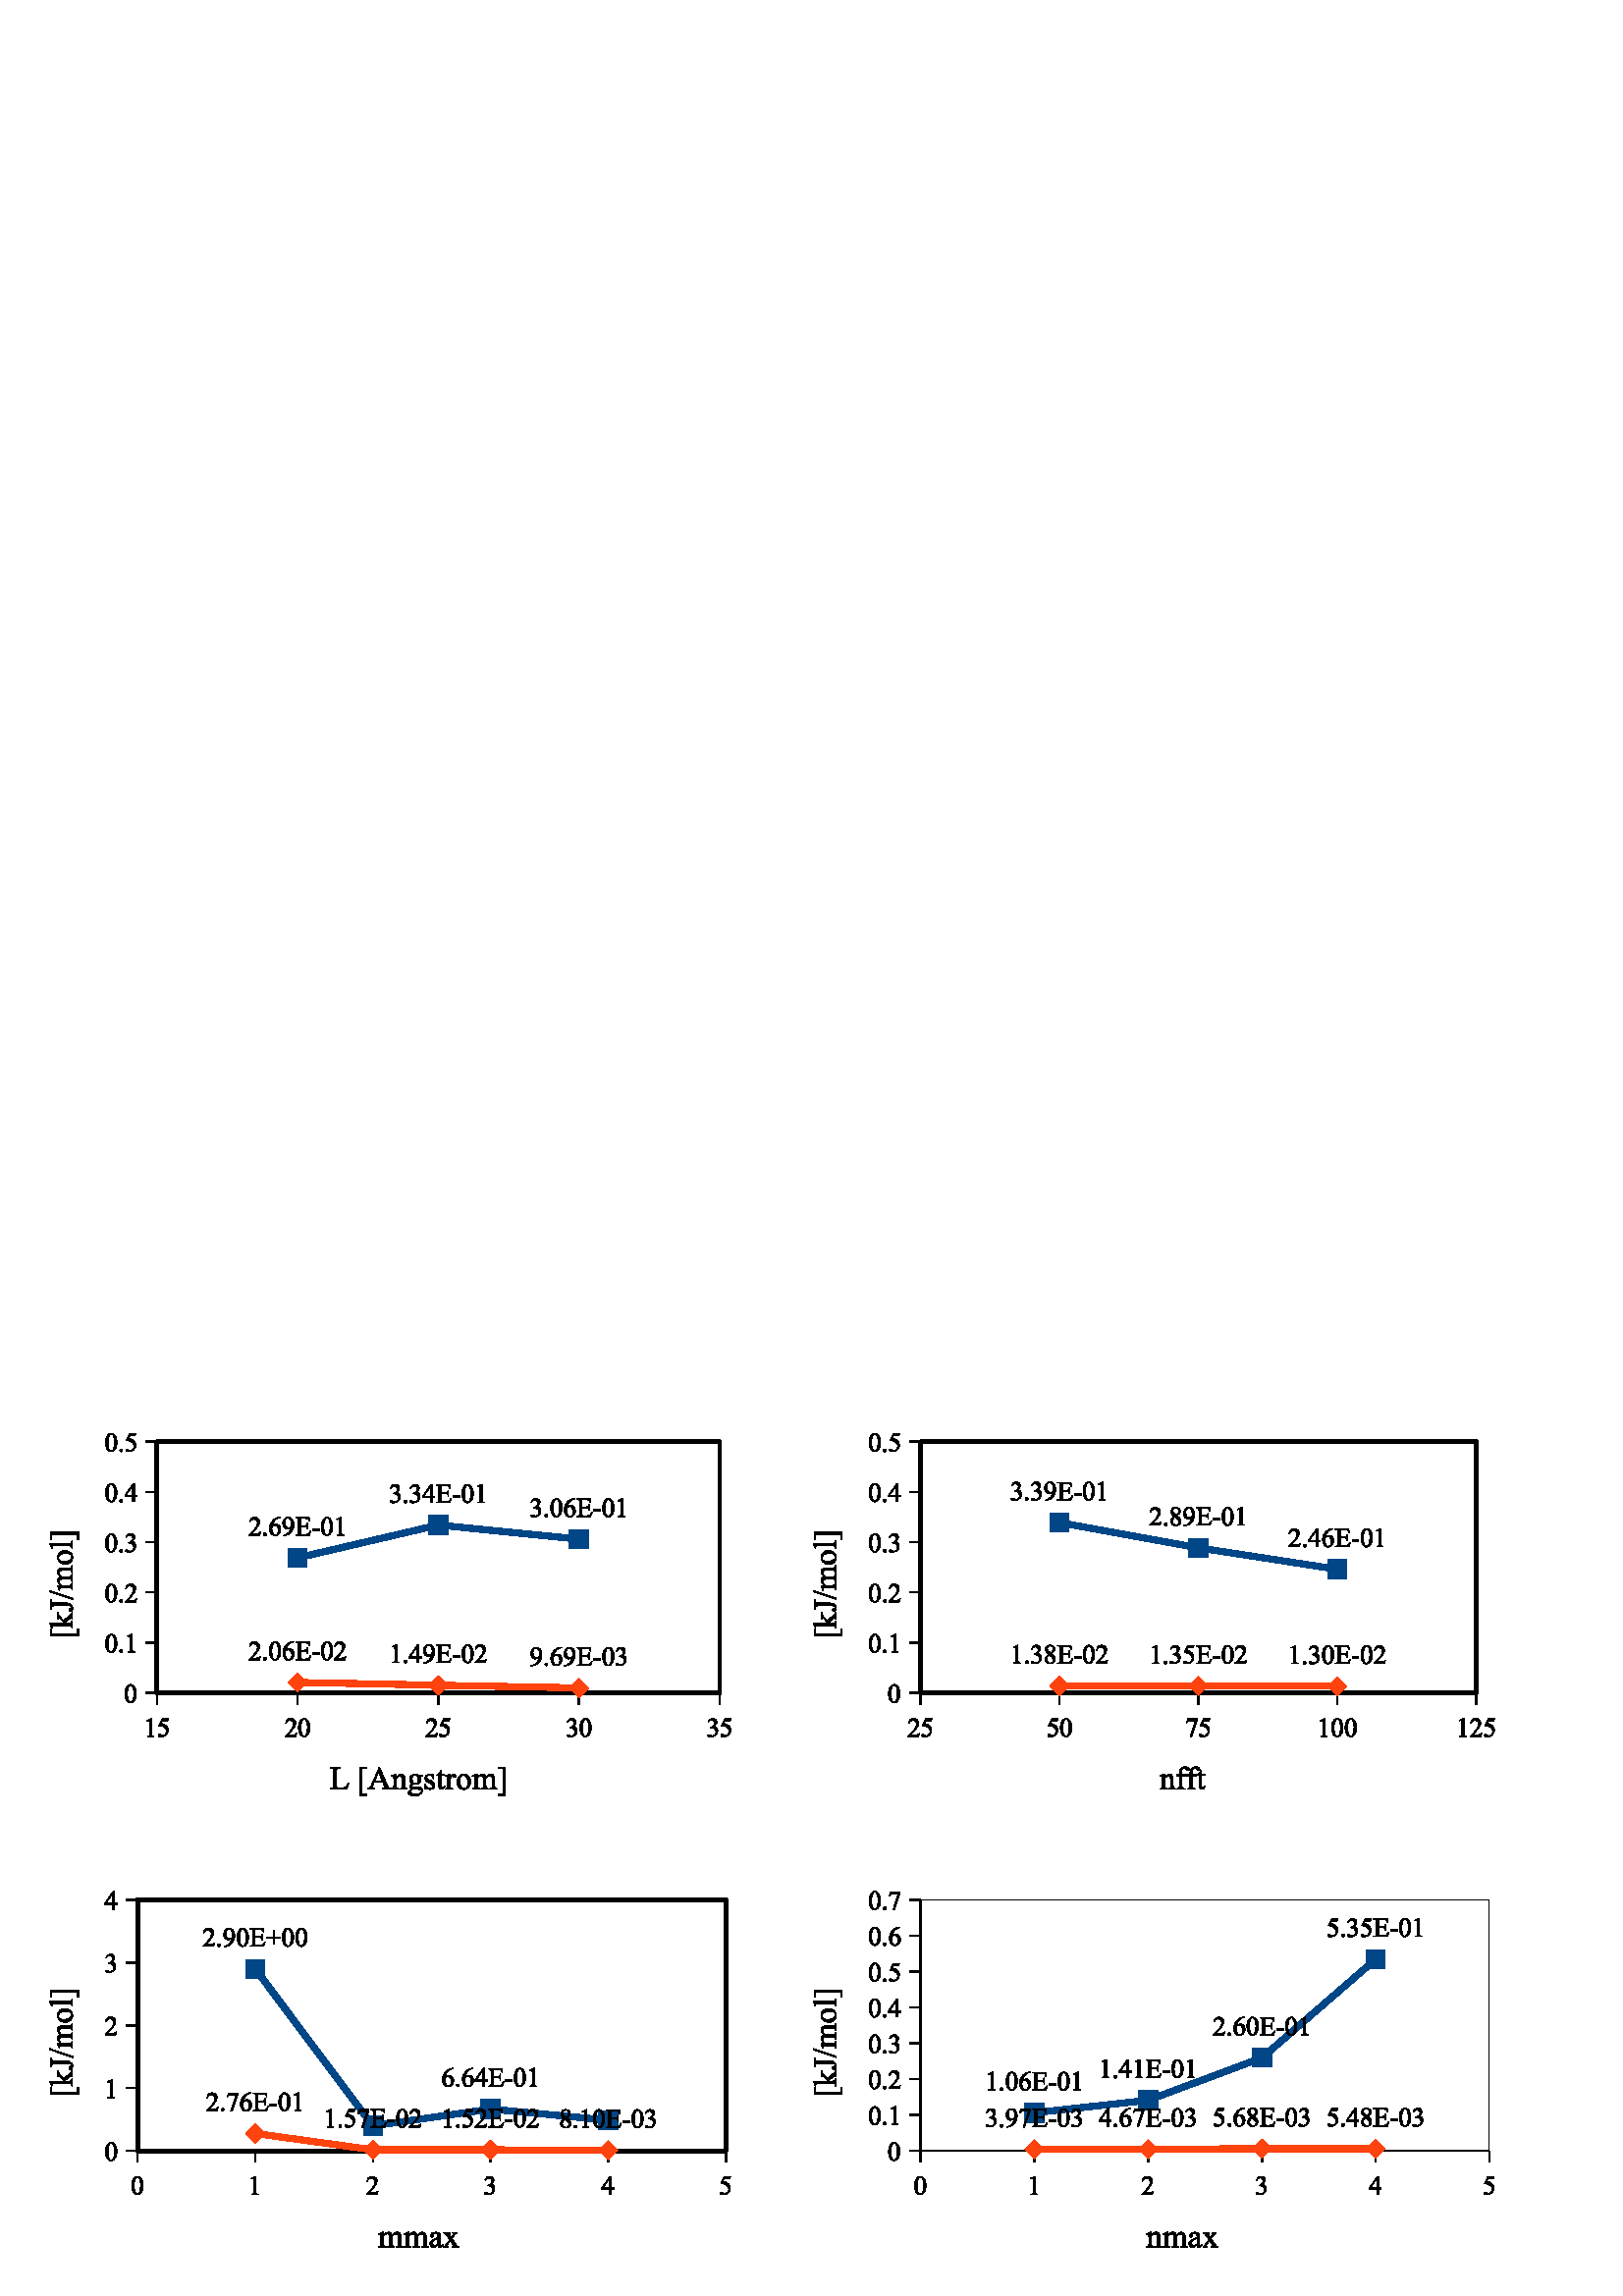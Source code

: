 %!PS-Adobe-3.0 EPSF-3.0 
%%BoundingBox: 0 0 567 340
%%Pages: 0
%%LanguageLevel: 2
%%EndComments
%%BeginProlog
%%BeginResource: procset SDRes-Prolog 1.0 0
/b4_inc_state save def
/dict_count countdictstack def
/op_count count 1 sub def
userdict begin
0 setgray 0 setlinecap 1 setlinewidth 0 setlinejoin 10 setmiterlimit[] 0 setdash newpath
/languagelevel where {pop languagelevel 1 ne {false setstrokeadjust false setoverprint} if} if
/bdef {bind def} bind def
/c {setrgbcolor} bdef
/l {neg lineto} bdef
/rl {neg rlineto} bdef
/lc {setlinecap} bdef
/lj {setlinejoin} bdef
/lw {setlinewidth} bdef
/ml {setmiterlimit} bdef
/ld {setdash} bdef
/m {neg moveto} bdef
/ct {6 2 roll neg 6 2 roll neg 6 2 roll neg curveto} bdef
/r {rotate} bdef
/t {neg translate} bdef
/s {scale} bdef
/sw {show} bdef
/gs {gsave} bdef
/gr {grestore} bdef
/f {findfont dup length dict begin
{1 index /FID ne {def} {pop pop} ifelse} forall /Encoding ISOLatin1Encoding def
currentdict end /NFont exch definefont pop /NFont findfont} bdef
/p {closepath} bdef
/sf {scalefont setfont} bdef
/ef {eofill}bdef
/pc {closepath stroke}bdef
/ps {stroke}bdef
/pum {matrix currentmatrix}bdef
/pom {setmatrix}bdef
/bs {/aString exch def /nXOfs exch def /nWidth exch def currentpoint nXOfs 0 rmoveto pum nWidth aString stringwidth pop div 1 scale aString show pom moveto} bdef
%%EndResource
%%EndProlog
%%BeginSetup
%%EndSetup
%%Page: 1 1
%%BeginPageSetup
%%EndPageSetup
pum
0.028 0.028 s 
0 -11999 t
/tm matrix currentmatrix def
tm setmatrix
-1000 -1000 t 
1 1 s 




49.995 lw 1 lj 0.003 0.003 0.003 c 6740 5099 m  3056 5099 l  3056 1811 l 
10424 1811 l  10424 5099 l  6740 5099 l  pc
19.998 lw 3056 5248 m  3056 5098 l  ps
3056 5248 m  3056 5098 l  ps
4898 5248 m  4898 5098 l  ps
4898 5248 m  4898 5098 l  ps
6739 5248 m  6739 5098 l  ps
6739 5248 m  6739 5098 l  ps
8581 5248 m  8581 5098 l  ps
8581 5248 m  8581 5098 l  ps
10424 5248 m  10424 5098 l  ps
10424 5248 m  10424 5098 l  ps
3056 5098 m  10424 5098 l  ps
2906 5098 m  3056 5098 l  ps
2906 5098 m  3056 5098 l  ps
2906 4440 m  3056 4440 l  ps
2906 4440 m  3056 4440 l  ps
2906 3783 m  3056 3783 l  ps
2906 3783 m  3056 3783 l  ps
2906 3125 m  3056 3125 l  ps
2906 3125 m  3056 3125 l  ps
2906 2467 m  3056 2467 l  ps
2906 2467 m  3056 2467 l  ps
2906 1809 m  3056 1809 l  ps
2906 1809 m  3056 1809 l  ps
3056 5098 m  3056 1809 l  ps
79.992 lw 1.000 0.261 0.058 c 4898 4962 m  6739 4999 l  8581 5034 l  ps
4774 4963 m  4899 5088 l  5024 4963 l  4899 4838 l  4774 4963 l  p ef
0 lw 4773 4962 m  4898 5087 l  5023 4962 l  4898 4837 l  4773 4962 l  pc
6615 5000 m  6740 5125 l  6865 5000 l  6740 4875 l  6615 5000 l  p ef
6614 4999 m  6739 5124 l  6864 4999 l  6739 4874 l  6614 4999 l  pc
8457 5035 m  8582 5160 l  8707 5035 l  8582 4910 l  8457 5035 l  p ef
8456 5034 m  8581 5159 l  8706 5034 l  8581 4909 l  8456 5034 l  pc
79.992 lw 0.003 0.273 0.527 c 4898 3331 m  6739 2901 l  8581 3086 l  ps
4774 3207 m  4774 3457 l  5024 3457 l  5024 3207 l  4774 3207 l  p ef
0 lw 4773 3206 m  4773 3456 l  5023 3456 l  5023 3206 l  4773 3206 l  pc
6615 2777 m  6615 3027 l  6865 3027 l  6865 2777 l  6615 2777 l  p ef
6614 2776 m  6614 3026 l  6864 3026 l  6864 2776 l  6614 2776 l  pc
8457 2962 m  8457 3212 l  8707 3212 l  8707 2962 l  8457 2962 l  p ef
8456 2961 m  8456 3211 l  8706 3211 l  8706 2961 l  8456 2961 l  pc

pum
2884 5672 t
0.003 0.003 0.003 c 41 -211 m  98 -239 l  104 -239 l  104 -41 l  104 -28 104 -20 106 -17 ct 
107 -14 109 -11 112 -9 ct 116 -8 123 -7 133 -6 ct 133 0 l  46 0 l  46 -6 l  57 -7 64 -8 67 -9 ct 
70 -11 72 -13 74 -16 ct 75 -19 75 -27 75 -41 ct 75 -167 l  75 -184 75 -195 74 -200 ct 
73 -204 72 -206 69 -208 ct 67 -210 65 -211 62 -211 ct 57 -211 52 -209 44 -205 ct 
p ef
322 -234 m  309 -204 l  238 -204 l  223 -173 l  254 -169 278 -157 296 -139 ct 
311 -123 318 -105 318 -84 ct 318 -72 316 -60 311 -50 ct 306 -39 300 -30 292 -23 ct 
284 -16 276 -10 267 -5 ct 254 1 240 4 226 4 ct 212 4 202 2 195 -3 ct 189 -8 186 -13 186 -19 ct 
186 -22 187 -25 190 -27 ct 192 -30 196 -31 200 -31 ct 203 -31 205 -31 208 -30 ct 
210 -29 214 -26 219 -23 ct 228 -17 237 -14 245 -14 ct 259 -14 271 -19 281 -29 ct 
291 -39 296 -51 296 -66 ct 296 -80 291 -93 282 -106 ct 273 -118 261 -127 245 -134 ct 
232 -139 215 -142 194 -143 ct 238 -234 l  p ef
pom

pum
4726 5672 t
162 -45 m  145 0 l  8 0 l  8 -6 l  48 -43 77 -74 93 -97 ct 110 -120 118 -142 118 -161 ct 
118 -176 114 -188 104 -198 ct 95 -207 85 -212 72 -212 ct 60 -212 50 -209 41 -202 ct 
32 -195 25 -186 21 -173 ct 14 -173 l  17 -194 25 -210 36 -221 ct 48 -233 63 -239 81 -239 ct 
100 -239 116 -232 128 -220 ct 141 -208 148 -194 148 -177 ct 148 -165 145 -154 139 -142 ct 
131 -123 117 -103 98 -83 ct 69 -51 51 -32 44 -26 ct 105 -26 l  118 -26 126 -26 131 -27 ct 
136 -28 141 -30 145 -33 ct 149 -36 152 -40 155 -45 ct p ef
182 -115 m  182 -142 186 -165 194 -184 ct 202 -204 213 -218 226 -227 ct 236 -235 247 -239 258 -239 ct 
276 -239 292 -229 306 -211 ct 324 -189 333 -158 333 -119 ct 333 -92 329 -69 321 -50 ct 
313 -31 303 -17 291 -9 ct 279 0 267 4 256 4 ct 234 4 215 -9 201 -35 ct 188 -58 182 -84 182 -115 ct 
p
216 -111 m  216 -79 220 -53 227 -32 ct 234 -15 244 -7 257 -7 ct 263 -7 269 -10 276 -15 ct 
283 -21 288 -30 291 -43 ct 296 -63 299 -91 299 -127 ct 299 -153 296 -176 291 -193 ct 
287 -207 281 -216 275 -221 ct 270 -225 264 -227 258 -227 ct 250 -227 243 -224 237 -217 ct 
229 -207 223 -192 220 -172 ct 217 -151 216 -131 216 -111 ct p ef
pom

pum
6568 5672 t
162 -45 m  145 0 l  8 0 l  8 -6 l  48 -43 77 -74 93 -97 ct 110 -120 118 -142 118 -161 ct 
118 -176 114 -188 104 -198 ct 95 -207 85 -212 72 -212 ct 60 -212 50 -209 41 -202 ct 
32 -195 25 -186 21 -173 ct 14 -173 l  17 -194 25 -210 36 -221 ct 48 -233 63 -239 81 -239 ct 
100 -239 116 -232 128 -220 ct 141 -208 148 -194 148 -177 ct 148 -165 145 -154 139 -142 ct 
131 -123 117 -103 98 -83 ct 69 -51 51 -32 44 -26 ct 105 -26 l  118 -26 126 -26 131 -27 ct 
136 -28 141 -30 145 -33 ct 149 -36 152 -40 155 -45 ct p ef
322 -234 m  309 -204 l  238 -204 l  223 -173 l  254 -169 278 -157 296 -139 ct 
311 -123 318 -105 318 -84 ct 318 -72 316 -60 311 -50 ct 306 -39 300 -30 292 -23 ct 
284 -16 276 -10 267 -5 ct 254 1 240 4 226 4 ct 212 4 202 2 195 -3 ct 189 -8 186 -13 186 -19 ct 
186 -22 187 -25 190 -27 ct 192 -30 196 -31 200 -31 ct 203 -31 205 -31 208 -30 ct 
210 -29 214 -26 219 -23 ct 228 -17 237 -14 245 -14 ct 259 -14 271 -19 281 -29 ct 
291 -39 296 -51 296 -66 ct 296 -80 291 -93 282 -106 ct 273 -118 261 -127 245 -134 ct 
232 -139 215 -142 194 -143 ct 238 -234 l  p ef
pom

pum
8410 5672 t
18 -189 m  25 -205 33 -217 43 -226 ct 53 -234 66 -239 81 -239 ct 100 -239 114 -232 124 -220 ct 
132 -211 136 -201 136 -191 ct 136 -174 125 -157 104 -138 ct 118 -133 129 -125 136 -114 ct 
144 -104 147 -92 147 -77 ct 147 -57 141 -40 128 -25 ct 111 -6 87 4 55 4 ct 39 4 29 2 23 -2 ct 
17 -6 14 -10 14 -14 ct 14 -18 16 -21 18 -23 ct 21 -26 24 -27 28 -27 ct 31 -27 34 -26 37 -26 ct 
39 -25 43 -23 50 -19 ct 57 -16 62 -13 64 -13 ct 69 -11 73 -11 78 -11 ct 90 -11 100 -15 109 -24 ct 
117 -34 122 -44 122 -57 ct 122 -66 120 -75 116 -83 ct 113 -90 109 -95 106 -98 ct 
101 -102 94 -107 85 -110 ct 77 -114 68 -116 59 -116 ct 54 -116 l  54 -121 l 
63 -122 72 -126 81 -131 ct 90 -136 97 -143 101 -150 ct 105 -158 107 -166 107 -175 ct 
107 -187 103 -197 96 -204 ct 89 -211 79 -215 68 -215 ct 50 -215 36 -206 24 -186 ct 
p ef
182 -115 m  182 -142 186 -165 194 -184 ct 202 -204 213 -218 226 -227 ct 236 -235 247 -239 258 -239 ct 
276 -239 292 -229 306 -211 ct 324 -189 333 -158 333 -119 ct 333 -92 329 -69 321 -50 ct 
313 -31 303 -17 291 -9 ct 279 0 267 4 256 4 ct 234 4 215 -9 201 -35 ct 188 -58 182 -84 182 -115 ct 
p
216 -111 m  216 -79 220 -53 227 -32 ct 234 -15 244 -7 257 -7 ct 263 -7 269 -10 276 -15 ct 
283 -21 288 -30 291 -43 ct 296 -63 299 -91 299 -127 ct 299 -153 296 -176 291 -193 ct 
287 -207 281 -216 275 -221 ct 270 -225 264 -227 258 -227 ct 250 -227 243 -224 237 -217 ct 
229 -207 223 -192 220 -172 ct 217 -151 216 -131 216 -111 ct p ef
pom

pum
10252 5672 t
18 -189 m  25 -205 33 -217 43 -226 ct 53 -234 66 -239 81 -239 ct 100 -239 114 -232 124 -220 ct 
132 -211 136 -201 136 -191 ct 136 -174 125 -157 104 -138 ct 118 -133 129 -125 136 -114 ct 
144 -104 147 -92 147 -77 ct 147 -57 141 -40 128 -25 ct 111 -6 87 4 55 4 ct 39 4 29 2 23 -2 ct 
17 -6 14 -10 14 -14 ct 14 -18 16 -21 18 -23 ct 21 -26 24 -27 28 -27 ct 31 -27 34 -26 37 -26 ct 
39 -25 43 -23 50 -19 ct 57 -16 62 -13 64 -13 ct 69 -11 73 -11 78 -11 ct 90 -11 100 -15 109 -24 ct 
117 -34 122 -44 122 -57 ct 122 -66 120 -75 116 -83 ct 113 -90 109 -95 106 -98 ct 
101 -102 94 -107 85 -110 ct 77 -114 68 -116 59 -116 ct 54 -116 l  54 -121 l 
63 -122 72 -126 81 -131 ct 90 -136 97 -143 101 -150 ct 105 -158 107 -166 107 -175 ct 
107 -187 103 -197 96 -204 ct 89 -211 79 -215 68 -215 ct 50 -215 36 -206 24 -186 ct 
p ef
322 -234 m  309 -204 l  238 -204 l  223 -173 l  254 -169 278 -157 296 -139 ct 
311 -123 318 -105 318 -84 ct 318 -72 316 -60 311 -50 ct 306 -39 300 -30 292 -23 ct 
284 -16 276 -10 267 -5 ct 254 1 240 4 226 4 ct 212 4 202 2 195 -3 ct 189 -8 186 -13 186 -19 ct 
186 -22 187 -25 190 -27 ct 192 -30 196 -31 200 -31 ct 203 -31 205 -31 208 -30 ct 
210 -29 214 -26 219 -23 ct 228 -17 237 -14 245 -14 ct 259 -14 271 -19 281 -29 ct 
291 -39 296 -51 296 -66 ct 296 -80 291 -93 282 -106 ct 273 -118 261 -127 245 -134 ct 
232 -139 215 -142 194 -143 ct 238 -234 l  p ef
pom

pum
2622 5227 t
13 -115 m  13 -142 17 -165 25 -184 ct 33 -204 44 -218 57 -227 ct 67 -235 78 -239 89 -239 ct 
107 -239 123 -229 137 -211 ct 155 -189 164 -158 164 -119 ct 164 -92 160 -69 152 -50 ct 
144 -31 134 -17 122 -9 ct 110 0 98 4 87 4 ct 65 4 46 -9 32 -35 ct 19 -58 13 -84 13 -115 ct 
p
47 -111 m  47 -79 51 -53 58 -32 ct 65 -15 75 -7 88 -7 ct 94 -7 100 -10 107 -15 ct 
114 -21 119 -30 122 -43 ct 127 -63 130 -91 130 -127 ct 130 -153 127 -176 122 -193 ct 
118 -207 112 -216 106 -221 ct 101 -225 95 -227 89 -227 ct 81 -227 74 -224 68 -217 ct 
60 -207 54 -192 51 -172 ct 48 -151 47 -131 47 -111 ct p ef
pom

pum
2368 4569 t
13 -115 m  13 -142 17 -165 25 -184 ct 33 -204 44 -218 57 -227 ct 67 -235 78 -239 89 -239 ct 
107 -239 123 -229 137 -211 ct 155 -189 164 -158 164 -119 ct 164 -92 160 -69 152 -50 ct 
144 -31 134 -17 122 -9 ct 110 0 98 4 87 4 ct 65 4 46 -9 32 -35 ct 19 -58 13 -84 13 -115 ct 
p
47 -111 m  47 -79 51 -53 58 -32 ct 65 -15 75 -7 88 -7 ct 94 -7 100 -10 107 -15 ct 
114 -21 119 -30 122 -43 ct 127 -63 130 -91 130 -127 ct 130 -153 127 -176 122 -193 ct 
118 -207 112 -216 106 -221 ct 101 -225 95 -227 89 -227 ct 81 -227 74 -224 68 -217 ct 
60 -207 54 -192 51 -172 ct 48 -151 47 -131 47 -111 ct p ef
219 -33 m  225 -33 229 -32 233 -28 ct 236 -24 238 -20 238 -14 ct 238 -9 236 -5 233 -1 ct 
229 3 224 5 219 5 ct 214 5 209 3 206 -1 ct 202 -5 200 -9 200 -14 ct 200 -20 202 -24 206 -28 ct 
209 -32 214 -33 219 -33 ct p ef
303 -211 m  360 -239 l  366 -239 l  366 -41 l  366 -28 366 -20 368 -17 ct 
369 -14 371 -11 374 -9 ct 378 -8 385 -7 395 -6 ct 395 0 l  308 0 l  308 -6 l 
319 -7 326 -8 329 -9 ct 332 -11 334 -13 336 -16 ct 337 -19 337 -27 337 -41 ct 337 -167 l 
337 -184 337 -195 336 -200 ct 335 -204 334 -206 331 -208 ct 329 -210 327 -211 324 -211 ct 
319 -211 314 -209 306 -205 ct p ef
pom

pum
2368 3911 t
13 -115 m  13 -142 17 -165 25 -184 ct 33 -204 44 -218 57 -227 ct 67 -235 78 -239 89 -239 ct 
107 -239 123 -229 137 -211 ct 155 -189 164 -158 164 -119 ct 164 -92 160 -69 152 -50 ct 
144 -31 134 -17 122 -9 ct 110 0 98 4 87 4 ct 65 4 46 -9 32 -35 ct 19 -58 13 -84 13 -115 ct 
p
47 -111 m  47 -79 51 -53 58 -32 ct 65 -15 75 -7 88 -7 ct 94 -7 100 -10 107 -15 ct 
114 -21 119 -30 122 -43 ct 127 -63 130 -91 130 -127 ct 130 -153 127 -176 122 -193 ct 
118 -207 112 -216 106 -221 ct 101 -225 95 -227 89 -227 ct 81 -227 74 -224 68 -217 ct 
60 -207 54 -192 51 -172 ct 48 -151 47 -131 47 -111 ct p ef
219 -33 m  225 -33 229 -32 233 -28 ct 236 -24 238 -20 238 -14 ct 238 -9 236 -5 233 -1 ct 
229 3 224 5 219 5 ct 214 5 209 3 206 -1 ct 202 -5 200 -9 200 -14 ct 200 -20 202 -24 206 -28 ct 
209 -32 214 -33 219 -33 ct p ef
424 -45 m  407 0 l  270 0 l  270 -6 l  310 -43 339 -74 355 -97 ct 372 -120 380 -142 380 -161 ct 
380 -176 376 -188 366 -198 ct 357 -207 347 -212 334 -212 ct 322 -212 312 -209 303 -202 ct 
294 -195 287 -186 283 -173 ct 276 -173 l  279 -194 287 -210 298 -221 ct 310 -233 325 -239 343 -239 ct 
362 -239 378 -232 390 -220 ct 403 -208 410 -194 410 -177 ct 410 -165 407 -154 401 -142 ct 
393 -123 379 -103 360 -83 ct 331 -51 313 -32 306 -26 ct 367 -26 l  380 -26 388 -26 393 -27 ct 
398 -28 403 -30 407 -33 ct 411 -36 414 -40 417 -45 ct p ef
pom

pum
2368 3253 t
13 -115 m  13 -142 17 -165 25 -184 ct 33 -204 44 -218 57 -227 ct 67 -235 78 -239 89 -239 ct 
107 -239 123 -229 137 -211 ct 155 -189 164 -158 164 -119 ct 164 -92 160 -69 152 -50 ct 
144 -31 134 -17 122 -9 ct 110 0 98 4 87 4 ct 65 4 46 -9 32 -35 ct 19 -58 13 -84 13 -115 ct 
p
47 -111 m  47 -79 51 -53 58 -32 ct 65 -15 75 -7 88 -7 ct 94 -7 100 -10 107 -15 ct 
114 -21 119 -30 122 -43 ct 127 -63 130 -91 130 -127 ct 130 -153 127 -176 122 -193 ct 
118 -207 112 -216 106 -221 ct 101 -225 95 -227 89 -227 ct 81 -227 74 -224 68 -217 ct 
60 -207 54 -192 51 -172 ct 48 -151 47 -131 47 -111 ct p ef
219 -33 m  225 -33 229 -32 233 -28 ct 236 -24 238 -20 238 -14 ct 238 -9 236 -5 233 -1 ct 
229 3 224 5 219 5 ct 214 5 209 3 206 -1 ct 202 -5 200 -9 200 -14 ct 200 -20 202 -24 206 -28 ct 
209 -32 214 -33 219 -33 ct p ef
280 -189 m  287 -205 295 -217 305 -226 ct 315 -234 328 -239 343 -239 ct 362 -239 376 -232 386 -220 ct 
394 -211 398 -201 398 -191 ct 398 -174 387 -157 366 -138 ct 380 -133 391 -125 398 -114 ct 
406 -104 409 -92 409 -77 ct 409 -57 403 -40 390 -25 ct 373 -6 349 4 317 4 ct 301 4 291 2 285 -2 ct 
279 -6 276 -10 276 -14 ct 276 -18 278 -21 280 -23 ct 283 -26 286 -27 290 -27 ct 
293 -27 296 -26 299 -26 ct 301 -25 305 -23 312 -19 ct 319 -16 324 -13 326 -13 ct 
331 -11 335 -11 340 -11 ct 352 -11 362 -15 371 -24 ct 379 -34 384 -44 384 -57 ct 
384 -66 382 -75 378 -83 ct 375 -90 371 -95 368 -98 ct 363 -102 356 -107 347 -110 ct 
339 -114 330 -116 321 -116 ct 316 -116 l  316 -121 l  325 -122 334 -126 343 -131 ct 
352 -136 359 -143 363 -150 ct 367 -158 369 -166 369 -175 ct 369 -187 365 -197 358 -204 ct 
351 -211 341 -215 330 -215 ct 312 -215 298 -206 286 -186 ct p ef
pom

pum
2368 2595 t
13 -115 m  13 -142 17 -165 25 -184 ct 33 -204 44 -218 57 -227 ct 67 -235 78 -239 89 -239 ct 
107 -239 123 -229 137 -211 ct 155 -189 164 -158 164 -119 ct 164 -92 160 -69 152 -50 ct 
144 -31 134 -17 122 -9 ct 110 0 98 4 87 4 ct 65 4 46 -9 32 -35 ct 19 -58 13 -84 13 -115 ct 
p
47 -111 m  47 -79 51 -53 58 -32 ct 65 -15 75 -7 88 -7 ct 94 -7 100 -10 107 -15 ct 
114 -21 119 -30 122 -43 ct 127 -63 130 -91 130 -127 ct 130 -153 127 -176 122 -193 ct 
118 -207 112 -216 106 -221 ct 101 -225 95 -227 89 -227 ct 81 -227 74 -224 68 -217 ct 
60 -207 54 -192 51 -172 ct 48 -151 47 -131 47 -111 ct p ef
219 -33 m  225 -33 229 -32 233 -28 ct 236 -24 238 -20 238 -14 ct 238 -9 236 -5 233 -1 ct 
229 3 224 5 219 5 ct 214 5 209 3 206 -1 ct 202 -5 200 -9 200 -14 ct 200 -20 202 -24 206 -28 ct 
209 -32 214 -33 219 -33 ct p ef
426 -86 m  426 -62 l  395 -62 l  395 0 l  366 0 l  366 -62 l  268 -62 l 
268 -84 l  376 -239 l  395 -239 l  395 -86 l  p
366 -86 m  366 -202 l  284 -86 l  p ef
pom

pum
2368 1937 t
13 -115 m  13 -142 17 -165 25 -184 ct 33 -204 44 -218 57 -227 ct 67 -235 78 -239 89 -239 ct 
107 -239 123 -229 137 -211 ct 155 -189 164 -158 164 -119 ct 164 -92 160 -69 152 -50 ct 
144 -31 134 -17 122 -9 ct 110 0 98 4 87 4 ct 65 4 46 -9 32 -35 ct 19 -58 13 -84 13 -115 ct 
p
47 -111 m  47 -79 51 -53 58 -32 ct 65 -15 75 -7 88 -7 ct 94 -7 100 -10 107 -15 ct 
114 -21 119 -30 122 -43 ct 127 -63 130 -91 130 -127 ct 130 -153 127 -176 122 -193 ct 
118 -207 112 -216 106 -221 ct 101 -225 95 -227 89 -227 ct 81 -227 74 -224 68 -217 ct 
60 -207 54 -192 51 -172 ct 48 -151 47 -131 47 -111 ct p ef
219 -33 m  225 -33 229 -32 233 -28 ct 236 -24 238 -20 238 -14 ct 238 -9 236 -5 233 -1 ct 
229 3 224 5 219 5 ct 214 5 209 3 206 -1 ct 202 -5 200 -9 200 -14 ct 200 -20 202 -24 206 -28 ct 
209 -32 214 -33 219 -33 ct p ef
415 -234 m  402 -204 l  331 -204 l  316 -173 l  347 -169 371 -157 389 -139 ct 
404 -123 411 -105 411 -84 ct 411 -72 409 -60 404 -50 ct 399 -39 393 -30 385 -23 ct 
377 -16 369 -10 360 -5 ct 347 1 333 4 319 4 ct 305 4 295 2 288 -3 ct 282 -8 279 -13 279 -19 ct 
279 -22 280 -25 283 -27 ct 285 -30 289 -31 293 -31 ct 296 -31 298 -31 301 -30 ct 
303 -29 307 -26 312 -23 ct 321 -17 330 -14 338 -14 ct 352 -14 364 -19 374 -29 ct 
384 -39 389 -51 389 -66 ct 389 -80 384 -93 375 -106 ct 366 -118 354 -127 338 -134 ct 
325 -139 308 -142 287 -143 ct 331 -234 l  p ef
pom

pum
4252 4668 t
162 -45 m  145 0 l  8 0 l  8 -6 l  48 -43 77 -74 93 -97 ct 110 -120 118 -142 118 -161 ct 
118 -176 114 -188 104 -198 ct 95 -207 85 -212 72 -212 ct 60 -212 50 -209 41 -202 ct 
32 -195 25 -186 21 -173 ct 14 -173 l  17 -194 25 -210 36 -221 ct 48 -233 63 -239 81 -239 ct 
100 -239 116 -232 128 -220 ct 141 -208 148 -194 148 -177 ct 148 -165 145 -154 139 -142 ct 
131 -123 117 -103 98 -83 ct 69 -51 51 -32 44 -26 ct 105 -26 l  118 -26 126 -26 131 -27 ct 
136 -28 141 -30 145 -33 ct 149 -36 152 -40 155 -45 ct p ef
218 -33 m  224 -33 228 -32 232 -28 ct 235 -24 237 -20 237 -14 ct 237 -9 235 -5 232 -1 ct 
228 3 223 5 218 5 ct 213 5 208 3 205 -1 ct 201 -5 199 -9 199 -14 ct 199 -20 201 -24 205 -28 ct 
208 -32 213 -33 218 -33 ct p ef
274 -115 m  274 -142 278 -165 286 -184 ct 294 -204 305 -218 318 -227 ct 328 -235 339 -239 350 -239 ct 
368 -239 384 -229 398 -211 ct 416 -189 425 -158 425 -119 ct 425 -92 421 -69 413 -50 ct 
405 -31 395 -17 383 -9 ct 371 0 359 4 348 4 ct 326 4 307 -9 293 -35 ct 280 -58 274 -84 274 -115 ct 
p
308 -111 m  308 -79 312 -53 319 -32 ct 326 -15 336 -7 349 -7 ct 355 -7 361 -10 368 -15 ct 
375 -21 380 -30 383 -43 ct 388 -63 391 -91 391 -127 ct 391 -153 388 -176 383 -193 ct 
379 -207 373 -216 367 -221 ct 362 -225 356 -227 350 -227 ct 342 -227 335 -224 329 -217 ct 
321 -207 315 -192 312 -172 ct 309 -151 308 -131 308 -111 ct p ef
594 -239 m  594 -232 l  579 -231 567 -228 557 -223 ct 547 -219 538 -212 529 -202 ct 
519 -193 512 -183 505 -171 ct 499 -160 494 -146 490 -130 ct 506 -142 523 -148 540 -148 ct 
556 -148 570 -141 581 -128 ct 593 -115 599 -99 599 -79 ct 599 -59 593 -41 581 -25 ct 
567 -6 548 4 525 4 ct 509 4 495 -1 484 -12 ct 462 -32 451 -59 451 -92 ct 451 -113 455 -132 464 -151 ct 
472 -170 484 -187 500 -201 ct 515 -216 530 -226 544 -231 ct 559 -236 572 -239 584 -239 ct 
p
487 -118 m  485 -102 484 -90 484 -80 ct 484 -69 486 -57 490 -44 ct 494 -31 500 -21 508 -14 ct 
514 -8 521 -6 530 -6 ct 540 -6 549 -10 556 -20 ct 564 -29 568 -43 568 -60 ct 568 -80 564 -97 556 -111 ct 
549 -125 538 -133 523 -133 ct 519 -133 514 -132 509 -130 ct 504 -128 497 -124 487 -118 ct 
p ef
685 -221 m  685 -129 l  736 -129 l  749 -129 758 -131 763 -135 ct 769 -140 772 -149 773 -163 ct 
779 -163 l  779 -81 l  773 -81 l  771 -93 770 -100 768 -103 ct 766 -107 763 -110 758 -113 ct 
753 -115 746 -116 736 -116 ct 685 -116 l  685 -39 l  685 -29 685 -22 686 -20 ct 
687 -18 689 -16 691 -15 ct 693 -13 698 -13 704 -13 ct 744 -13 l  757 -13 767 -14 773 -16 ct 
778 -17 784 -21 790 -26 ct 797 -33 804 -44 812 -59 ct 819 -59 l  798 0 l  618 0 l 
618 -6 l  627 -6 l  632 -6 637 -8 642 -10 ct 646 -12 648 -15 650 -19 ct 651 -22 652 -30 652 -41 ct 
652 -193 l  652 -208 650 -217 647 -220 ct 643 -225 636 -227 627 -227 ct 618 -227 l 
618 -234 l  798 -234 l  801 -183 l  794 -183 l  792 -195 789 -203 786 -208 ct 
783 -212 779 -216 773 -218 ct 769 -220 760 -221 749 -221 ct p ef
839 -92 m  928 -92 l  928 -66 l  839 -66 l  p ef
954 -115 m  954 -142 958 -165 966 -184 ct 974 -204 985 -218 998 -227 ct 1008 -235 1019 -239 1030 -239 ct 
1048 -239 1064 -229 1078 -211 ct 1096 -189 1105 -158 1105 -119 ct 1105 -92 1101 -69 1093 -50 ct 
1085 -31 1075 -17 1063 -9 ct 1051 0 1039 4 1028 4 ct 1006 4 987 -9 973 -35 ct 960 -58 954 -84 954 -115 ct 
p
988 -111 m  988 -79 992 -53 999 -32 ct 1006 -15 1016 -7 1029 -7 ct 1035 -7 1041 -10 1048 -15 ct 
1055 -21 1060 -30 1063 -43 ct 1068 -63 1071 -91 1071 -127 ct 1071 -153 1068 -176 1063 -193 ct 
1059 -207 1053 -216 1047 -221 ct 1042 -225 1036 -227 1030 -227 ct 1022 -227 1015 -224 1009 -217 ct 
1001 -207 995 -192 992 -172 ct 989 -151 988 -131 988 -111 ct p ef
1278 -45 m  1261 0 l  1124 0 l  1124 -6 l  1164 -43 1193 -74 1209 -97 ct 
1226 -120 1234 -142 1234 -161 ct 1234 -176 1230 -188 1220 -198 ct 1211 -207 1201 -212 1188 -212 ct 
1176 -212 1166 -209 1157 -202 ct 1148 -195 1141 -186 1137 -173 ct 1130 -173 l 
1133 -194 1141 -210 1152 -221 ct 1164 -233 1179 -239 1197 -239 ct 1216 -239 1232 -232 1244 -220 ct 
1257 -208 1264 -194 1264 -177 ct 1264 -165 1261 -154 1255 -142 ct 1247 -123 1233 -103 1214 -83 ct 
1185 -51 1167 -32 1160 -26 ct 1221 -26 l  1234 -26 1242 -26 1247 -27 ct 1252 -28 1257 -30 1261 -33 ct 
1265 -36 1268 -40 1271 -45 ct p ef
pom

pum
6094 4705 t
41 -211 m  98 -239 l  104 -239 l  104 -41 l  104 -28 104 -20 106 -17 ct 107 -14 109 -11 112 -9 ct 
116 -8 123 -7 133 -6 ct 133 0 l  46 0 l  46 -6 l  57 -7 64 -8 67 -9 ct 70 -11 72 -13 74 -16 ct 
75 -19 75 -27 75 -41 ct 75 -167 l  75 -184 75 -195 74 -200 ct 73 -204 72 -206 69 -208 ct 
67 -210 65 -211 62 -211 ct 57 -211 52 -209 44 -205 ct p ef
218 -33 m  224 -33 228 -32 232 -28 ct 235 -24 237 -20 237 -14 ct 237 -9 235 -5 232 -1 ct 
228 3 223 5 218 5 ct 213 5 208 3 205 -1 ct 201 -5 199 -9 199 -14 ct 199 -20 201 -24 205 -28 ct 
208 -32 213 -33 218 -33 ct p ef
425 -86 m  425 -62 l  394 -62 l  394 0 l  365 0 l  365 -62 l  267 -62 l 
267 -84 l  375 -239 l  394 -239 l  394 -86 l  p
365 -86 m  365 -202 l  283 -86 l  p ef
455 5 m  455 -2 l  470 -2 483 -5 496 -12 ct 509 -19 522 -30 534 -47 ct 546 -64 554 -82 559 -103 ct 
541 -91 524 -85 510 -85 ct 493 -85 479 -91 468 -104 ct 456 -117 450 -134 450 -155 ct 
450 -175 456 -193 468 -209 ct 482 -229 500 -239 523 -239 ct 542 -239 558 -231 572 -215 ct 
589 -195 597 -171 597 -142 ct 597 -116 591 -92 578 -69 ct 565 -47 548 -28 525 -13 ct 
506 -1 486 5 464 5 ct p
561 -115 m  564 -130 565 -142 565 -151 ct 565 -162 563 -174 559 -187 ct 555 -200 550 -210 543 -217 ct 
536 -224 528 -227 519 -227 ct 509 -227 500 -223 492 -214 ct 484 -204 481 -191 481 -173 ct 
481 -148 486 -129 496 -116 ct 503 -106 513 -101 524 -101 ct 529 -101 535 -102 542 -105 ct 
550 -107 556 -111 561 -115 ct p ef
685 -221 m  685 -129 l  736 -129 l  749 -129 758 -131 763 -135 ct 769 -140 772 -149 773 -163 ct 
779 -163 l  779 -81 l  773 -81 l  771 -93 770 -100 768 -103 ct 766 -107 763 -110 758 -113 ct 
753 -115 746 -116 736 -116 ct 685 -116 l  685 -39 l  685 -29 685 -22 686 -20 ct 
687 -18 689 -16 691 -15 ct 693 -13 698 -13 704 -13 ct 744 -13 l  757 -13 767 -14 773 -16 ct 
778 -17 784 -21 790 -26 ct 797 -33 804 -44 812 -59 ct 819 -59 l  798 0 l  618 0 l 
618 -6 l  627 -6 l  632 -6 637 -8 642 -10 ct 646 -12 648 -15 650 -19 ct 651 -22 652 -30 652 -41 ct 
652 -193 l  652 -208 650 -217 647 -220 ct 643 -225 636 -227 627 -227 ct 618 -227 l 
618 -234 l  798 -234 l  801 -183 l  794 -183 l  792 -195 789 -203 786 -208 ct 
783 -212 779 -216 773 -218 ct 769 -220 760 -221 749 -221 ct p ef
839 -92 m  928 -92 l  928 -66 l  839 -66 l  p ef
954 -115 m  954 -142 958 -165 966 -184 ct 974 -204 985 -218 998 -227 ct 1008 -235 1019 -239 1030 -239 ct 
1048 -239 1064 -229 1078 -211 ct 1096 -189 1105 -158 1105 -119 ct 1105 -92 1101 -69 1093 -50 ct 
1085 -31 1075 -17 1063 -9 ct 1051 0 1039 4 1028 4 ct 1006 4 987 -9 973 -35 ct 960 -58 954 -84 954 -115 ct 
p
988 -111 m  988 -79 992 -53 999 -32 ct 1006 -15 1016 -7 1029 -7 ct 1035 -7 1041 -10 1048 -15 ct 
1055 -21 1060 -30 1063 -43 ct 1068 -63 1071 -91 1071 -127 ct 1071 -153 1068 -176 1063 -193 ct 
1059 -207 1053 -216 1047 -221 ct 1042 -225 1036 -227 1030 -227 ct 1022 -227 1015 -224 1009 -217 ct 
1001 -207 995 -192 992 -172 ct 989 -151 988 -131 988 -111 ct p ef
1278 -45 m  1261 0 l  1124 0 l  1124 -6 l  1164 -43 1193 -74 1209 -97 ct 
1226 -120 1234 -142 1234 -161 ct 1234 -176 1230 -188 1220 -198 ct 1211 -207 1201 -212 1188 -212 ct 
1176 -212 1166 -209 1157 -202 ct 1148 -195 1141 -186 1137 -173 ct 1130 -173 l 
1133 -194 1141 -210 1152 -221 ct 1164 -233 1179 -239 1197 -239 ct 1216 -239 1232 -232 1244 -220 ct 
1257 -208 1264 -194 1264 -177 ct 1264 -165 1261 -154 1255 -142 ct 1247 -123 1233 -103 1214 -83 ct 
1185 -51 1167 -32 1160 -26 ct 1221 -26 l  1234 -26 1242 -26 1247 -27 ct 1252 -28 1257 -30 1261 -33 ct 
1265 -36 1268 -40 1271 -45 ct p ef
pom

pum
7936 4740 t
19 5 m  19 -2 l  34 -2 47 -5 60 -12 ct 73 -19 86 -30 98 -47 ct 110 -64 118 -82 123 -103 ct 
105 -91 88 -85 74 -85 ct 57 -85 43 -91 32 -104 ct 20 -117 14 -134 14 -155 ct 14 -175 20 -193 32 -209 ct 
46 -229 64 -239 87 -239 ct 106 -239 122 -231 136 -215 ct 153 -195 161 -171 161 -142 ct 
161 -116 155 -92 142 -69 ct 129 -47 112 -28 89 -13 ct 70 -1 50 5 28 5 ct p
125 -115 m  128 -130 129 -142 129 -151 ct 129 -162 127 -174 123 -187 ct 119 -200 114 -210 107 -217 ct 
100 -224 92 -227 83 -227 ct 73 -227 64 -223 56 -214 ct 48 -204 45 -191 45 -173 ct 
45 -148 50 -129 60 -116 ct 67 -106 77 -101 88 -101 ct 93 -101 99 -102 106 -105 ct 
114 -107 120 -111 125 -115 ct p ef
218 -33 m  224 -33 228 -32 232 -28 ct 235 -24 237 -20 237 -14 ct 237 -9 235 -5 232 -1 ct 
228 3 223 5 218 5 ct 213 5 208 3 205 -1 ct 201 -5 199 -9 199 -14 ct 199 -20 201 -24 205 -28 ct 
208 -32 213 -33 218 -33 ct p ef
419 -239 m  419 -232 l  404 -231 392 -228 382 -223 ct 372 -219 363 -212 354 -202 ct 
344 -193 337 -183 330 -171 ct 324 -160 319 -146 315 -130 ct 331 -142 348 -148 365 -148 ct 
381 -148 395 -141 406 -128 ct 418 -115 424 -99 424 -79 ct 424 -59 418 -41 406 -25 ct 
392 -6 373 4 350 4 ct 334 4 320 -1 309 -12 ct 287 -32 276 -59 276 -92 ct 276 -113 280 -132 289 -151 ct 
297 -170 309 -187 325 -201 ct 340 -216 355 -226 369 -231 ct 384 -236 397 -239 409 -239 ct 
p
312 -118 m  310 -102 309 -90 309 -80 ct 309 -69 311 -57 315 -44 ct 319 -31 325 -21 333 -14 ct 
339 -8 346 -6 355 -6 ct 365 -6 374 -10 381 -20 ct 389 -29 393 -43 393 -60 ct 393 -80 389 -97 381 -111 ct 
374 -125 363 -133 348 -133 ct 344 -133 339 -132 334 -130 ct 329 -128 322 -124 312 -118 ct 
p ef
455 5 m  455 -2 l  470 -2 483 -5 496 -12 ct 509 -19 522 -30 534 -47 ct 546 -64 554 -82 559 -103 ct 
541 -91 524 -85 510 -85 ct 493 -85 479 -91 468 -104 ct 456 -117 450 -134 450 -155 ct 
450 -175 456 -193 468 -209 ct 482 -229 500 -239 523 -239 ct 542 -239 558 -231 572 -215 ct 
589 -195 597 -171 597 -142 ct 597 -116 591 -92 578 -69 ct 565 -47 548 -28 525 -13 ct 
506 -1 486 5 464 5 ct p
561 -115 m  564 -130 565 -142 565 -151 ct 565 -162 563 -174 559 -187 ct 555 -200 550 -210 543 -217 ct 
536 -224 528 -227 519 -227 ct 509 -227 500 -223 492 -214 ct 484 -204 481 -191 481 -173 ct 
481 -148 486 -129 496 -116 ct 503 -106 513 -101 524 -101 ct 529 -101 535 -102 542 -105 ct 
550 -107 556 -111 561 -115 ct p ef
685 -221 m  685 -129 l  736 -129 l  749 -129 758 -131 763 -135 ct 769 -140 772 -149 773 -163 ct 
779 -163 l  779 -81 l  773 -81 l  771 -93 770 -100 768 -103 ct 766 -107 763 -110 758 -113 ct 
753 -115 746 -116 736 -116 ct 685 -116 l  685 -39 l  685 -29 685 -22 686 -20 ct 
687 -18 689 -16 691 -15 ct 693 -13 698 -13 704 -13 ct 744 -13 l  757 -13 767 -14 773 -16 ct 
778 -17 784 -21 790 -26 ct 797 -33 804 -44 812 -59 ct 819 -59 l  798 0 l  618 0 l 
618 -6 l  627 -6 l  632 -6 637 -8 642 -10 ct 646 -12 648 -15 650 -19 ct 651 -22 652 -30 652 -41 ct 
652 -193 l  652 -208 650 -217 647 -220 ct 643 -225 636 -227 627 -227 ct 618 -227 l 
618 -234 l  798 -234 l  801 -183 l  794 -183 l  792 -195 789 -203 786 -208 ct 
783 -212 779 -216 773 -218 ct 769 -220 760 -221 749 -221 ct p ef
839 -92 m  928 -92 l  928 -66 l  839 -66 l  p ef
954 -115 m  954 -142 958 -165 966 -184 ct 974 -204 985 -218 998 -227 ct 1008 -235 1019 -239 1030 -239 ct 
1048 -239 1064 -229 1078 -211 ct 1096 -189 1105 -158 1105 -119 ct 1105 -92 1101 -69 1093 -50 ct 
1085 -31 1075 -17 1063 -9 ct 1051 0 1039 4 1028 4 ct 1006 4 987 -9 973 -35 ct 960 -58 954 -84 954 -115 ct 
p
988 -111 m  988 -79 992 -53 999 -32 ct 1006 -15 1016 -7 1029 -7 ct 1035 -7 1041 -10 1048 -15 ct 
1055 -21 1060 -30 1063 -43 ct 1068 -63 1071 -91 1071 -127 ct 1071 -153 1068 -176 1063 -193 ct 
1059 -207 1053 -216 1047 -221 ct 1042 -225 1036 -227 1030 -227 ct 1022 -227 1015 -224 1009 -217 ct 
1001 -207 995 -192 992 -172 ct 989 -151 988 -131 988 -111 ct p ef
1134 -189 m  1141 -205 1149 -217 1159 -226 ct 1169 -234 1182 -239 1197 -239 ct 
1216 -239 1230 -232 1240 -220 ct 1248 -211 1252 -201 1252 -191 ct 1252 -174 1241 -157 1220 -138 ct 
1234 -133 1245 -125 1252 -114 ct 1260 -104 1263 -92 1263 -77 ct 1263 -57 1257 -40 1244 -25 ct 
1227 -6 1203 4 1171 4 ct 1155 4 1145 2 1139 -2 ct 1133 -6 1130 -10 1130 -14 ct 
1130 -18 1132 -21 1134 -23 ct 1137 -26 1140 -27 1144 -27 ct 1147 -27 1150 -26 1153 -26 ct 
1155 -25 1159 -23 1166 -19 ct 1173 -16 1178 -13 1180 -13 ct 1185 -11 1189 -11 1194 -11 ct 
1206 -11 1216 -15 1225 -24 ct 1233 -34 1238 -44 1238 -57 ct 1238 -66 1236 -75 1232 -83 ct 
1229 -90 1225 -95 1222 -98 ct 1217 -102 1210 -107 1201 -110 ct 1193 -114 1184 -116 1175 -116 ct 
1170 -116 l  1170 -121 l  1179 -122 1188 -126 1197 -131 ct 1206 -136 1213 -143 1217 -150 ct 
1221 -158 1223 -166 1223 -175 ct 1223 -187 1219 -197 1212 -204 ct 1205 -211 1195 -215 1184 -215 ct 
1166 -215 1152 -206 1140 -186 ct p ef
pom

pum
4252 3037 t
162 -45 m  145 0 l  8 0 l  8 -6 l  48 -43 77 -74 93 -97 ct 110 -120 118 -142 118 -161 ct 
118 -176 114 -188 104 -198 ct 95 -207 85 -212 72 -212 ct 60 -212 50 -209 41 -202 ct 
32 -195 25 -186 21 -173 ct 14 -173 l  17 -194 25 -210 36 -221 ct 48 -233 63 -239 81 -239 ct 
100 -239 116 -232 128 -220 ct 141 -208 148 -194 148 -177 ct 148 -165 145 -154 139 -142 ct 
131 -123 117 -103 98 -83 ct 69 -51 51 -32 44 -26 ct 105 -26 l  118 -26 126 -26 131 -27 ct 
136 -28 141 -30 145 -33 ct 149 -36 152 -40 155 -45 ct p ef
218 -33 m  224 -33 228 -32 232 -28 ct 235 -24 237 -20 237 -14 ct 237 -9 235 -5 232 -1 ct 
228 3 223 5 218 5 ct 213 5 208 3 205 -1 ct 201 -5 199 -9 199 -14 ct 199 -20 201 -24 205 -28 ct 
208 -32 213 -33 218 -33 ct p ef
419 -239 m  419 -232 l  404 -231 392 -228 382 -223 ct 372 -219 363 -212 354 -202 ct 
344 -193 337 -183 330 -171 ct 324 -160 319 -146 315 -130 ct 331 -142 348 -148 365 -148 ct 
381 -148 395 -141 406 -128 ct 418 -115 424 -99 424 -79 ct 424 -59 418 -41 406 -25 ct 
392 -6 373 4 350 4 ct 334 4 320 -1 309 -12 ct 287 -32 276 -59 276 -92 ct 276 -113 280 -132 289 -151 ct 
297 -170 309 -187 325 -201 ct 340 -216 355 -226 369 -231 ct 384 -236 397 -239 409 -239 ct 
p
312 -118 m  310 -102 309 -90 309 -80 ct 309 -69 311 -57 315 -44 ct 319 -31 325 -21 333 -14 ct 
339 -8 346 -6 355 -6 ct 365 -6 374 -10 381 -20 ct 389 -29 393 -43 393 -60 ct 393 -80 389 -97 381 -111 ct 
374 -125 363 -133 348 -133 ct 344 -133 339 -132 334 -130 ct 329 -128 322 -124 312 -118 ct 
p ef
455 5 m  455 -2 l  470 -2 483 -5 496 -12 ct 509 -19 522 -30 534 -47 ct 546 -64 554 -82 559 -103 ct 
541 -91 524 -85 510 -85 ct 493 -85 479 -91 468 -104 ct 456 -117 450 -134 450 -155 ct 
450 -175 456 -193 468 -209 ct 482 -229 500 -239 523 -239 ct 542 -239 558 -231 572 -215 ct 
589 -195 597 -171 597 -142 ct 597 -116 591 -92 578 -69 ct 565 -47 548 -28 525 -13 ct 
506 -1 486 5 464 5 ct p
561 -115 m  564 -130 565 -142 565 -151 ct 565 -162 563 -174 559 -187 ct 555 -200 550 -210 543 -217 ct 
536 -224 528 -227 519 -227 ct 509 -227 500 -223 492 -214 ct 484 -204 481 -191 481 -173 ct 
481 -148 486 -129 496 -116 ct 503 -106 513 -101 524 -101 ct 529 -101 535 -102 542 -105 ct 
550 -107 556 -111 561 -115 ct p ef
685 -221 m  685 -129 l  736 -129 l  749 -129 758 -131 763 -135 ct 769 -140 772 -149 773 -163 ct 
779 -163 l  779 -81 l  773 -81 l  771 -93 770 -100 768 -103 ct 766 -107 763 -110 758 -113 ct 
753 -115 746 -116 736 -116 ct 685 -116 l  685 -39 l  685 -29 685 -22 686 -20 ct 
687 -18 689 -16 691 -15 ct 693 -13 698 -13 704 -13 ct 744 -13 l  757 -13 767 -14 773 -16 ct 
778 -17 784 -21 790 -26 ct 797 -33 804 -44 812 -59 ct 819 -59 l  798 0 l  618 0 l 
618 -6 l  627 -6 l  632 -6 637 -8 642 -10 ct 646 -12 648 -15 650 -19 ct 651 -22 652 -30 652 -41 ct 
652 -193 l  652 -208 650 -217 647 -220 ct 643 -225 636 -227 627 -227 ct 618 -227 l 
618 -234 l  798 -234 l  801 -183 l  794 -183 l  792 -195 789 -203 786 -208 ct 
783 -212 779 -216 773 -218 ct 769 -220 760 -221 749 -221 ct p ef
839 -92 m  928 -92 l  928 -66 l  839 -66 l  p ef
954 -115 m  954 -142 958 -165 966 -184 ct 974 -204 985 -218 998 -227 ct 1008 -235 1019 -239 1030 -239 ct 
1048 -239 1064 -229 1078 -211 ct 1096 -189 1105 -158 1105 -119 ct 1105 -92 1101 -69 1093 -50 ct 
1085 -31 1075 -17 1063 -9 ct 1051 0 1039 4 1028 4 ct 1006 4 987 -9 973 -35 ct 960 -58 954 -84 954 -115 ct 
p
988 -111 m  988 -79 992 -53 999 -32 ct 1006 -15 1016 -7 1029 -7 ct 1035 -7 1041 -10 1048 -15 ct 
1055 -21 1060 -30 1063 -43 ct 1068 -63 1071 -91 1071 -127 ct 1071 -153 1068 -176 1063 -193 ct 
1059 -207 1053 -216 1047 -221 ct 1042 -225 1036 -227 1030 -227 ct 1022 -227 1015 -224 1009 -217 ct 
1001 -207 995 -192 992 -172 ct 989 -151 988 -131 988 -111 ct p ef
1157 -211 m  1214 -239 l  1220 -239 l  1220 -41 l  1220 -28 1220 -20 1222 -17 ct 
1223 -14 1225 -11 1228 -9 ct 1232 -8 1239 -7 1249 -6 ct 1249 0 l  1162 0 l  1162 -6 l 
1173 -7 1180 -8 1183 -9 ct 1186 -11 1188 -13 1190 -16 ct 1191 -19 1191 -27 1191 -41 ct 
1191 -167 l  1191 -184 1191 -195 1190 -200 ct 1189 -204 1188 -206 1185 -208 ct 
1183 -210 1181 -211 1178 -211 ct 1173 -211 1168 -209 1160 -205 ct p ef
pom

pum
6094 2607 t
18 -189 m  25 -205 33 -217 43 -226 ct 53 -234 66 -239 81 -239 ct 100 -239 114 -232 124 -220 ct 
132 -211 136 -201 136 -191 ct 136 -174 125 -157 104 -138 ct 118 -133 129 -125 136 -114 ct 
144 -104 147 -92 147 -77 ct 147 -57 141 -40 128 -25 ct 111 -6 87 4 55 4 ct 39 4 29 2 23 -2 ct 
17 -6 14 -10 14 -14 ct 14 -18 16 -21 18 -23 ct 21 -26 24 -27 28 -27 ct 31 -27 34 -26 37 -26 ct 
39 -25 43 -23 50 -19 ct 57 -16 62 -13 64 -13 ct 69 -11 73 -11 78 -11 ct 90 -11 100 -15 109 -24 ct 
117 -34 122 -44 122 -57 ct 122 -66 120 -75 116 -83 ct 113 -90 109 -95 106 -98 ct 
101 -102 94 -107 85 -110 ct 77 -114 68 -116 59 -116 ct 54 -116 l  54 -121 l 
63 -122 72 -126 81 -131 ct 90 -136 97 -143 101 -150 ct 105 -158 107 -166 107 -175 ct 
107 -187 103 -197 96 -204 ct 89 -211 79 -215 68 -215 ct 50 -215 36 -206 24 -186 ct 
p ef
218 -33 m  224 -33 228 -32 232 -28 ct 235 -24 237 -20 237 -14 ct 237 -9 235 -5 232 -1 ct 
228 3 223 5 218 5 ct 213 5 208 3 205 -1 ct 201 -5 199 -9 199 -14 ct 199 -20 201 -24 205 -28 ct 
208 -32 213 -33 218 -33 ct p ef
279 -189 m  286 -205 294 -217 304 -226 ct 314 -234 327 -239 342 -239 ct 361 -239 375 -232 385 -220 ct 
393 -211 397 -201 397 -191 ct 397 -174 386 -157 365 -138 ct 379 -133 390 -125 397 -114 ct 
405 -104 408 -92 408 -77 ct 408 -57 402 -40 389 -25 ct 372 -6 348 4 316 4 ct 300 4 290 2 284 -2 ct 
278 -6 275 -10 275 -14 ct 275 -18 277 -21 279 -23 ct 282 -26 285 -27 289 -27 ct 
292 -27 295 -26 298 -26 ct 300 -25 304 -23 311 -19 ct 318 -16 323 -13 325 -13 ct 
330 -11 334 -11 339 -11 ct 351 -11 361 -15 370 -24 ct 378 -34 383 -44 383 -57 ct 
383 -66 381 -75 377 -83 ct 374 -90 370 -95 367 -98 ct 362 -102 355 -107 346 -110 ct 
338 -114 329 -116 320 -116 ct 315 -116 l  315 -121 l  324 -122 333 -126 342 -131 ct 
351 -136 358 -143 362 -150 ct 366 -158 368 -166 368 -175 ct 368 -187 364 -197 357 -204 ct 
350 -211 340 -215 329 -215 ct 311 -215 297 -206 285 -186 ct p ef
600 -86 m  600 -62 l  569 -62 l  569 0 l  540 0 l  540 -62 l  442 -62 l 
442 -84 l  550 -239 l  569 -239 l  569 -86 l  p
540 -86 m  540 -202 l  458 -86 l  p ef
685 -221 m  685 -129 l  736 -129 l  749 -129 758 -131 763 -135 ct 769 -140 772 -149 773 -163 ct 
779 -163 l  779 -81 l  773 -81 l  771 -93 770 -100 768 -103 ct 766 -107 763 -110 758 -113 ct 
753 -115 746 -116 736 -116 ct 685 -116 l  685 -39 l  685 -29 685 -22 686 -20 ct 
687 -18 689 -16 691 -15 ct 693 -13 698 -13 704 -13 ct 744 -13 l  757 -13 767 -14 773 -16 ct 
778 -17 784 -21 790 -26 ct 797 -33 804 -44 812 -59 ct 819 -59 l  798 0 l  618 0 l 
618 -6 l  627 -6 l  632 -6 637 -8 642 -10 ct 646 -12 648 -15 650 -19 ct 651 -22 652 -30 652 -41 ct 
652 -193 l  652 -208 650 -217 647 -220 ct 643 -225 636 -227 627 -227 ct 618 -227 l 
618 -234 l  798 -234 l  801 -183 l  794 -183 l  792 -195 789 -203 786 -208 ct 
783 -212 779 -216 773 -218 ct 769 -220 760 -221 749 -221 ct p ef
839 -92 m  928 -92 l  928 -66 l  839 -66 l  p ef
954 -115 m  954 -142 958 -165 966 -184 ct 974 -204 985 -218 998 -227 ct 1008 -235 1019 -239 1030 -239 ct 
1048 -239 1064 -229 1078 -211 ct 1096 -189 1105 -158 1105 -119 ct 1105 -92 1101 -69 1093 -50 ct 
1085 -31 1075 -17 1063 -9 ct 1051 0 1039 4 1028 4 ct 1006 4 987 -9 973 -35 ct 960 -58 954 -84 954 -115 ct 
p
988 -111 m  988 -79 992 -53 999 -32 ct 1006 -15 1016 -7 1029 -7 ct 1035 -7 1041 -10 1048 -15 ct 
1055 -21 1060 -30 1063 -43 ct 1068 -63 1071 -91 1071 -127 ct 1071 -153 1068 -176 1063 -193 ct 
1059 -207 1053 -216 1047 -221 ct 1042 -225 1036 -227 1030 -227 ct 1022 -227 1015 -224 1009 -217 ct 
1001 -207 995 -192 992 -172 ct 989 -151 988 -131 988 -111 ct p ef
1157 -211 m  1214 -239 l  1220 -239 l  1220 -41 l  1220 -28 1220 -20 1222 -17 ct 
1223 -14 1225 -11 1228 -9 ct 1232 -8 1239 -7 1249 -6 ct 1249 0 l  1162 0 l  1162 -6 l 
1173 -7 1180 -8 1183 -9 ct 1186 -11 1188 -13 1190 -16 ct 1191 -19 1191 -27 1191 -41 ct 
1191 -167 l  1191 -184 1191 -195 1190 -200 ct 1189 -204 1188 -206 1185 -208 ct 
1183 -210 1181 -211 1178 -211 ct 1173 -211 1168 -209 1160 -205 ct p ef
pom

pum
7936 2792 t
18 -189 m  25 -205 33 -217 43 -226 ct 53 -234 66 -239 81 -239 ct 100 -239 114 -232 124 -220 ct 
132 -211 136 -201 136 -191 ct 136 -174 125 -157 104 -138 ct 118 -133 129 -125 136 -114 ct 
144 -104 147 -92 147 -77 ct 147 -57 141 -40 128 -25 ct 111 -6 87 4 55 4 ct 39 4 29 2 23 -2 ct 
17 -6 14 -10 14 -14 ct 14 -18 16 -21 18 -23 ct 21 -26 24 -27 28 -27 ct 31 -27 34 -26 37 -26 ct 
39 -25 43 -23 50 -19 ct 57 -16 62 -13 64 -13 ct 69 -11 73 -11 78 -11 ct 90 -11 100 -15 109 -24 ct 
117 -34 122 -44 122 -57 ct 122 -66 120 -75 116 -83 ct 113 -90 109 -95 106 -98 ct 
101 -102 94 -107 85 -110 ct 77 -114 68 -116 59 -116 ct 54 -116 l  54 -121 l 
63 -122 72 -126 81 -131 ct 90 -136 97 -143 101 -150 ct 105 -158 107 -166 107 -175 ct 
107 -187 103 -197 96 -204 ct 89 -211 79 -215 68 -215 ct 50 -215 36 -206 24 -186 ct 
p ef
218 -33 m  224 -33 228 -32 232 -28 ct 235 -24 237 -20 237 -14 ct 237 -9 235 -5 232 -1 ct 
228 3 223 5 218 5 ct 213 5 208 3 205 -1 ct 201 -5 199 -9 199 -14 ct 199 -20 201 -24 205 -28 ct 
208 -32 213 -33 218 -33 ct p ef
274 -115 m  274 -142 278 -165 286 -184 ct 294 -204 305 -218 318 -227 ct 328 -235 339 -239 350 -239 ct 
368 -239 384 -229 398 -211 ct 416 -189 425 -158 425 -119 ct 425 -92 421 -69 413 -50 ct 
405 -31 395 -17 383 -9 ct 371 0 359 4 348 4 ct 326 4 307 -9 293 -35 ct 280 -58 274 -84 274 -115 ct 
p
308 -111 m  308 -79 312 -53 319 -32 ct 326 -15 336 -7 349 -7 ct 355 -7 361 -10 368 -15 ct 
375 -21 380 -30 383 -43 ct 388 -63 391 -91 391 -127 ct 391 -153 388 -176 383 -193 ct 
379 -207 373 -216 367 -221 ct 362 -225 356 -227 350 -227 ct 342 -227 335 -224 329 -217 ct 
321 -207 315 -192 312 -172 ct 309 -151 308 -131 308 -111 ct p ef
594 -239 m  594 -232 l  579 -231 567 -228 557 -223 ct 547 -219 538 -212 529 -202 ct 
519 -193 512 -183 505 -171 ct 499 -160 494 -146 490 -130 ct 506 -142 523 -148 540 -148 ct 
556 -148 570 -141 581 -128 ct 593 -115 599 -99 599 -79 ct 599 -59 593 -41 581 -25 ct 
567 -6 548 4 525 4 ct 509 4 495 -1 484 -12 ct 462 -32 451 -59 451 -92 ct 451 -113 455 -132 464 -151 ct 
472 -170 484 -187 500 -201 ct 515 -216 530 -226 544 -231 ct 559 -236 572 -239 584 -239 ct 
p
487 -118 m  485 -102 484 -90 484 -80 ct 484 -69 486 -57 490 -44 ct 494 -31 500 -21 508 -14 ct 
514 -8 521 -6 530 -6 ct 540 -6 549 -10 556 -20 ct 564 -29 568 -43 568 -60 ct 568 -80 564 -97 556 -111 ct 
549 -125 538 -133 523 -133 ct 519 -133 514 -132 509 -130 ct 504 -128 497 -124 487 -118 ct 
p ef
685 -221 m  685 -129 l  736 -129 l  749 -129 758 -131 763 -135 ct 769 -140 772 -149 773 -163 ct 
779 -163 l  779 -81 l  773 -81 l  771 -93 770 -100 768 -103 ct 766 -107 763 -110 758 -113 ct 
753 -115 746 -116 736 -116 ct 685 -116 l  685 -39 l  685 -29 685 -22 686 -20 ct 
687 -18 689 -16 691 -15 ct 693 -13 698 -13 704 -13 ct 744 -13 l  757 -13 767 -14 773 -16 ct 
778 -17 784 -21 790 -26 ct 797 -33 804 -44 812 -59 ct 819 -59 l  798 0 l  618 0 l 
618 -6 l  627 -6 l  632 -6 637 -8 642 -10 ct 646 -12 648 -15 650 -19 ct 651 -22 652 -30 652 -41 ct 
652 -193 l  652 -208 650 -217 647 -220 ct 643 -225 636 -227 627 -227 ct 618 -227 l 
618 -234 l  798 -234 l  801 -183 l  794 -183 l  792 -195 789 -203 786 -208 ct 
783 -212 779 -216 773 -218 ct 769 -220 760 -221 749 -221 ct p ef
839 -92 m  928 -92 l  928 -66 l  839 -66 l  p ef
954 -115 m  954 -142 958 -165 966 -184 ct 974 -204 985 -218 998 -227 ct 1008 -235 1019 -239 1030 -239 ct 
1048 -239 1064 -229 1078 -211 ct 1096 -189 1105 -158 1105 -119 ct 1105 -92 1101 -69 1093 -50 ct 
1085 -31 1075 -17 1063 -9 ct 1051 0 1039 4 1028 4 ct 1006 4 987 -9 973 -35 ct 960 -58 954 -84 954 -115 ct 
p
988 -111 m  988 -79 992 -53 999 -32 ct 1006 -15 1016 -7 1029 -7 ct 1035 -7 1041 -10 1048 -15 ct 
1055 -21 1060 -30 1063 -43 ct 1068 -63 1071 -91 1071 -127 ct 1071 -153 1068 -176 1063 -193 ct 
1059 -207 1053 -216 1047 -221 ct 1042 -225 1036 -227 1030 -227 ct 1022 -227 1015 -224 1009 -217 ct 
1001 -207 995 -192 992 -172 ct 989 -151 988 -131 988 -111 ct p ef
1157 -211 m  1214 -239 l  1220 -239 l  1220 -41 l  1220 -28 1220 -20 1222 -17 ct 
1223 -14 1225 -11 1228 -9 ct 1232 -8 1239 -7 1249 -6 ct 1249 0 l  1162 0 l  1162 -6 l 
1173 -7 1180 -8 1183 -9 ct 1186 -11 1188 -13 1190 -16 ct 1191 -19 1191 -27 1191 -41 ct 
1191 -167 l  1191 -184 1191 -195 1190 -200 ct 1189 -204 1188 -206 1185 -208 ct 
1183 -210 1181 -211 1178 -211 ct 1173 -211 1168 -209 1160 -205 ct p ef
pom

pum
5318 6359 t
242 -77 m  249 -76 l  225 0 l  8 0 l  8 -8 l  19 -8 l  31 -8 39 -11 44 -19 ct 
47 -24 49 -34 49 -50 ct 49 -231 l  49 -248 47 -259 43 -263 ct 38 -269 30 -272 19 -272 ct 
8 -272 l  8 -280 l  135 -280 l  135 -272 l  120 -273 110 -271 104 -268 ct 
98 -265 94 -262 92 -257 ct 90 -253 88 -242 88 -226 ct 88 -50 l  88 -38 90 -30 92 -26 ct 
93 -23 96 -21 99 -20 ct 103 -18 114 -18 132 -18 ct 152 -18 l  173 -18 189 -19 197 -23 ct 
206 -26 214 -31 221 -39 ct 228 -47 235 -60 242 -77 ct p ef
484 84 m  393 84 l  393 -286 l  484 -286 l  484 -270 l  424 -270 l  424 68 l 
484 68 l  p ef
693 -94 m  584 -94 l  565 -50 l  560 -39 558 -31 558 -25 ct 558 -21 560 -17 564 -14 ct 
568 -11 577 -9 590 -8 ct 590 0 l  502 0 l  502 -8 l  514 -10 522 -12 525 -16 ct 
532 -22 540 -36 548 -56 ct 647 -286 l  654 -286 l  752 -53 l  759 -35 767 -23 773 -17 ct 
779 -11 788 -8 800 -8 ct 800 0 l  689 0 l  689 -8 l  700 -8 708 -10 712 -13 ct 
716 -16 718 -20 718 -25 ct 718 -31 715 -40 709 -53 ct p
687 -109 m  639 -222 l  590 -109 l  p ef
872 -155 m  895 -181 916 -195 936 -195 ct 946 -195 955 -192 962 -187 ct 970 -182 976 -173 980 -162 ct 
983 -153 985 -141 985 -124 ct 985 -43 l  985 -31 986 -23 988 -18 ct 989 -15 992 -12 995 -10 ct 
998 -8 1005 -7 1014 -7 ct 1014 0 l  920 0 l  920 -7 l  924 -7 l  933 -7 939 -9 942 -11 ct 
946 -14 948 -18 950 -23 ct 950 -25 951 -32 951 -43 ct 951 -120 l  951 -137 948 -150 944 -158 ct 
939 -165 932 -169 921 -169 ct 905 -169 889 -160 872 -143 ct 872 -43 l  872 -30 873 -22 875 -19 ct 
877 -15 879 -12 883 -10 ct 886 -8 893 -7 903 -7 ct 903 0 l  810 0 l  810 -7 l 
814 -7 l  823 -7 830 -10 833 -15 ct 837 -20 838 -29 838 -43 ct 838 -113 l  838 -136 838 -150 837 -154 ct 
836 -159 834 -163 832 -165 ct 830 -166 827 -167 823 -167 ct 820 -167 815 -166 810 -164 ct 
806 -172 l  863 -195 l  872 -195 l  p ef
1080 -69 m  1068 -75 1059 -83 1053 -93 ct 1047 -103 1044 -114 1044 -126 ct 1044 -145 1051 -161 1065 -175 ct 
1079 -188 1097 -195 1119 -195 ct 1137 -195 1153 -190 1166 -182 ct 1206 -182 l 
1212 -182 1216 -181 1217 -181 ct 1218 -181 1218 -180 1219 -179 ct 1219 -178 1220 -176 1220 -173 ct 
1220 -169 1220 -167 1219 -165 ct 1218 -165 1218 -164 1217 -164 ct 1216 -163 1212 -163 1206 -163 ct 
1182 -163 l  1189 -153 1193 -140 1193 -125 ct 1193 -107 1186 -92 1173 -80 ct 
1159 -67 1141 -61 1119 -61 ct 1109 -61 1100 -62 1090 -65 ct 1084 -60 1080 -55 1078 -51 ct 
1076 -47 1074 -44 1074 -41 ct 1074 -39 1076 -37 1078 -34 ct 1080 -32 1085 -31 1091 -30 ct 
1095 -29 1105 -29 1120 -28 ct 1148 -28 1167 -27 1175 -25 ct 1188 -24 1198 -19 1206 -11 ct 
1214 -3 1217 6 1217 17 ct 1217 33 1210 48 1195 61 ct 1174 81 1146 91 1111 91 ct 
1085 91 1062 85 1044 73 ct 1034 66 1029 59 1029 52 ct 1029 49 1029 45 1031 42 ct 
1033 37 1038 30 1045 21 ct 1046 19 1053 12 1066 -2 ct 1059 -6 1054 -10 1051 -13 ct 
1048 -16 1047 -20 1047 -25 ct 1047 -29 1049 -35 1053 -42 ct 1057 -48 1066 -57 1080 -69 ct 
p
1116 -185 m  1106 -185 1097 -181 1090 -173 ct 1083 -165 1080 -152 1080 -135 ct 
1080 -114 1085 -97 1094 -85 ct 1101 -76 1110 -71 1121 -71 ct 1132 -71 1140 -75 1147 -83 ct 
1154 -91 1157 -103 1157 -120 ct 1157 -142 1152 -159 1143 -171 ct 1136 -180 1127 -185 1116 -185 ct 
p
1078 0 m  1071 7 1066 14 1063 20 ct 1060 26 1058 31 1058 36 ct 1058 43 1062 49 1070 54 ct 
1084 62 1104 67 1130 67 ct 1155 67 1173 62 1185 53 ct 1196 45 1202 35 1202 25 ct 
1202 18 1199 13 1192 10 ct 1185 7 1170 5 1149 5 ct 1118 4 1094 2 1078 0 ct p ef
1362 -195 m  1362 -130 l  1356 -130 l  1350 -151 1344 -164 1336 -172 ct 1327 -179 1317 -183 1304 -183 ct 
1295 -183 1287 -180 1281 -175 ct 1275 -170 1272 -164 1272 -158 ct 1272 -150 1274 -144 1279 -138 ct 
1283 -133 1292 -127 1305 -120 ct 1335 -106 l  1363 -92 1377 -74 1377 -52 ct 
1377 -34 1370 -21 1357 -10 ct 1344 1 1330 6 1314 6 ct 1302 6 1289 4 1274 0 ct 1269 -2 1266 -2 1263 -2 ct 
1260 -2 1257 -1 1255 3 ct 1248 3 l  1248 -65 l  1255 -65 l  1259 -45 1267 -31 1277 -21 ct 
1288 -11 1300 -6 1314 -6 ct 1323 -6 1331 -9 1337 -15 ct 1343 -20 1346 -27 1346 -35 ct 
1346 -44 1343 -52 1336 -59 ct 1329 -65 1316 -74 1296 -83 ct 1276 -93 1263 -102 1257 -110 ct 
1251 -118 1248 -128 1248 -140 ct 1248 -156 1253 -169 1264 -179 ct 1274 -190 1288 -195 1305 -195 ct 
1313 -195 1322 -193 1332 -190 ct 1339 -188 1344 -187 1346 -187 ct 1348 -187 1350 -187 1351 -188 ct 
1353 -189 1354 -191 1356 -195 ct p ef
1460 -251 m  1460 -189 l  1504 -189 l  1504 -175 l  1460 -175 l  1460 -52 l 
1460 -40 1462 -32 1465 -27 ct 1469 -23 1473 -21 1479 -21 ct 1483 -21 1488 -22 1492 -25 ct 
1496 -28 1500 -32 1502 -38 ct 1510 -38 l  1505 -24 1499 -14 1490 -7 ct 1481 0 1472 3 1462 3 ct 
1456 3 1450 1 1444 -2 ct 1438 -6 1433 -11 1430 -17 ct 1428 -24 1426 -34 1426 -48 ct 
1426 -175 l  1396 -175 l  1396 -182 l  1404 -185 1411 -190 1419 -197 ct 1427 -204 1434 -213 1441 -223 ct 
1444 -228 1448 -237 1454 -251 ct p ef
1578 -195 m  1578 -152 l  1593 -181 1610 -195 1626 -195 ct 1634 -195 1640 -192 1645 -188 ct 
1650 -183 1653 -178 1653 -172 ct 1653 -166 1651 -162 1647 -158 ct 1644 -154 1639 -153 1634 -153 ct 
1630 -153 1624 -155 1618 -160 ct 1612 -165 1608 -167 1605 -167 ct 1602 -167 1600 -166 1597 -163 ct 
1591 -157 1584 -148 1578 -135 ct 1578 -44 l  1578 -34 1579 -26 1581 -20 ct 1583 -17 1586 -14 1591 -11 ct 
1596 -9 1602 -7 1611 -7 ct 1611 0 l  1514 0 l  1514 -7 l  1523 -7 1531 -9 1535 -12 ct 
1539 -14 1541 -18 1542 -23 ct 1543 -25 1543 -32 1543 -43 ct 1543 -116 l  1543 -138 1543 -151 1542 -155 ct 
1541 -159 1540 -162 1537 -164 ct 1535 -166 1532 -167 1528 -167 ct 1524 -167 1519 -166 1514 -164 ct 
1512 -172 l  1569 -195 l  p ef
1756 -195 m  1784 -195 1807 -184 1825 -162 ct 1839 -144 1847 -122 1847 -98 ct 
1847 -81 1843 -64 1835 -47 ct 1827 -29 1815 -16 1801 -7 ct 1787 1 1771 6 1753 6 ct 
1725 6 1702 -6 1686 -28 ct 1671 -47 1664 -69 1664 -93 ct 1664 -110 1669 -127 1677 -144 ct 
1686 -162 1697 -174 1711 -182 ct 1725 -191 1740 -195 1756 -195 ct p
1749 -181 m  1742 -181 1735 -179 1727 -175 ct 1720 -171 1714 -163 1709 -152 ct 
1705 -141 1703 -127 1703 -110 ct 1703 -83 1708 -59 1719 -39 ct 1730 -19 1744 -9 1762 -9 ct 
1776 -9 1787 -14 1795 -25 ct 1804 -36 1808 -55 1808 -82 ct 1808 -116 1801 -142 1787 -162 ct 
1777 -175 1764 -181 1749 -181 ct p ef
1931 -154 m  1945 -168 1953 -176 1956 -178 ct 1962 -183 1969 -188 1976 -190 ct 
1983 -193 1990 -195 1997 -195 ct 2009 -195 2019 -191 2028 -184 ct 2036 -178 2042 -168 2045 -154 ct 
2059 -171 2071 -182 2081 -187 ct 2091 -192 2101 -195 2111 -195 ct 2121 -195 2130 -192 2138 -187 ct 
2145 -182 2152 -173 2156 -162 ct 2159 -154 2161 -141 2161 -124 ct 2161 -43 l 
2161 -31 2162 -23 2163 -18 ct 2165 -15 2167 -13 2171 -11 ct 2175 -9 2181 -7 2189 -7 ct 
2189 0 l  2096 0 l  2096 -7 l  2100 -7 l  2108 -7 2114 -9 2119 -12 ct 2122 -14 2124 -18 2126 -23 ct 
2126 -25 2126 -32 2126 -43 ct 2126 -124 l  2126 -140 2125 -150 2121 -157 ct 
2115 -166 2107 -170 2095 -170 ct 2088 -170 2080 -168 2073 -165 ct 2066 -161 2057 -154 2046 -144 ct 
2046 -142 l  2046 -133 l  2046 -43 l  2046 -30 2047 -22 2048 -19 ct 2050 -15 2053 -13 2057 -11 ct 
2061 -9 2067 -7 2077 -7 ct 2077 0 l  1981 0 l  1981 -7 l  1992 -7 1999 -9 2003 -11 ct 
2007 -14 2010 -17 2011 -22 ct 2012 -25 2012 -31 2012 -43 ct 2012 -124 l  2012 -140 2010 -151 2005 -157 ct 
1999 -166 1991 -171 1980 -171 ct 1973 -171 1965 -169 1958 -165 ct 1946 -159 1938 -152 1931 -144 ct 
1931 -43 l  1931 -30 1932 -22 1934 -19 ct 1936 -15 1938 -12 1942 -10 ct 1945 -8 1952 -7 1962 -7 ct 
1962 0 l  1869 0 l  1869 -7 l  1877 -7 1883 -8 1887 -10 ct 1890 -12 1893 -15 1895 -19 ct 
1896 -23 1897 -31 1897 -43 ct 1897 -115 l  1897 -136 1897 -149 1895 -155 ct 
1894 -160 1893 -163 1891 -165 ct 1889 -166 1886 -167 1882 -167 ct 1879 -167 1874 -166 1869 -164 ct 
1866 -172 l  1923 -195 l  1931 -195 l  p ef
2206 -286 m  2297 -286 l  2297 84 l  2206 84 l  2206 68 l  2266 68 l  2266 -270 l 
2206 -270 l  p ef
pom

pum
1947 4394 t
90.0 r 126 84 m  35 84 l  35 -286 l  126 -286 l  126 -270 l  66 -270 l  66 68 l 
126 68 l  p ef
209 -294 m  209 -106 l  257 -149 l  268 -159 273 -165 275 -167 ct 276 -169 277 -170 277 -172 ct 
277 -175 276 -177 273 -179 ct 271 -181 267 -182 262 -183 ct 262 -189 l  344 -189 l 
344 -183 l  333 -182 324 -181 316 -177 ct 309 -174 300 -169 291 -160 ct 243 -116 l 
291 -54 l  305 -37 314 -27 319 -22 ct 325 -16 331 -11 336 -10 ct 339 -8 345 -7 354 -7 ct 
354 0 l  262 0 l  262 -7 l  267 -8 271 -8 273 -10 ct 275 -11 275 -13 275 -16 ct 
275 -19 273 -24 267 -31 ct 209 -105 l  209 -43 l  209 -30 210 -22 212 -18 ct 
213 -15 216 -12 219 -10 ct 222 -8 229 -8 240 -7 ct 240 0 l  144 0 l  144 -7 l 
153 -7 160 -9 165 -11 ct 168 -12 170 -15 172 -18 ct 174 -23 175 -30 175 -42 ct 
175 -214 l  175 -236 174 -249 173 -254 ct 172 -259 171 -262 169 -264 ct 167 -266 164 -267 160 -267 ct 
157 -267 153 -266 147 -263 ct 144 -271 l  200 -294 l  p ef
394 -272 m  394 -280 l  514 -280 l  514 -272 l  504 -272 l  493 -272 484 -269 479 -262 ct 
476 -258 474 -247 474 -231 ct 474 -94 l  474 -72 472 -55 467 -42 ct 463 -29 455 -18 443 -8 ct 
432 2 418 6 402 6 ct 389 6 379 3 372 -3 ct 364 -10 361 -17 361 -25 ct 361 -32 362 -37 366 -40 ct 
370 -45 376 -47 382 -47 ct 386 -47 390 -45 394 -43 ct 397 -40 402 -32 407 -19 ct 
410 -12 414 -8 419 -8 ct 423 -8 426 -11 430 -15 ct 433 -20 434 -28 434 -39 ct 434 -231 l 
434 -245 434 -254 432 -259 ct 430 -262 427 -265 423 -267 ct 417 -271 411 -272 404 -272 ct 
p ef
635 -294 m  533 6 l  517 6 l  618 -294 l  p ef
703 -154 m  717 -168 725 -176 728 -178 ct 734 -183 741 -188 748 -190 ct 755 -193 762 -195 769 -195 ct 
781 -195 791 -191 800 -184 ct 808 -178 814 -168 817 -154 ct 831 -171 843 -182 853 -187 ct 
863 -192 873 -195 883 -195 ct 893 -195 902 -192 910 -187 ct 917 -182 924 -173 928 -162 ct 
931 -154 933 -141 933 -124 ct 933 -43 l  933 -31 934 -23 935 -18 ct 937 -15 939 -13 943 -11 ct 
947 -9 953 -7 961 -7 ct 961 0 l  868 0 l  868 -7 l  872 -7 l  880 -7 886 -9 891 -12 ct 
894 -14 896 -18 898 -23 ct 898 -25 898 -32 898 -43 ct 898 -124 l  898 -140 897 -150 893 -157 ct 
887 -166 879 -170 867 -170 ct 860 -170 852 -168 845 -165 ct 838 -161 829 -154 818 -144 ct 
818 -142 l  818 -133 l  818 -43 l  818 -30 819 -22 820 -19 ct 822 -15 825 -13 829 -11 ct 
833 -9 839 -7 849 -7 ct 849 0 l  753 0 l  753 -7 l  764 -7 771 -9 775 -11 ct 
779 -14 782 -17 783 -22 ct 784 -25 784 -31 784 -43 ct 784 -124 l  784 -140 782 -151 777 -157 ct 
771 -166 763 -171 752 -171 ct 745 -171 737 -169 730 -165 ct 718 -159 710 -152 703 -144 ct 
703 -43 l  703 -30 704 -22 706 -19 ct 708 -15 710 -12 714 -10 ct 717 -8 724 -7 734 -7 ct 
734 0 l  641 0 l  641 -7 l  649 -7 655 -8 659 -10 ct 662 -12 665 -15 667 -19 ct 
668 -23 669 -31 669 -43 ct 669 -115 l  669 -136 669 -149 667 -155 ct 666 -160 665 -163 663 -165 ct 
661 -166 658 -167 654 -167 ct 651 -167 646 -166 641 -164 ct 638 -172 l  695 -195 l 
703 -195 l  p ef
1069 -195 m  1097 -195 1120 -184 1138 -162 ct 1152 -144 1160 -122 1160 -98 ct 
1160 -81 1156 -64 1148 -47 ct 1140 -29 1128 -16 1114 -7 ct 1100 1 1084 6 1066 6 ct 
1038 6 1015 -6 999 -28 ct 984 -47 977 -69 977 -93 ct 977 -110 982 -127 990 -144 ct 
999 -162 1010 -174 1024 -182 ct 1038 -191 1053 -195 1069 -195 ct p
1062 -181 m  1055 -181 1048 -179 1040 -175 ct 1033 -171 1027 -163 1022 -152 ct 
1018 -141 1016 -127 1016 -110 ct 1016 -83 1021 -59 1032 -39 ct 1043 -19 1057 -9 1075 -9 ct 
1089 -9 1100 -14 1108 -25 ct 1117 -36 1121 -55 1121 -82 ct 1121 -116 1114 -142 1100 -162 ct 
1090 -175 1077 -181 1062 -181 ct p ef
1253 -294 m  1253 -43 l  1253 -31 1254 -23 1256 -19 ct 1258 -15 1260 -12 1264 -10 ct 
1267 -8 1274 -7 1284 -7 ct 1284 0 l  1191 0 l  1191 -7 l  1200 -7 1206 -8 1209 -10 ct 
1212 -12 1215 -15 1216 -19 ct 1218 -23 1219 -31 1219 -43 ct 1219 -215 l  1219 -236 1219 -249 1218 -254 ct 
1217 -259 1215 -262 1213 -264 ct 1211 -266 1208 -267 1205 -267 ct 1201 -267 1197 -266 1191 -263 ct 
1188 -271 l  1244 -294 l  p ef
1307 -286 m  1398 -286 l  1398 84 l  1307 84 l  1307 68 l  1367 68 l  1367 -270 l 
1307 -270 l  p ef
pom




49.995 lw 16694 5099 m  13056 5099 l  13056 1811 l  20331 1811 l  20331 5099 l 
16694 5099 l  pc
19.998 lw 13056 5248 m  13056 5098 l  ps
13056 5248 m  13056 5098 l  ps
14875 5248 m  14875 5098 l  ps
14875 5248 m  14875 5098 l  ps
16693 5248 m  16693 5098 l  ps
16693 5248 m  16693 5098 l  ps
18512 5248 m  18512 5098 l  ps
18512 5248 m  18512 5098 l  ps
20331 5248 m  20331 5098 l  ps
20331 5248 m  20331 5098 l  ps
13056 5098 m  20331 5098 l  ps
12906 5098 m  13056 5098 l  ps
12906 5098 m  13056 5098 l  ps
12906 4440 m  13056 4440 l  ps
12906 4440 m  13056 4440 l  ps
12906 3783 m  13056 3783 l  ps
12906 3783 m  13056 3783 l  ps
12906 3125 m  13056 3125 l  ps
12906 3125 m  13056 3125 l  ps
12906 2467 m  13056 2467 l  ps
12906 2467 m  13056 2467 l  ps
12906 1809 m  13056 1809 l  ps
12906 1809 m  13056 1809 l  ps
13056 5098 m  13056 1809 l  ps
79.992 lw 1.000 0.261 0.058 c 14875 5007 m  16693 5009 l  18512 5012 l 
ps
14750 5008 m  14875 5133 l  15000 5008 l  14875 4883 l  14750 5008 l  p ef
0 lw 14750 5007 m  14875 5132 l  15000 5007 l  14875 4882 l  14750 5007 l 
pc
16568 5010 m  16693 5135 l  16818 5010 l  16693 4885 l  16568 5010 l  p ef
16568 5009 m  16693 5134 l  16818 5009 l  16693 4884 l  16568 5009 l  pc
18387 5013 m  18512 5138 l  18637 5013 l  18512 4888 l  18387 5013 l  p ef
18387 5012 m  18512 5137 l  18637 5012 l  18512 4887 l  18387 5012 l  pc
79.992 lw 0.003 0.273 0.527 c 14875 2869 m  16693 3200 l  18512 3480 l 
ps
14750 2745 m  14750 2995 l  15000 2995 l  15000 2745 l  14750 2745 l  p ef
0 lw 14750 2744 m  14750 2994 l  15000 2994 l  15000 2744 l  14750 2744 l 
pc
16568 3076 m  16568 3326 l  16818 3326 l  16818 3076 l  16568 3076 l  p ef
16568 3075 m  16568 3325 l  16818 3325 l  16818 3075 l  16568 3075 l  pc
18387 3356 m  18387 3606 l  18637 3606 l  18637 3356 l  18387 3356 l  p ef
18387 3355 m  18387 3605 l  18637 3605 l  18637 3355 l  18387 3355 l  pc

pum
12883 5672 t
0.003 0.003 0.003 c 162 -45 m  145 0 l  8 0 l  8 -6 l  48 -43 77 -74 93 -97 ct 
110 -120 118 -142 118 -161 ct 118 -176 114 -188 104 -198 ct 95 -207 85 -212 72 -212 ct 
60 -212 50 -209 41 -202 ct 32 -195 25 -186 21 -173 ct 14 -173 l  17 -194 25 -210 36 -221 ct 
48 -233 63 -239 81 -239 ct 100 -239 116 -232 128 -220 ct 141 -208 148 -194 148 -177 ct 
148 -165 145 -154 139 -142 ct 131 -123 117 -103 98 -83 ct 69 -51 51 -32 44 -26 ct 
105 -26 l  118 -26 126 -26 131 -27 ct 136 -28 141 -30 145 -33 ct 149 -36 152 -40 155 -45 ct 
p ef
322 -234 m  309 -204 l  238 -204 l  223 -173 l  254 -169 278 -157 296 -139 ct 
311 -123 318 -105 318 -84 ct 318 -72 316 -60 311 -50 ct 306 -39 300 -30 292 -23 ct 
284 -16 276 -10 267 -5 ct 254 1 240 4 226 4 ct 212 4 202 2 195 -3 ct 189 -8 186 -13 186 -19 ct 
186 -22 187 -25 190 -27 ct 192 -30 196 -31 200 -31 ct 203 -31 205 -31 208 -30 ct 
210 -29 214 -26 219 -23 ct 228 -17 237 -14 245 -14 ct 259 -14 271 -19 281 -29 ct 
291 -39 296 -51 296 -66 ct 296 -80 291 -93 282 -106 ct 273 -118 261 -127 245 -134 ct 
232 -139 215 -142 194 -143 ct 238 -234 l  p ef
pom

pum
14702 5672 t
153 -234 m  140 -204 l  69 -204 l  54 -173 l  85 -169 109 -157 127 -139 ct 
142 -123 149 -105 149 -84 ct 149 -72 147 -60 142 -50 ct 137 -39 131 -30 123 -23 ct 
115 -16 107 -10 98 -5 ct 85 1 71 4 57 4 ct 43 4 33 2 26 -3 ct 20 -8 17 -13 17 -19 ct 
17 -22 18 -25 21 -27 ct 23 -30 27 -31 31 -31 ct 34 -31 36 -31 39 -30 ct 41 -29 45 -26 50 -23 ct 
59 -17 68 -14 76 -14 ct 90 -14 102 -19 112 -29 ct 122 -39 127 -51 127 -66 ct 127 -80 122 -93 113 -106 ct 
104 -118 92 -127 76 -134 ct 63 -139 46 -142 25 -143 ct 69 -234 l  p ef
182 -115 m  182 -142 186 -165 194 -184 ct 202 -204 213 -218 226 -227 ct 236 -235 247 -239 258 -239 ct 
276 -239 292 -229 306 -211 ct 324 -189 333 -158 333 -119 ct 333 -92 329 -69 321 -50 ct 
313 -31 303 -17 291 -9 ct 279 0 267 4 256 4 ct 234 4 215 -9 201 -35 ct 188 -58 182 -84 182 -115 ct 
p
216 -111 m  216 -79 220 -53 227 -32 ct 234 -15 244 -7 257 -7 ct 263 -7 269 -10 276 -15 ct 
283 -21 288 -30 291 -43 ct 296 -63 299 -91 299 -127 ct 299 -153 296 -176 291 -193 ct 
287 -207 281 -216 275 -221 ct 270 -225 264 -227 258 -227 ct 250 -227 243 -224 237 -217 ct 
229 -207 223 -192 220 -172 ct 217 -151 216 -131 216 -111 ct p ef
pom

pum
16521 5672 t
36 -234 m  161 -234 l  161 -227 l  83 5 l  64 5 l  133 -206 l  69 -206 l 
56 -206 47 -204 41 -201 ct 32 -196 24 -188 18 -177 ct 13 -178 l  p ef
322 -234 m  309 -204 l  238 -204 l  223 -173 l  254 -169 278 -157 296 -139 ct 
311 -123 318 -105 318 -84 ct 318 -72 316 -60 311 -50 ct 306 -39 300 -30 292 -23 ct 
284 -16 276 -10 267 -5 ct 254 1 240 4 226 4 ct 212 4 202 2 195 -3 ct 189 -8 186 -13 186 -19 ct 
186 -22 187 -25 190 -27 ct 192 -30 196 -31 200 -31 ct 203 -31 205 -31 208 -30 ct 
210 -29 214 -26 219 -23 ct 228 -17 237 -14 245 -14 ct 259 -14 271 -19 281 -29 ct 
291 -39 296 -51 296 -66 ct 296 -80 291 -93 282 -106 ct 273 -118 261 -127 245 -134 ct 
232 -139 215 -142 194 -143 ct 238 -234 l  p ef
pom

pum
18247 5672 t
41 -211 m  98 -239 l  104 -239 l  104 -41 l  104 -28 104 -20 106 -17 ct 107 -14 109 -11 112 -9 ct 
116 -8 123 -7 133 -6 ct 133 0 l  46 0 l  46 -6 l  57 -7 64 -8 67 -9 ct 70 -11 72 -13 74 -16 ct 
75 -19 75 -27 75 -41 ct 75 -167 l  75 -184 75 -195 74 -200 ct 73 -204 72 -206 69 -208 ct 
67 -210 65 -211 62 -211 ct 57 -211 52 -209 44 -205 ct p ef
189 -115 m  189 -142 193 -165 201 -184 ct 209 -204 220 -218 233 -227 ct 243 -235 254 -239 265 -239 ct 
283 -239 299 -229 313 -211 ct 331 -189 340 -158 340 -119 ct 340 -92 336 -69 328 -50 ct 
320 -31 310 -17 298 -9 ct 286 0 274 4 263 4 ct 241 4 222 -9 208 -35 ct 195 -58 189 -84 189 -115 ct 
p
223 -111 m  223 -79 227 -53 234 -32 ct 241 -15 251 -7 264 -7 ct 270 -7 276 -10 283 -15 ct 
290 -21 295 -30 298 -43 ct 303 -63 306 -91 306 -127 ct 306 -153 303 -176 298 -193 ct 
294 -207 288 -216 282 -221 ct 277 -225 271 -227 265 -227 ct 257 -227 250 -224 244 -217 ct 
236 -207 230 -192 227 -172 ct 224 -151 223 -131 223 -111 ct p ef
366 -115 m  366 -142 370 -165 378 -184 ct 386 -204 397 -218 410 -227 ct 420 -235 431 -239 442 -239 ct 
460 -239 476 -229 490 -211 ct 508 -189 517 -158 517 -119 ct 517 -92 513 -69 505 -50 ct 
497 -31 487 -17 475 -9 ct 463 0 451 4 440 4 ct 418 4 399 -9 385 -35 ct 372 -58 366 -84 366 -115 ct 
p
400 -111 m  400 -79 404 -53 411 -32 ct 418 -15 428 -7 441 -7 ct 447 -7 453 -10 460 -15 ct 
467 -21 472 -30 475 -43 ct 480 -63 483 -91 483 -127 ct 483 -153 480 -176 475 -193 ct 
471 -207 465 -216 459 -221 ct 454 -225 448 -227 442 -227 ct 434 -227 427 -224 421 -217 ct 
413 -207 407 -192 404 -172 ct 401 -151 400 -131 400 -111 ct p ef
pom

pum
20067 5672 t
41 -211 m  98 -239 l  104 -239 l  104 -41 l  104 -28 104 -20 106 -17 ct 107 -14 109 -11 112 -9 ct 
116 -8 123 -7 133 -6 ct 133 0 l  46 0 l  46 -6 l  57 -7 64 -8 67 -9 ct 70 -11 72 -13 74 -16 ct 
75 -19 75 -27 75 -41 ct 75 -167 l  75 -184 75 -195 74 -200 ct 73 -204 72 -206 69 -208 ct 
67 -210 65 -211 62 -211 ct 57 -211 52 -209 44 -205 ct p ef
338 -45 m  321 0 l  184 0 l  184 -6 l  224 -43 253 -74 269 -97 ct 286 -120 294 -142 294 -161 ct 
294 -176 290 -188 280 -198 ct 271 -207 261 -212 248 -212 ct 236 -212 226 -209 217 -202 ct 
208 -195 201 -186 197 -173 ct 190 -173 l  193 -194 201 -210 212 -221 ct 224 -233 239 -239 257 -239 ct 
276 -239 292 -232 304 -220 ct 317 -208 324 -194 324 -177 ct 324 -165 321 -154 315 -142 ct 
307 -123 293 -103 274 -83 ct 245 -51 227 -32 220 -26 ct 281 -26 l  294 -26 302 -26 307 -27 ct 
312 -28 317 -30 321 -33 ct 325 -36 328 -40 331 -45 ct p ef
506 -234 m  493 -204 l  422 -204 l  407 -173 l  438 -169 462 -157 480 -139 ct 
495 -123 502 -105 502 -84 ct 502 -72 500 -60 495 -50 ct 490 -39 484 -30 476 -23 ct 
468 -16 460 -10 451 -5 ct 438 1 424 4 410 4 ct 396 4 386 2 379 -3 ct 373 -8 370 -13 370 -19 ct 
370 -22 371 -25 374 -27 ct 376 -30 380 -31 384 -31 ct 387 -31 389 -31 392 -30 ct 
394 -29 398 -26 403 -23 ct 412 -17 421 -14 429 -14 ct 443 -14 455 -19 465 -29 ct 
475 -39 480 -51 480 -66 ct 480 -80 475 -93 466 -106 ct 457 -118 445 -127 429 -134 ct 
416 -139 399 -142 378 -143 ct 422 -234 l  p ef
pom

pum
12621 5227 t
13 -115 m  13 -142 17 -165 25 -184 ct 33 -204 44 -218 57 -227 ct 67 -235 78 -239 89 -239 ct 
107 -239 123 -229 137 -211 ct 155 -189 164 -158 164 -119 ct 164 -92 160 -69 152 -50 ct 
144 -31 134 -17 122 -9 ct 110 0 98 4 87 4 ct 65 4 46 -9 32 -35 ct 19 -58 13 -84 13 -115 ct 
p
47 -111 m  47 -79 51 -53 58 -32 ct 65 -15 75 -7 88 -7 ct 94 -7 100 -10 107 -15 ct 
114 -21 119 -30 122 -43 ct 127 -63 130 -91 130 -127 ct 130 -153 127 -176 122 -193 ct 
118 -207 112 -216 106 -221 ct 101 -225 95 -227 89 -227 ct 81 -227 74 -224 68 -217 ct 
60 -207 54 -192 51 -172 ct 48 -151 47 -131 47 -111 ct p ef
pom

pum
12367 4569 t
13 -115 m  13 -142 17 -165 25 -184 ct 33 -204 44 -218 57 -227 ct 67 -235 78 -239 89 -239 ct 
107 -239 123 -229 137 -211 ct 155 -189 164 -158 164 -119 ct 164 -92 160 -69 152 -50 ct 
144 -31 134 -17 122 -9 ct 110 0 98 4 87 4 ct 65 4 46 -9 32 -35 ct 19 -58 13 -84 13 -115 ct 
p
47 -111 m  47 -79 51 -53 58 -32 ct 65 -15 75 -7 88 -7 ct 94 -7 100 -10 107 -15 ct 
114 -21 119 -30 122 -43 ct 127 -63 130 -91 130 -127 ct 130 -153 127 -176 122 -193 ct 
118 -207 112 -216 106 -221 ct 101 -225 95 -227 89 -227 ct 81 -227 74 -224 68 -217 ct 
60 -207 54 -192 51 -172 ct 48 -151 47 -131 47 -111 ct p ef
219 -33 m  225 -33 229 -32 233 -28 ct 236 -24 238 -20 238 -14 ct 238 -9 236 -5 233 -1 ct 
229 3 224 5 219 5 ct 214 5 209 3 206 -1 ct 202 -5 200 -9 200 -14 ct 200 -20 202 -24 206 -28 ct 
209 -32 214 -33 219 -33 ct p ef
303 -211 m  360 -239 l  366 -239 l  366 -41 l  366 -28 366 -20 368 -17 ct 
369 -14 371 -11 374 -9 ct 378 -8 385 -7 395 -6 ct 395 0 l  308 0 l  308 -6 l 
319 -7 326 -8 329 -9 ct 332 -11 334 -13 336 -16 ct 337 -19 337 -27 337 -41 ct 337 -167 l 
337 -184 337 -195 336 -200 ct 335 -204 334 -206 331 -208 ct 329 -210 327 -211 324 -211 ct 
319 -211 314 -209 306 -205 ct p ef
pom

pum
12367 3911 t
13 -115 m  13 -142 17 -165 25 -184 ct 33 -204 44 -218 57 -227 ct 67 -235 78 -239 89 -239 ct 
107 -239 123 -229 137 -211 ct 155 -189 164 -158 164 -119 ct 164 -92 160 -69 152 -50 ct 
144 -31 134 -17 122 -9 ct 110 0 98 4 87 4 ct 65 4 46 -9 32 -35 ct 19 -58 13 -84 13 -115 ct 
p
47 -111 m  47 -79 51 -53 58 -32 ct 65 -15 75 -7 88 -7 ct 94 -7 100 -10 107 -15 ct 
114 -21 119 -30 122 -43 ct 127 -63 130 -91 130 -127 ct 130 -153 127 -176 122 -193 ct 
118 -207 112 -216 106 -221 ct 101 -225 95 -227 89 -227 ct 81 -227 74 -224 68 -217 ct 
60 -207 54 -192 51 -172 ct 48 -151 47 -131 47 -111 ct p ef
219 -33 m  225 -33 229 -32 233 -28 ct 236 -24 238 -20 238 -14 ct 238 -9 236 -5 233 -1 ct 
229 3 224 5 219 5 ct 214 5 209 3 206 -1 ct 202 -5 200 -9 200 -14 ct 200 -20 202 -24 206 -28 ct 
209 -32 214 -33 219 -33 ct p ef
424 -45 m  407 0 l  270 0 l  270 -6 l  310 -43 339 -74 355 -97 ct 372 -120 380 -142 380 -161 ct 
380 -176 376 -188 366 -198 ct 357 -207 347 -212 334 -212 ct 322 -212 312 -209 303 -202 ct 
294 -195 287 -186 283 -173 ct 276 -173 l  279 -194 287 -210 298 -221 ct 310 -233 325 -239 343 -239 ct 
362 -239 378 -232 390 -220 ct 403 -208 410 -194 410 -177 ct 410 -165 407 -154 401 -142 ct 
393 -123 379 -103 360 -83 ct 331 -51 313 -32 306 -26 ct 367 -26 l  380 -26 388 -26 393 -27 ct 
398 -28 403 -30 407 -33 ct 411 -36 414 -40 417 -45 ct p ef
pom

pum
12367 3253 t
13 -115 m  13 -142 17 -165 25 -184 ct 33 -204 44 -218 57 -227 ct 67 -235 78 -239 89 -239 ct 
107 -239 123 -229 137 -211 ct 155 -189 164 -158 164 -119 ct 164 -92 160 -69 152 -50 ct 
144 -31 134 -17 122 -9 ct 110 0 98 4 87 4 ct 65 4 46 -9 32 -35 ct 19 -58 13 -84 13 -115 ct 
p
47 -111 m  47 -79 51 -53 58 -32 ct 65 -15 75 -7 88 -7 ct 94 -7 100 -10 107 -15 ct 
114 -21 119 -30 122 -43 ct 127 -63 130 -91 130 -127 ct 130 -153 127 -176 122 -193 ct 
118 -207 112 -216 106 -221 ct 101 -225 95 -227 89 -227 ct 81 -227 74 -224 68 -217 ct 
60 -207 54 -192 51 -172 ct 48 -151 47 -131 47 -111 ct p ef
219 -33 m  225 -33 229 -32 233 -28 ct 236 -24 238 -20 238 -14 ct 238 -9 236 -5 233 -1 ct 
229 3 224 5 219 5 ct 214 5 209 3 206 -1 ct 202 -5 200 -9 200 -14 ct 200 -20 202 -24 206 -28 ct 
209 -32 214 -33 219 -33 ct p ef
280 -189 m  287 -205 295 -217 305 -226 ct 315 -234 328 -239 343 -239 ct 362 -239 376 -232 386 -220 ct 
394 -211 398 -201 398 -191 ct 398 -174 387 -157 366 -138 ct 380 -133 391 -125 398 -114 ct 
406 -104 409 -92 409 -77 ct 409 -57 403 -40 390 -25 ct 373 -6 349 4 317 4 ct 301 4 291 2 285 -2 ct 
279 -6 276 -10 276 -14 ct 276 -18 278 -21 280 -23 ct 283 -26 286 -27 290 -27 ct 
293 -27 296 -26 299 -26 ct 301 -25 305 -23 312 -19 ct 319 -16 324 -13 326 -13 ct 
331 -11 335 -11 340 -11 ct 352 -11 362 -15 371 -24 ct 379 -34 384 -44 384 -57 ct 
384 -66 382 -75 378 -83 ct 375 -90 371 -95 368 -98 ct 363 -102 356 -107 347 -110 ct 
339 -114 330 -116 321 -116 ct 316 -116 l  316 -121 l  325 -122 334 -126 343 -131 ct 
352 -136 359 -143 363 -150 ct 367 -158 369 -166 369 -175 ct 369 -187 365 -197 358 -204 ct 
351 -211 341 -215 330 -215 ct 312 -215 298 -206 286 -186 ct p ef
pom

pum
12367 2595 t
13 -115 m  13 -142 17 -165 25 -184 ct 33 -204 44 -218 57 -227 ct 67 -235 78 -239 89 -239 ct 
107 -239 123 -229 137 -211 ct 155 -189 164 -158 164 -119 ct 164 -92 160 -69 152 -50 ct 
144 -31 134 -17 122 -9 ct 110 0 98 4 87 4 ct 65 4 46 -9 32 -35 ct 19 -58 13 -84 13 -115 ct 
p
47 -111 m  47 -79 51 -53 58 -32 ct 65 -15 75 -7 88 -7 ct 94 -7 100 -10 107 -15 ct 
114 -21 119 -30 122 -43 ct 127 -63 130 -91 130 -127 ct 130 -153 127 -176 122 -193 ct 
118 -207 112 -216 106 -221 ct 101 -225 95 -227 89 -227 ct 81 -227 74 -224 68 -217 ct 
60 -207 54 -192 51 -172 ct 48 -151 47 -131 47 -111 ct p ef
219 -33 m  225 -33 229 -32 233 -28 ct 236 -24 238 -20 238 -14 ct 238 -9 236 -5 233 -1 ct 
229 3 224 5 219 5 ct 214 5 209 3 206 -1 ct 202 -5 200 -9 200 -14 ct 200 -20 202 -24 206 -28 ct 
209 -32 214 -33 219 -33 ct p ef
426 -86 m  426 -62 l  395 -62 l  395 0 l  366 0 l  366 -62 l  268 -62 l 
268 -84 l  376 -239 l  395 -239 l  395 -86 l  p
366 -86 m  366 -202 l  284 -86 l  p ef
pom

pum
12367 1937 t
13 -115 m  13 -142 17 -165 25 -184 ct 33 -204 44 -218 57 -227 ct 67 -235 78 -239 89 -239 ct 
107 -239 123 -229 137 -211 ct 155 -189 164 -158 164 -119 ct 164 -92 160 -69 152 -50 ct 
144 -31 134 -17 122 -9 ct 110 0 98 4 87 4 ct 65 4 46 -9 32 -35 ct 19 -58 13 -84 13 -115 ct 
p
47 -111 m  47 -79 51 -53 58 -32 ct 65 -15 75 -7 88 -7 ct 94 -7 100 -10 107 -15 ct 
114 -21 119 -30 122 -43 ct 127 -63 130 -91 130 -127 ct 130 -153 127 -176 122 -193 ct 
118 -207 112 -216 106 -221 ct 101 -225 95 -227 89 -227 ct 81 -227 74 -224 68 -217 ct 
60 -207 54 -192 51 -172 ct 48 -151 47 -131 47 -111 ct p ef
219 -33 m  225 -33 229 -32 233 -28 ct 236 -24 238 -20 238 -14 ct 238 -9 236 -5 233 -1 ct 
229 3 224 5 219 5 ct 214 5 209 3 206 -1 ct 202 -5 200 -9 200 -14 ct 200 -20 202 -24 206 -28 ct 
209 -32 214 -33 219 -33 ct p ef
415 -234 m  402 -204 l  331 -204 l  316 -173 l  347 -169 371 -157 389 -139 ct 
404 -123 411 -105 411 -84 ct 411 -72 409 -60 404 -50 ct 399 -39 393 -30 385 -23 ct 
377 -16 369 -10 360 -5 ct 347 1 333 4 319 4 ct 305 4 295 2 288 -3 ct 282 -8 279 -13 279 -19 ct 
279 -22 280 -25 283 -27 ct 285 -30 289 -31 293 -31 ct 296 -31 298 -31 301 -30 ct 
303 -29 307 -26 312 -23 ct 321 -17 330 -14 338 -14 ct 352 -14 364 -19 374 -29 ct 
384 -39 389 -51 389 -66 ct 389 -80 384 -93 375 -106 ct 366 -118 354 -127 338 -134 ct 
325 -139 308 -142 287 -143 ct 331 -234 l  p ef
pom

pum
14228 4713 t
41 -211 m  98 -239 l  104 -239 l  104 -41 l  104 -28 104 -20 106 -17 ct 107 -14 109 -11 112 -9 ct 
116 -8 123 -7 133 -6 ct 133 0 l  46 0 l  46 -6 l  57 -7 64 -8 67 -9 ct 70 -11 72 -13 74 -16 ct 
75 -19 75 -27 75 -41 ct 75 -167 l  75 -184 75 -195 74 -200 ct 73 -204 72 -206 69 -208 ct 
67 -210 65 -211 62 -211 ct 57 -211 52 -209 44 -205 ct p ef
218 -33 m  224 -33 228 -32 232 -28 ct 235 -24 237 -20 237 -14 ct 237 -9 235 -5 232 -1 ct 
228 3 223 5 218 5 ct 213 5 208 3 205 -1 ct 201 -5 199 -9 199 -14 ct 199 -20 201 -24 205 -28 ct 
208 -32 213 -33 218 -33 ct p ef
279 -189 m  286 -205 294 -217 304 -226 ct 314 -234 327 -239 342 -239 ct 361 -239 375 -232 385 -220 ct 
393 -211 397 -201 397 -191 ct 397 -174 386 -157 365 -138 ct 379 -133 390 -125 397 -114 ct 
405 -104 408 -92 408 -77 ct 408 -57 402 -40 389 -25 ct 372 -6 348 4 316 4 ct 300 4 290 2 284 -2 ct 
278 -6 275 -10 275 -14 ct 275 -18 277 -21 279 -23 ct 282 -26 285 -27 289 -27 ct 
292 -27 295 -26 298 -26 ct 300 -25 304 -23 311 -19 ct 318 -16 323 -13 325 -13 ct 
330 -11 334 -11 339 -11 ct 351 -11 361 -15 370 -24 ct 378 -34 383 -44 383 -57 ct 
383 -66 381 -75 377 -83 ct 374 -90 370 -95 367 -98 ct 362 -102 355 -107 346 -110 ct 
338 -114 329 -116 320 -116 ct 315 -116 l  315 -121 l  324 -122 333 -126 342 -131 ct 
351 -136 358 -143 362 -150 ct 366 -158 368 -166 368 -175 ct 368 -187 364 -197 357 -204 ct 
350 -211 340 -215 329 -215 ct 311 -215 297 -206 285 -186 ct p ef
504 -118 m  485 -133 473 -145 468 -154 ct 463 -163 460 -173 460 -183 ct 460 -198 466 -211 478 -222 ct 
489 -233 505 -239 524 -239 ct 543 -239 558 -233 570 -223 ct 581 -213 587 -201 587 -188 ct 
587 -179 584 -171 578 -162 ct 571 -152 559 -142 539 -129 ct 559 -114 573 -102 579 -93 ct 
588 -81 592 -68 592 -56 ct 592 -39 586 -25 573 -13 ct 561 -2 544 4 524 4 ct 502 4 485 -3 472 -17 ct 
462 -28 457 -40 457 -53 ct 457 -64 461 -74 468 -84 ct 475 -94 487 -105 504 -118 ct 
p
531 -136 m  545 -149 553 -158 557 -166 ct 561 -173 563 -181 563 -190 ct 563 -202 559 -211 552 -218 ct 
546 -225 536 -229 525 -229 ct 513 -229 503 -225 496 -218 ct 489 -212 485 -204 485 -195 ct 
485 -189 486 -183 490 -177 ct 493 -171 497 -165 503 -160 ct p
512 -111 m  502 -103 495 -94 491 -85 ct 486 -75 484 -65 484 -54 ct 484 -39 488 -27 496 -19 ct 
504 -10 514 -5 527 -5 ct 539 -5 549 -9 557 -16 ct 564 -23 568 -31 568 -41 ct 568 -49 566 -57 561 -63 ct 
553 -76 537 -92 512 -111 ct p ef
685 -221 m  685 -129 l  736 -129 l  749 -129 758 -131 763 -135 ct 769 -140 772 -149 773 -163 ct 
779 -163 l  779 -81 l  773 -81 l  771 -93 770 -100 768 -103 ct 766 -107 763 -110 758 -113 ct 
753 -115 746 -116 736 -116 ct 685 -116 l  685 -39 l  685 -29 685 -22 686 -20 ct 
687 -18 689 -16 691 -15 ct 693 -13 698 -13 704 -13 ct 744 -13 l  757 -13 767 -14 773 -16 ct 
778 -17 784 -21 790 -26 ct 797 -33 804 -44 812 -59 ct 819 -59 l  798 0 l  618 0 l 
618 -6 l  627 -6 l  632 -6 637 -8 642 -10 ct 646 -12 648 -15 650 -19 ct 651 -22 652 -30 652 -41 ct 
652 -193 l  652 -208 650 -217 647 -220 ct 643 -225 636 -227 627 -227 ct 618 -227 l 
618 -234 l  798 -234 l  801 -183 l  794 -183 l  792 -195 789 -203 786 -208 ct 
783 -212 779 -216 773 -218 ct 769 -220 760 -221 749 -221 ct p ef
839 -92 m  928 -92 l  928 -66 l  839 -66 l  p ef
954 -115 m  954 -142 958 -165 966 -184 ct 974 -204 985 -218 998 -227 ct 1008 -235 1019 -239 1030 -239 ct 
1048 -239 1064 -229 1078 -211 ct 1096 -189 1105 -158 1105 -119 ct 1105 -92 1101 -69 1093 -50 ct 
1085 -31 1075 -17 1063 -9 ct 1051 0 1039 4 1028 4 ct 1006 4 987 -9 973 -35 ct 960 -58 954 -84 954 -115 ct 
p
988 -111 m  988 -79 992 -53 999 -32 ct 1006 -15 1016 -7 1029 -7 ct 1035 -7 1041 -10 1048 -15 ct 
1055 -21 1060 -30 1063 -43 ct 1068 -63 1071 -91 1071 -127 ct 1071 -153 1068 -176 1063 -193 ct 
1059 -207 1053 -216 1047 -221 ct 1042 -225 1036 -227 1030 -227 ct 1022 -227 1015 -224 1009 -217 ct 
1001 -207 995 -192 992 -172 ct 989 -151 988 -131 988 -111 ct p ef
1278 -45 m  1261 0 l  1124 0 l  1124 -6 l  1164 -43 1193 -74 1209 -97 ct 
1226 -120 1234 -142 1234 -161 ct 1234 -176 1230 -188 1220 -198 ct 1211 -207 1201 -212 1188 -212 ct 
1176 -212 1166 -209 1157 -202 ct 1148 -195 1141 -186 1137 -173 ct 1130 -173 l 
1133 -194 1141 -210 1152 -221 ct 1164 -233 1179 -239 1197 -239 ct 1216 -239 1232 -232 1244 -220 ct 
1257 -208 1264 -194 1264 -177 ct 1264 -165 1261 -154 1255 -142 ct 1247 -123 1233 -103 1214 -83 ct 
1185 -51 1167 -32 1160 -26 ct 1221 -26 l  1234 -26 1242 -26 1247 -27 ct 1252 -28 1257 -30 1261 -33 ct 
1265 -36 1268 -40 1271 -45 ct p ef
pom

pum
16047 4715 t
41 -211 m  98 -239 l  104 -239 l  104 -41 l  104 -28 104 -20 106 -17 ct 107 -14 109 -11 112 -9 ct 
116 -8 123 -7 133 -6 ct 133 0 l  46 0 l  46 -6 l  57 -7 64 -8 67 -9 ct 70 -11 72 -13 74 -16 ct 
75 -19 75 -27 75 -41 ct 75 -167 l  75 -184 75 -195 74 -200 ct 73 -204 72 -206 69 -208 ct 
67 -210 65 -211 62 -211 ct 57 -211 52 -209 44 -205 ct p ef
218 -33 m  224 -33 228 -32 232 -28 ct 235 -24 237 -20 237 -14 ct 237 -9 235 -5 232 -1 ct 
228 3 223 5 218 5 ct 213 5 208 3 205 -1 ct 201 -5 199 -9 199 -14 ct 199 -20 201 -24 205 -28 ct 
208 -32 213 -33 218 -33 ct p ef
279 -189 m  286 -205 294 -217 304 -226 ct 314 -234 327 -239 342 -239 ct 361 -239 375 -232 385 -220 ct 
393 -211 397 -201 397 -191 ct 397 -174 386 -157 365 -138 ct 379 -133 390 -125 397 -114 ct 
405 -104 408 -92 408 -77 ct 408 -57 402 -40 389 -25 ct 372 -6 348 4 316 4 ct 300 4 290 2 284 -2 ct 
278 -6 275 -10 275 -14 ct 275 -18 277 -21 279 -23 ct 282 -26 285 -27 289 -27 ct 
292 -27 295 -26 298 -26 ct 300 -25 304 -23 311 -19 ct 318 -16 323 -13 325 -13 ct 
330 -11 334 -11 339 -11 ct 351 -11 361 -15 370 -24 ct 378 -34 383 -44 383 -57 ct 
383 -66 381 -75 377 -83 ct 374 -90 370 -95 367 -98 ct 362 -102 355 -107 346 -110 ct 
338 -114 329 -116 320 -116 ct 315 -116 l  315 -121 l  324 -122 333 -126 342 -131 ct 
351 -136 358 -143 362 -150 ct 366 -158 368 -166 368 -175 ct 368 -187 364 -197 357 -204 ct 
350 -211 340 -215 329 -215 ct 311 -215 297 -206 285 -186 ct p ef
589 -234 m  576 -204 l  505 -204 l  490 -173 l  521 -169 545 -157 563 -139 ct 
578 -123 585 -105 585 -84 ct 585 -72 583 -60 578 -50 ct 573 -39 567 -30 559 -23 ct 
551 -16 543 -10 534 -5 ct 521 1 507 4 493 4 ct 479 4 469 2 462 -3 ct 456 -8 453 -13 453 -19 ct 
453 -22 454 -25 457 -27 ct 459 -30 463 -31 467 -31 ct 470 -31 472 -31 475 -30 ct 
477 -29 481 -26 486 -23 ct 495 -17 504 -14 512 -14 ct 526 -14 538 -19 548 -29 ct 
558 -39 563 -51 563 -66 ct 563 -80 558 -93 549 -106 ct 540 -118 528 -127 512 -134 ct 
499 -139 482 -142 461 -143 ct 505 -234 l  p ef
685 -221 m  685 -129 l  736 -129 l  749 -129 758 -131 763 -135 ct 769 -140 772 -149 773 -163 ct 
779 -163 l  779 -81 l  773 -81 l  771 -93 770 -100 768 -103 ct 766 -107 763 -110 758 -113 ct 
753 -115 746 -116 736 -116 ct 685 -116 l  685 -39 l  685 -29 685 -22 686 -20 ct 
687 -18 689 -16 691 -15 ct 693 -13 698 -13 704 -13 ct 744 -13 l  757 -13 767 -14 773 -16 ct 
778 -17 784 -21 790 -26 ct 797 -33 804 -44 812 -59 ct 819 -59 l  798 0 l  618 0 l 
618 -6 l  627 -6 l  632 -6 637 -8 642 -10 ct 646 -12 648 -15 650 -19 ct 651 -22 652 -30 652 -41 ct 
652 -193 l  652 -208 650 -217 647 -220 ct 643 -225 636 -227 627 -227 ct 618 -227 l 
618 -234 l  798 -234 l  801 -183 l  794 -183 l  792 -195 789 -203 786 -208 ct 
783 -212 779 -216 773 -218 ct 769 -220 760 -221 749 -221 ct p ef
839 -92 m  928 -92 l  928 -66 l  839 -66 l  p ef
954 -115 m  954 -142 958 -165 966 -184 ct 974 -204 985 -218 998 -227 ct 1008 -235 1019 -239 1030 -239 ct 
1048 -239 1064 -229 1078 -211 ct 1096 -189 1105 -158 1105 -119 ct 1105 -92 1101 -69 1093 -50 ct 
1085 -31 1075 -17 1063 -9 ct 1051 0 1039 4 1028 4 ct 1006 4 987 -9 973 -35 ct 960 -58 954 -84 954 -115 ct 
p
988 -111 m  988 -79 992 -53 999 -32 ct 1006 -15 1016 -7 1029 -7 ct 1035 -7 1041 -10 1048 -15 ct 
1055 -21 1060 -30 1063 -43 ct 1068 -63 1071 -91 1071 -127 ct 1071 -153 1068 -176 1063 -193 ct 
1059 -207 1053 -216 1047 -221 ct 1042 -225 1036 -227 1030 -227 ct 1022 -227 1015 -224 1009 -217 ct 
1001 -207 995 -192 992 -172 ct 989 -151 988 -131 988 -111 ct p ef
1278 -45 m  1261 0 l  1124 0 l  1124 -6 l  1164 -43 1193 -74 1209 -97 ct 
1226 -120 1234 -142 1234 -161 ct 1234 -176 1230 -188 1220 -198 ct 1211 -207 1201 -212 1188 -212 ct 
1176 -212 1166 -209 1157 -202 ct 1148 -195 1141 -186 1137 -173 ct 1130 -173 l 
1133 -194 1141 -210 1152 -221 ct 1164 -233 1179 -239 1197 -239 ct 1216 -239 1232 -232 1244 -220 ct 
1257 -208 1264 -194 1264 -177 ct 1264 -165 1261 -154 1255 -142 ct 1247 -123 1233 -103 1214 -83 ct 
1185 -51 1167 -32 1160 -26 ct 1221 -26 l  1234 -26 1242 -26 1247 -27 ct 1252 -28 1257 -30 1261 -33 ct 
1265 -36 1268 -40 1271 -45 ct p ef
pom

pum
17866 4718 t
41 -211 m  98 -239 l  104 -239 l  104 -41 l  104 -28 104 -20 106 -17 ct 107 -14 109 -11 112 -9 ct 
116 -8 123 -7 133 -6 ct 133 0 l  46 0 l  46 -6 l  57 -7 64 -8 67 -9 ct 70 -11 72 -13 74 -16 ct 
75 -19 75 -27 75 -41 ct 75 -167 l  75 -184 75 -195 74 -200 ct 73 -204 72 -206 69 -208 ct 
67 -210 65 -211 62 -211 ct 57 -211 52 -209 44 -205 ct p ef
218 -33 m  224 -33 228 -32 232 -28 ct 235 -24 237 -20 237 -14 ct 237 -9 235 -5 232 -1 ct 
228 3 223 5 218 5 ct 213 5 208 3 205 -1 ct 201 -5 199 -9 199 -14 ct 199 -20 201 -24 205 -28 ct 
208 -32 213 -33 218 -33 ct p ef
279 -189 m  286 -205 294 -217 304 -226 ct 314 -234 327 -239 342 -239 ct 361 -239 375 -232 385 -220 ct 
393 -211 397 -201 397 -191 ct 397 -174 386 -157 365 -138 ct 379 -133 390 -125 397 -114 ct 
405 -104 408 -92 408 -77 ct 408 -57 402 -40 389 -25 ct 372 -6 348 4 316 4 ct 300 4 290 2 284 -2 ct 
278 -6 275 -10 275 -14 ct 275 -18 277 -21 279 -23 ct 282 -26 285 -27 289 -27 ct 
292 -27 295 -26 298 -26 ct 300 -25 304 -23 311 -19 ct 318 -16 323 -13 325 -13 ct 
330 -11 334 -11 339 -11 ct 351 -11 361 -15 370 -24 ct 378 -34 383 -44 383 -57 ct 
383 -66 381 -75 377 -83 ct 374 -90 370 -95 367 -98 ct 362 -102 355 -107 346 -110 ct 
338 -114 329 -116 320 -116 ct 315 -116 l  315 -121 l  324 -122 333 -126 342 -131 ct 
351 -136 358 -143 362 -150 ct 366 -158 368 -166 368 -175 ct 368 -187 364 -197 357 -204 ct 
350 -211 340 -215 329 -215 ct 311 -215 297 -206 285 -186 ct p ef
449 -115 m  449 -142 453 -165 461 -184 ct 469 -204 480 -218 493 -227 ct 503 -235 514 -239 525 -239 ct 
543 -239 559 -229 573 -211 ct 591 -189 600 -158 600 -119 ct 600 -92 596 -69 588 -50 ct 
580 -31 570 -17 558 -9 ct 546 0 534 4 523 4 ct 501 4 482 -9 468 -35 ct 455 -58 449 -84 449 -115 ct 
p
483 -111 m  483 -79 487 -53 494 -32 ct 501 -15 511 -7 524 -7 ct 530 -7 536 -10 543 -15 ct 
550 -21 555 -30 558 -43 ct 563 -63 566 -91 566 -127 ct 566 -153 563 -176 558 -193 ct 
554 -207 548 -216 542 -221 ct 537 -225 531 -227 525 -227 ct 517 -227 510 -224 504 -217 ct 
496 -207 490 -192 487 -172 ct 484 -151 483 -131 483 -111 ct p ef
685 -221 m  685 -129 l  736 -129 l  749 -129 758 -131 763 -135 ct 769 -140 772 -149 773 -163 ct 
779 -163 l  779 -81 l  773 -81 l  771 -93 770 -100 768 -103 ct 766 -107 763 -110 758 -113 ct 
753 -115 746 -116 736 -116 ct 685 -116 l  685 -39 l  685 -29 685 -22 686 -20 ct 
687 -18 689 -16 691 -15 ct 693 -13 698 -13 704 -13 ct 744 -13 l  757 -13 767 -14 773 -16 ct 
778 -17 784 -21 790 -26 ct 797 -33 804 -44 812 -59 ct 819 -59 l  798 0 l  618 0 l 
618 -6 l  627 -6 l  632 -6 637 -8 642 -10 ct 646 -12 648 -15 650 -19 ct 651 -22 652 -30 652 -41 ct 
652 -193 l  652 -208 650 -217 647 -220 ct 643 -225 636 -227 627 -227 ct 618 -227 l 
618 -234 l  798 -234 l  801 -183 l  794 -183 l  792 -195 789 -203 786 -208 ct 
783 -212 779 -216 773 -218 ct 769 -220 760 -221 749 -221 ct p ef
839 -92 m  928 -92 l  928 -66 l  839 -66 l  p ef
954 -115 m  954 -142 958 -165 966 -184 ct 974 -204 985 -218 998 -227 ct 1008 -235 1019 -239 1030 -239 ct 
1048 -239 1064 -229 1078 -211 ct 1096 -189 1105 -158 1105 -119 ct 1105 -92 1101 -69 1093 -50 ct 
1085 -31 1075 -17 1063 -9 ct 1051 0 1039 4 1028 4 ct 1006 4 987 -9 973 -35 ct 960 -58 954 -84 954 -115 ct 
p
988 -111 m  988 -79 992 -53 999 -32 ct 1006 -15 1016 -7 1029 -7 ct 1035 -7 1041 -10 1048 -15 ct 
1055 -21 1060 -30 1063 -43 ct 1068 -63 1071 -91 1071 -127 ct 1071 -153 1068 -176 1063 -193 ct 
1059 -207 1053 -216 1047 -221 ct 1042 -225 1036 -227 1030 -227 ct 1022 -227 1015 -224 1009 -217 ct 
1001 -207 995 -192 992 -172 ct 989 -151 988 -131 988 -111 ct p ef
1278 -45 m  1261 0 l  1124 0 l  1124 -6 l  1164 -43 1193 -74 1209 -97 ct 
1226 -120 1234 -142 1234 -161 ct 1234 -176 1230 -188 1220 -198 ct 1211 -207 1201 -212 1188 -212 ct 
1176 -212 1166 -209 1157 -202 ct 1148 -195 1141 -186 1137 -173 ct 1130 -173 l 
1133 -194 1141 -210 1152 -221 ct 1164 -233 1179 -239 1197 -239 ct 1216 -239 1232 -232 1244 -220 ct 
1257 -208 1264 -194 1264 -177 ct 1264 -165 1261 -154 1255 -142 ct 1247 -123 1233 -103 1214 -83 ct 
1185 -51 1167 -32 1160 -26 ct 1221 -26 l  1234 -26 1242 -26 1247 -27 ct 1252 -28 1257 -30 1261 -33 ct 
1265 -36 1268 -40 1271 -45 ct p ef
pom

pum
14228 2575 t
18 -189 m  25 -205 33 -217 43 -226 ct 53 -234 66 -239 81 -239 ct 100 -239 114 -232 124 -220 ct 
132 -211 136 -201 136 -191 ct 136 -174 125 -157 104 -138 ct 118 -133 129 -125 136 -114 ct 
144 -104 147 -92 147 -77 ct 147 -57 141 -40 128 -25 ct 111 -6 87 4 55 4 ct 39 4 29 2 23 -2 ct 
17 -6 14 -10 14 -14 ct 14 -18 16 -21 18 -23 ct 21 -26 24 -27 28 -27 ct 31 -27 34 -26 37 -26 ct 
39 -25 43 -23 50 -19 ct 57 -16 62 -13 64 -13 ct 69 -11 73 -11 78 -11 ct 90 -11 100 -15 109 -24 ct 
117 -34 122 -44 122 -57 ct 122 -66 120 -75 116 -83 ct 113 -90 109 -95 106 -98 ct 
101 -102 94 -107 85 -110 ct 77 -114 68 -116 59 -116 ct 54 -116 l  54 -121 l 
63 -122 72 -126 81 -131 ct 90 -136 97 -143 101 -150 ct 105 -158 107 -166 107 -175 ct 
107 -187 103 -197 96 -204 ct 89 -211 79 -215 68 -215 ct 50 -215 36 -206 24 -186 ct 
p ef
218 -33 m  224 -33 228 -32 232 -28 ct 235 -24 237 -20 237 -14 ct 237 -9 235 -5 232 -1 ct 
228 3 223 5 218 5 ct 213 5 208 3 205 -1 ct 201 -5 199 -9 199 -14 ct 199 -20 201 -24 205 -28 ct 
208 -32 213 -33 218 -33 ct p ef
279 -189 m  286 -205 294 -217 304 -226 ct 314 -234 327 -239 342 -239 ct 361 -239 375 -232 385 -220 ct 
393 -211 397 -201 397 -191 ct 397 -174 386 -157 365 -138 ct 379 -133 390 -125 397 -114 ct 
405 -104 408 -92 408 -77 ct 408 -57 402 -40 389 -25 ct 372 -6 348 4 316 4 ct 300 4 290 2 284 -2 ct 
278 -6 275 -10 275 -14 ct 275 -18 277 -21 279 -23 ct 282 -26 285 -27 289 -27 ct 
292 -27 295 -26 298 -26 ct 300 -25 304 -23 311 -19 ct 318 -16 323 -13 325 -13 ct 
330 -11 334 -11 339 -11 ct 351 -11 361 -15 370 -24 ct 378 -34 383 -44 383 -57 ct 
383 -66 381 -75 377 -83 ct 374 -90 370 -95 367 -98 ct 362 -102 355 -107 346 -110 ct 
338 -114 329 -116 320 -116 ct 315 -116 l  315 -121 l  324 -122 333 -126 342 -131 ct 
351 -136 358 -143 362 -150 ct 366 -158 368 -166 368 -175 ct 368 -187 364 -197 357 -204 ct 
350 -211 340 -215 329 -215 ct 311 -215 297 -206 285 -186 ct p ef
455 5 m  455 -2 l  470 -2 483 -5 496 -12 ct 509 -19 522 -30 534 -47 ct 546 -64 554 -82 559 -103 ct 
541 -91 524 -85 510 -85 ct 493 -85 479 -91 468 -104 ct 456 -117 450 -134 450 -155 ct 
450 -175 456 -193 468 -209 ct 482 -229 500 -239 523 -239 ct 542 -239 558 -231 572 -215 ct 
589 -195 597 -171 597 -142 ct 597 -116 591 -92 578 -69 ct 565 -47 548 -28 525 -13 ct 
506 -1 486 5 464 5 ct p
561 -115 m  564 -130 565 -142 565 -151 ct 565 -162 563 -174 559 -187 ct 555 -200 550 -210 543 -217 ct 
536 -224 528 -227 519 -227 ct 509 -227 500 -223 492 -214 ct 484 -204 481 -191 481 -173 ct 
481 -148 486 -129 496 -116 ct 503 -106 513 -101 524 -101 ct 529 -101 535 -102 542 -105 ct 
550 -107 556 -111 561 -115 ct p ef
685 -221 m  685 -129 l  736 -129 l  749 -129 758 -131 763 -135 ct 769 -140 772 -149 773 -163 ct 
779 -163 l  779 -81 l  773 -81 l  771 -93 770 -100 768 -103 ct 766 -107 763 -110 758 -113 ct 
753 -115 746 -116 736 -116 ct 685 -116 l  685 -39 l  685 -29 685 -22 686 -20 ct 
687 -18 689 -16 691 -15 ct 693 -13 698 -13 704 -13 ct 744 -13 l  757 -13 767 -14 773 -16 ct 
778 -17 784 -21 790 -26 ct 797 -33 804 -44 812 -59 ct 819 -59 l  798 0 l  618 0 l 
618 -6 l  627 -6 l  632 -6 637 -8 642 -10 ct 646 -12 648 -15 650 -19 ct 651 -22 652 -30 652 -41 ct 
652 -193 l  652 -208 650 -217 647 -220 ct 643 -225 636 -227 627 -227 ct 618 -227 l 
618 -234 l  798 -234 l  801 -183 l  794 -183 l  792 -195 789 -203 786 -208 ct 
783 -212 779 -216 773 -218 ct 769 -220 760 -221 749 -221 ct p ef
839 -92 m  928 -92 l  928 -66 l  839 -66 l  p ef
954 -115 m  954 -142 958 -165 966 -184 ct 974 -204 985 -218 998 -227 ct 1008 -235 1019 -239 1030 -239 ct 
1048 -239 1064 -229 1078 -211 ct 1096 -189 1105 -158 1105 -119 ct 1105 -92 1101 -69 1093 -50 ct 
1085 -31 1075 -17 1063 -9 ct 1051 0 1039 4 1028 4 ct 1006 4 987 -9 973 -35 ct 960 -58 954 -84 954 -115 ct 
p
988 -111 m  988 -79 992 -53 999 -32 ct 1006 -15 1016 -7 1029 -7 ct 1035 -7 1041 -10 1048 -15 ct 
1055 -21 1060 -30 1063 -43 ct 1068 -63 1071 -91 1071 -127 ct 1071 -153 1068 -176 1063 -193 ct 
1059 -207 1053 -216 1047 -221 ct 1042 -225 1036 -227 1030 -227 ct 1022 -227 1015 -224 1009 -217 ct 
1001 -207 995 -192 992 -172 ct 989 -151 988 -131 988 -111 ct p ef
1157 -211 m  1214 -239 l  1220 -239 l  1220 -41 l  1220 -28 1220 -20 1222 -17 ct 
1223 -14 1225 -11 1228 -9 ct 1232 -8 1239 -7 1249 -6 ct 1249 0 l  1162 0 l  1162 -6 l 
1173 -7 1180 -8 1183 -9 ct 1186 -11 1188 -13 1190 -16 ct 1191 -19 1191 -27 1191 -41 ct 
1191 -167 l  1191 -184 1191 -195 1190 -200 ct 1189 -204 1188 -206 1185 -208 ct 
1183 -210 1181 -211 1178 -211 ct 1173 -211 1168 -209 1160 -205 ct p ef
pom

pum
16047 2906 t
162 -45 m  145 0 l  8 0 l  8 -6 l  48 -43 77 -74 93 -97 ct 110 -120 118 -142 118 -161 ct 
118 -176 114 -188 104 -198 ct 95 -207 85 -212 72 -212 ct 60 -212 50 -209 41 -202 ct 
32 -195 25 -186 21 -173 ct 14 -173 l  17 -194 25 -210 36 -221 ct 48 -233 63 -239 81 -239 ct 
100 -239 116 -232 128 -220 ct 141 -208 148 -194 148 -177 ct 148 -165 145 -154 139 -142 ct 
131 -123 117 -103 98 -83 ct 69 -51 51 -32 44 -26 ct 105 -26 l  118 -26 126 -26 131 -27 ct 
136 -28 141 -30 145 -33 ct 149 -36 152 -40 155 -45 ct p ef
218 -33 m  224 -33 228 -32 232 -28 ct 235 -24 237 -20 237 -14 ct 237 -9 235 -5 232 -1 ct 
228 3 223 5 218 5 ct 213 5 208 3 205 -1 ct 201 -5 199 -9 199 -14 ct 199 -20 201 -24 205 -28 ct 
208 -32 213 -33 218 -33 ct p ef
329 -118 m  310 -133 298 -145 293 -154 ct 288 -163 285 -173 285 -183 ct 285 -198 291 -211 303 -222 ct 
314 -233 330 -239 349 -239 ct 368 -239 383 -233 395 -223 ct 406 -213 412 -201 412 -188 ct 
412 -179 409 -171 403 -162 ct 396 -152 384 -142 364 -129 ct 384 -114 398 -102 404 -93 ct 
413 -81 417 -68 417 -56 ct 417 -39 411 -25 398 -13 ct 386 -2 369 4 349 4 ct 327 4 310 -3 297 -17 ct 
287 -28 282 -40 282 -53 ct 282 -64 286 -74 293 -84 ct 300 -94 312 -105 329 -118 ct 
p
356 -136 m  370 -149 378 -158 382 -166 ct 386 -173 388 -181 388 -190 ct 388 -202 384 -211 377 -218 ct 
371 -225 361 -229 350 -229 ct 338 -229 328 -225 321 -218 ct 314 -212 310 -204 310 -195 ct 
310 -189 311 -183 315 -177 ct 318 -171 322 -165 328 -160 ct p
337 -111 m  327 -103 320 -94 316 -85 ct 311 -75 309 -65 309 -54 ct 309 -39 313 -27 321 -19 ct 
329 -10 339 -5 352 -5 ct 364 -5 374 -9 382 -16 ct 389 -23 393 -31 393 -41 ct 393 -49 391 -57 386 -63 ct 
378 -76 362 -92 337 -111 ct p ef
455 5 m  455 -2 l  470 -2 483 -5 496 -12 ct 509 -19 522 -30 534 -47 ct 546 -64 554 -82 559 -103 ct 
541 -91 524 -85 510 -85 ct 493 -85 479 -91 468 -104 ct 456 -117 450 -134 450 -155 ct 
450 -175 456 -193 468 -209 ct 482 -229 500 -239 523 -239 ct 542 -239 558 -231 572 -215 ct 
589 -195 597 -171 597 -142 ct 597 -116 591 -92 578 -69 ct 565 -47 548 -28 525 -13 ct 
506 -1 486 5 464 5 ct p
561 -115 m  564 -130 565 -142 565 -151 ct 565 -162 563 -174 559 -187 ct 555 -200 550 -210 543 -217 ct 
536 -224 528 -227 519 -227 ct 509 -227 500 -223 492 -214 ct 484 -204 481 -191 481 -173 ct 
481 -148 486 -129 496 -116 ct 503 -106 513 -101 524 -101 ct 529 -101 535 -102 542 -105 ct 
550 -107 556 -111 561 -115 ct p ef
685 -221 m  685 -129 l  736 -129 l  749 -129 758 -131 763 -135 ct 769 -140 772 -149 773 -163 ct 
779 -163 l  779 -81 l  773 -81 l  771 -93 770 -100 768 -103 ct 766 -107 763 -110 758 -113 ct 
753 -115 746 -116 736 -116 ct 685 -116 l  685 -39 l  685 -29 685 -22 686 -20 ct 
687 -18 689 -16 691 -15 ct 693 -13 698 -13 704 -13 ct 744 -13 l  757 -13 767 -14 773 -16 ct 
778 -17 784 -21 790 -26 ct 797 -33 804 -44 812 -59 ct 819 -59 l  798 0 l  618 0 l 
618 -6 l  627 -6 l  632 -6 637 -8 642 -10 ct 646 -12 648 -15 650 -19 ct 651 -22 652 -30 652 -41 ct 
652 -193 l  652 -208 650 -217 647 -220 ct 643 -225 636 -227 627 -227 ct 618 -227 l 
618 -234 l  798 -234 l  801 -183 l  794 -183 l  792 -195 789 -203 786 -208 ct 
783 -212 779 -216 773 -218 ct 769 -220 760 -221 749 -221 ct p ef
839 -92 m  928 -92 l  928 -66 l  839 -66 l  p ef
954 -115 m  954 -142 958 -165 966 -184 ct 974 -204 985 -218 998 -227 ct 1008 -235 1019 -239 1030 -239 ct 
1048 -239 1064 -229 1078 -211 ct 1096 -189 1105 -158 1105 -119 ct 1105 -92 1101 -69 1093 -50 ct 
1085 -31 1075 -17 1063 -9 ct 1051 0 1039 4 1028 4 ct 1006 4 987 -9 973 -35 ct 960 -58 954 -84 954 -115 ct 
p
988 -111 m  988 -79 992 -53 999 -32 ct 1006 -15 1016 -7 1029 -7 ct 1035 -7 1041 -10 1048 -15 ct 
1055 -21 1060 -30 1063 -43 ct 1068 -63 1071 -91 1071 -127 ct 1071 -153 1068 -176 1063 -193 ct 
1059 -207 1053 -216 1047 -221 ct 1042 -225 1036 -227 1030 -227 ct 1022 -227 1015 -224 1009 -217 ct 
1001 -207 995 -192 992 -172 ct 989 -151 988 -131 988 -111 ct p ef
1157 -211 m  1214 -239 l  1220 -239 l  1220 -41 l  1220 -28 1220 -20 1222 -17 ct 
1223 -14 1225 -11 1228 -9 ct 1232 -8 1239 -7 1249 -6 ct 1249 0 l  1162 0 l  1162 -6 l 
1173 -7 1180 -8 1183 -9 ct 1186 -11 1188 -13 1190 -16 ct 1191 -19 1191 -27 1191 -41 ct 
1191 -167 l  1191 -184 1191 -195 1190 -200 ct 1189 -204 1188 -206 1185 -208 ct 
1183 -210 1181 -211 1178 -211 ct 1173 -211 1168 -209 1160 -205 ct p ef
pom

pum
17866 3186 t
162 -45 m  145 0 l  8 0 l  8 -6 l  48 -43 77 -74 93 -97 ct 110 -120 118 -142 118 -161 ct 
118 -176 114 -188 104 -198 ct 95 -207 85 -212 72 -212 ct 60 -212 50 -209 41 -202 ct 
32 -195 25 -186 21 -173 ct 14 -173 l  17 -194 25 -210 36 -221 ct 48 -233 63 -239 81 -239 ct 
100 -239 116 -232 128 -220 ct 141 -208 148 -194 148 -177 ct 148 -165 145 -154 139 -142 ct 
131 -123 117 -103 98 -83 ct 69 -51 51 -32 44 -26 ct 105 -26 l  118 -26 126 -26 131 -27 ct 
136 -28 141 -30 145 -33 ct 149 -36 152 -40 155 -45 ct p ef
218 -33 m  224 -33 228 -32 232 -28 ct 235 -24 237 -20 237 -14 ct 237 -9 235 -5 232 -1 ct 
228 3 223 5 218 5 ct 213 5 208 3 205 -1 ct 201 -5 199 -9 199 -14 ct 199 -20 201 -24 205 -28 ct 
208 -32 213 -33 218 -33 ct p ef
425 -86 m  425 -62 l  394 -62 l  394 0 l  365 0 l  365 -62 l  267 -62 l 
267 -84 l  375 -239 l  394 -239 l  394 -86 l  p
365 -86 m  365 -202 l  283 -86 l  p ef
594 -239 m  594 -232 l  579 -231 567 -228 557 -223 ct 547 -219 538 -212 529 -202 ct 
519 -193 512 -183 505 -171 ct 499 -160 494 -146 490 -130 ct 506 -142 523 -148 540 -148 ct 
556 -148 570 -141 581 -128 ct 593 -115 599 -99 599 -79 ct 599 -59 593 -41 581 -25 ct 
567 -6 548 4 525 4 ct 509 4 495 -1 484 -12 ct 462 -32 451 -59 451 -92 ct 451 -113 455 -132 464 -151 ct 
472 -170 484 -187 500 -201 ct 515 -216 530 -226 544 -231 ct 559 -236 572 -239 584 -239 ct 
p
487 -118 m  485 -102 484 -90 484 -80 ct 484 -69 486 -57 490 -44 ct 494 -31 500 -21 508 -14 ct 
514 -8 521 -6 530 -6 ct 540 -6 549 -10 556 -20 ct 564 -29 568 -43 568 -60 ct 568 -80 564 -97 556 -111 ct 
549 -125 538 -133 523 -133 ct 519 -133 514 -132 509 -130 ct 504 -128 497 -124 487 -118 ct 
p ef
685 -221 m  685 -129 l  736 -129 l  749 -129 758 -131 763 -135 ct 769 -140 772 -149 773 -163 ct 
779 -163 l  779 -81 l  773 -81 l  771 -93 770 -100 768 -103 ct 766 -107 763 -110 758 -113 ct 
753 -115 746 -116 736 -116 ct 685 -116 l  685 -39 l  685 -29 685 -22 686 -20 ct 
687 -18 689 -16 691 -15 ct 693 -13 698 -13 704 -13 ct 744 -13 l  757 -13 767 -14 773 -16 ct 
778 -17 784 -21 790 -26 ct 797 -33 804 -44 812 -59 ct 819 -59 l  798 0 l  618 0 l 
618 -6 l  627 -6 l  632 -6 637 -8 642 -10 ct 646 -12 648 -15 650 -19 ct 651 -22 652 -30 652 -41 ct 
652 -193 l  652 -208 650 -217 647 -220 ct 643 -225 636 -227 627 -227 ct 618 -227 l 
618 -234 l  798 -234 l  801 -183 l  794 -183 l  792 -195 789 -203 786 -208 ct 
783 -212 779 -216 773 -218 ct 769 -220 760 -221 749 -221 ct p ef
839 -92 m  928 -92 l  928 -66 l  839 -66 l  p ef
954 -115 m  954 -142 958 -165 966 -184 ct 974 -204 985 -218 998 -227 ct 1008 -235 1019 -239 1030 -239 ct 
1048 -239 1064 -229 1078 -211 ct 1096 -189 1105 -158 1105 -119 ct 1105 -92 1101 -69 1093 -50 ct 
1085 -31 1075 -17 1063 -9 ct 1051 0 1039 4 1028 4 ct 1006 4 987 -9 973 -35 ct 960 -58 954 -84 954 -115 ct 
p
988 -111 m  988 -79 992 -53 999 -32 ct 1006 -15 1016 -7 1029 -7 ct 1035 -7 1041 -10 1048 -15 ct 
1055 -21 1060 -30 1063 -43 ct 1068 -63 1071 -91 1071 -127 ct 1071 -153 1068 -176 1063 -193 ct 
1059 -207 1053 -216 1047 -221 ct 1042 -225 1036 -227 1030 -227 ct 1022 -227 1015 -224 1009 -217 ct 
1001 -207 995 -192 992 -172 ct 989 -151 988 -131 988 -111 ct p ef
1157 -211 m  1214 -239 l  1220 -239 l  1220 -41 l  1220 -28 1220 -20 1222 -17 ct 
1223 -14 1225 -11 1228 -9 ct 1232 -8 1239 -7 1249 -6 ct 1249 0 l  1162 0 l  1162 -6 l 
1173 -7 1180 -8 1183 -9 ct 1186 -11 1188 -13 1190 -16 ct 1191 -19 1191 -27 1191 -41 ct 
1191 -167 l  1191 -184 1191 -195 1190 -200 ct 1189 -204 1188 -206 1185 -208 ct 
1183 -210 1181 -211 1178 -211 ct 1173 -211 1168 -209 1160 -205 ct p ef
pom

pum
16183 6359 t
68 -155 m  91 -181 112 -195 132 -195 ct 142 -195 151 -192 158 -187 ct 166 -182 172 -173 176 -162 ct 
179 -153 181 -141 181 -124 ct 181 -43 l  181 -31 182 -23 184 -18 ct 185 -15 188 -12 191 -10 ct 
194 -8 201 -7 210 -7 ct 210 0 l  116 0 l  116 -7 l  120 -7 l  129 -7 135 -9 138 -11 ct 
142 -14 144 -18 146 -23 ct 146 -25 147 -32 147 -43 ct 147 -120 l  147 -137 144 -150 140 -158 ct 
135 -165 128 -169 117 -169 ct 101 -169 85 -160 68 -143 ct 68 -43 l  68 -30 69 -22 71 -19 ct 
73 -15 75 -12 79 -10 ct 82 -8 89 -7 99 -7 ct 99 0 l  6 0 l  6 -7 l  10 -7 l 
19 -7 26 -10 29 -15 ct 33 -20 34 -29 34 -43 ct 34 -113 l  34 -136 34 -150 33 -154 ct 
32 -159 30 -163 28 -165 ct 26 -166 23 -167 19 -167 ct 16 -167 11 -166 6 -164 ct 
2 -172 l  59 -195 l  68 -195 l  p ef
294 -174 m  294 -50 l  294 -32 296 -21 300 -17 ct 305 -10 312 -7 320 -7 ct 338 -7 l 
338 0 l  225 0 l  225 -7 l  233 -7 l  239 -7 244 -9 248 -12 ct 253 -14 256 -18 257 -23 ct 
259 -27 260 -36 260 -50 ct 260 -174 l  223 -174 l  223 -189 l  260 -189 l 
260 -202 l  260 -220 263 -236 269 -250 ct 275 -263 284 -273 297 -281 ct 309 -289 323 -293 339 -293 ct 
353 -293 367 -289 379 -279 ct 387 -273 391 -266 391 -258 ct 391 -254 389 -250 385 -247 ct 
382 -243 378 -241 374 -241 ct 371 -241 367 -242 364 -245 ct 360 -247 356 -252 351 -259 ct 
346 -267 341 -272 337 -274 ct 333 -277 328 -278 323 -278 ct 316 -278 311 -277 307 -273 ct 
302 -270 299 -265 297 -258 ct 295 -251 294 -232 294 -203 ct 294 -189 l  343 -189 l 
343 -174 l  p ef
432 -174 m  432 -50 l  432 -32 434 -21 438 -17 ct 443 -10 450 -7 458 -7 ct 476 -7 l 
476 0 l  363 0 l  363 -7 l  371 -7 l  377 -7 382 -9 386 -12 ct 391 -14 394 -18 395 -23 ct 
397 -27 398 -36 398 -50 ct 398 -174 l  361 -174 l  361 -189 l  398 -189 l 
398 -202 l  398 -220 401 -236 407 -250 ct 413 -263 422 -273 435 -281 ct 447 -289 461 -293 477 -293 ct 
491 -293 505 -289 517 -279 ct 525 -273 529 -266 529 -258 ct 529 -254 527 -250 523 -247 ct 
520 -243 516 -241 512 -241 ct 509 -241 505 -242 502 -245 ct 498 -247 494 -252 489 -259 ct 
484 -267 479 -272 475 -274 ct 471 -277 466 -278 461 -278 ct 454 -278 449 -277 445 -273 ct 
440 -270 437 -265 435 -258 ct 433 -251 432 -232 432 -203 ct 432 -189 l  481 -189 l 
481 -174 l  p ef
550 -251 m  550 -189 l  594 -189 l  594 -175 l  550 -175 l  550 -52 l 
550 -40 552 -32 555 -27 ct 559 -23 563 -21 569 -21 ct 573 -21 578 -22 582 -25 ct 
586 -28 590 -32 592 -38 ct 600 -38 l  595 -24 589 -14 580 -7 ct 571 0 562 3 552 3 ct 
546 3 540 1 534 -2 ct 528 -6 523 -11 520 -17 ct 518 -24 516 -34 516 -48 ct 516 -175 l 
486 -175 l  486 -182 l  494 -185 501 -190 509 -197 ct 517 -204 524 -213 531 -223 ct 
534 -228 538 -237 544 -251 ct p ef
pom

pum
11946 4394 t
90.0 r 126 84 m  35 84 l  35 -286 l  126 -286 l  126 -270 l  66 -270 l  66 68 l 
126 68 l  p ef
209 -294 m  209 -106 l  257 -149 l  268 -159 273 -165 275 -167 ct 276 -169 277 -170 277 -172 ct 
277 -175 276 -177 273 -179 ct 271 -181 267 -182 262 -183 ct 262 -189 l  344 -189 l 
344 -183 l  333 -182 324 -181 316 -177 ct 309 -174 300 -169 291 -160 ct 243 -116 l 
291 -54 l  305 -37 314 -27 319 -22 ct 325 -16 331 -11 336 -10 ct 339 -8 345 -7 354 -7 ct 
354 0 l  262 0 l  262 -7 l  267 -8 271 -8 273 -10 ct 275 -11 275 -13 275 -16 ct 
275 -19 273 -24 267 -31 ct 209 -105 l  209 -43 l  209 -30 210 -22 212 -18 ct 
213 -15 216 -12 219 -10 ct 222 -8 229 -8 240 -7 ct 240 0 l  144 0 l  144 -7 l 
153 -7 160 -9 165 -11 ct 168 -12 170 -15 172 -18 ct 174 -23 175 -30 175 -42 ct 
175 -214 l  175 -236 174 -249 173 -254 ct 172 -259 171 -262 169 -264 ct 167 -266 164 -267 160 -267 ct 
157 -267 153 -266 147 -263 ct 144 -271 l  200 -294 l  p ef
394 -272 m  394 -280 l  514 -280 l  514 -272 l  504 -272 l  493 -272 484 -269 479 -262 ct 
476 -258 474 -247 474 -231 ct 474 -94 l  474 -72 472 -55 467 -42 ct 463 -29 455 -18 443 -8 ct 
432 2 418 6 402 6 ct 389 6 379 3 372 -3 ct 364 -10 361 -17 361 -25 ct 361 -32 362 -37 366 -40 ct 
370 -45 376 -47 382 -47 ct 386 -47 390 -45 394 -43 ct 397 -40 402 -32 407 -19 ct 
410 -12 414 -8 419 -8 ct 423 -8 426 -11 430 -15 ct 433 -20 434 -28 434 -39 ct 434 -231 l 
434 -245 434 -254 432 -259 ct 430 -262 427 -265 423 -267 ct 417 -271 411 -272 404 -272 ct 
p ef
635 -294 m  533 6 l  517 6 l  618 -294 l  p ef
703 -154 m  717 -168 725 -176 728 -178 ct 734 -183 741 -188 748 -190 ct 755 -193 762 -195 769 -195 ct 
781 -195 791 -191 800 -184 ct 808 -178 814 -168 817 -154 ct 831 -171 843 -182 853 -187 ct 
863 -192 873 -195 883 -195 ct 893 -195 902 -192 910 -187 ct 917 -182 924 -173 928 -162 ct 
931 -154 933 -141 933 -124 ct 933 -43 l  933 -31 934 -23 935 -18 ct 937 -15 939 -13 943 -11 ct 
947 -9 953 -7 961 -7 ct 961 0 l  868 0 l  868 -7 l  872 -7 l  880 -7 886 -9 891 -12 ct 
894 -14 896 -18 898 -23 ct 898 -25 898 -32 898 -43 ct 898 -124 l  898 -140 897 -150 893 -157 ct 
887 -166 879 -170 867 -170 ct 860 -170 852 -168 845 -165 ct 838 -161 829 -154 818 -144 ct 
818 -142 l  818 -133 l  818 -43 l  818 -30 819 -22 820 -19 ct 822 -15 825 -13 829 -11 ct 
833 -9 839 -7 849 -7 ct 849 0 l  753 0 l  753 -7 l  764 -7 771 -9 775 -11 ct 
779 -14 782 -17 783 -22 ct 784 -25 784 -31 784 -43 ct 784 -124 l  784 -140 782 -151 777 -157 ct 
771 -166 763 -171 752 -171 ct 745 -171 737 -169 730 -165 ct 718 -159 710 -152 703 -144 ct 
703 -43 l  703 -30 704 -22 706 -19 ct 708 -15 710 -12 714 -10 ct 717 -8 724 -7 734 -7 ct 
734 0 l  641 0 l  641 -7 l  649 -7 655 -8 659 -10 ct 662 -12 665 -15 667 -19 ct 
668 -23 669 -31 669 -43 ct 669 -115 l  669 -136 669 -149 667 -155 ct 666 -160 665 -163 663 -165 ct 
661 -166 658 -167 654 -167 ct 651 -167 646 -166 641 -164 ct 638 -172 l  695 -195 l 
703 -195 l  p ef
1069 -195 m  1097 -195 1120 -184 1138 -162 ct 1152 -144 1160 -122 1160 -98 ct 
1160 -81 1156 -64 1148 -47 ct 1140 -29 1128 -16 1114 -7 ct 1100 1 1084 6 1066 6 ct 
1038 6 1015 -6 999 -28 ct 984 -47 977 -69 977 -93 ct 977 -110 982 -127 990 -144 ct 
999 -162 1010 -174 1024 -182 ct 1038 -191 1053 -195 1069 -195 ct p
1062 -181 m  1055 -181 1048 -179 1040 -175 ct 1033 -171 1027 -163 1022 -152 ct 
1018 -141 1016 -127 1016 -110 ct 1016 -83 1021 -59 1032 -39 ct 1043 -19 1057 -9 1075 -9 ct 
1089 -9 1100 -14 1108 -25 ct 1117 -36 1121 -55 1121 -82 ct 1121 -116 1114 -142 1100 -162 ct 
1090 -175 1077 -181 1062 -181 ct p ef
1253 -294 m  1253 -43 l  1253 -31 1254 -23 1256 -19 ct 1258 -15 1260 -12 1264 -10 ct 
1267 -8 1274 -7 1284 -7 ct 1284 0 l  1191 0 l  1191 -7 l  1200 -7 1206 -8 1209 -10 ct 
1212 -12 1215 -15 1216 -19 ct 1218 -23 1219 -31 1219 -43 ct 1219 -215 l  1219 -236 1219 -249 1218 -254 ct 
1217 -259 1215 -262 1213 -264 ct 1211 -266 1208 -267 1205 -267 ct 1201 -267 1197 -266 1191 -263 ct 
1188 -271 l  1244 -294 l  p ef
1307 -286 m  1398 -286 l  1398 84 l  1307 84 l  1307 68 l  1367 68 l  1367 -270 l 
1307 -270 l  p ef
pom




49.995 lw 6653 11098 m  2802 11098 l  2802 7811 l  10505 7811 l  10505 11098 l 
6653 11098 l  pc
19.998 lw 2802 11247 m  2802 11097 l  ps
2802 11247 m  2802 11097 l  ps
4342 11247 m  4342 11097 l  ps
4342 11247 m  4342 11097 l  ps
5883 11247 m  5883 11097 l  ps
5883 11247 m  5883 11097 l  ps
7423 11247 m  7423 11097 l  ps
7423 11247 m  7423 11097 l  ps
8964 11247 m  8964 11097 l  ps
8964 11247 m  8964 11097 l  ps
10505 11247 m  10505 11097 l  ps
10505 11247 m  10505 11097 l  ps
2802 11097 m  10505 11097 l  ps
2652 11097 m  2802 11097 l  ps
2652 11097 m  2802 11097 l  ps
2652 10275 m  2802 10275 l  ps
2652 10275 m  2802 10275 l  ps
2652 9454 m  2802 9454 l  ps
2652 9454 m  2802 9454 l  ps
2652 8632 m  2802 8632 l  ps
2652 8632 m  2802 8632 l  ps
2652 7810 m  2802 7810 l  ps
2652 7810 m  2802 7810 l  ps
2802 11097 m  2802 7810 l  ps
79.992 lw 1.000 0.261 0.058 c 4342 10870 m  5883 11084 l  7423 11084 l 
8964 11090 l  ps
4218 10870 m  4343 10995 l  4468 10870 l  4343 10745 l  4218 10870 l  p ef
0 lw 4217 10870 m  4342 10995 l  4467 10870 l  4342 10745 l  4217 10870 l 
pc
5759 11084 m  5884 11209 l  6008 11084 l  5884 10959 l  5759 11084 l  p ef
5758 11084 m  5883 11209 l  6007 11084 l  5883 10959 l  5758 11084 l  pc
7299 11084 m  7424 11209 l  7549 11084 l  7424 10959 l  7299 11084 l  p ef
7298 11084 m  7423 11209 l  7548 11084 l  7423 10959 l  7298 11084 l  pc
8840 11090 m  8965 11215 l  9090 11090 l  8965 10965 l  8840 11090 l  p ef
8839 11090 m  8964 11215 l  9089 11090 l  8964 10965 l  8839 11090 l  pc
79.992 lw 0.003 0.273 0.527 c 4342 8714 m  5883 10770 l  7423 10550 l 
8964 10696 l  ps
4218 8589 m  4218 8839 l  4468 8839 l  4468 8589 l  4218 8589 l  p ef
0 lw 4217 8589 m  4217 8839 l  4467 8839 l  4467 8589 l  4217 8589 l  pc
5759 10645 m  5759 10895 l  6008 10895 l  6008 10645 l  5759 10645 l  p ef
5758 10645 m  5758 10895 l  6007 10895 l  6007 10645 l  5758 10645 l  pc
7299 10425 m  7299 10675 l  7549 10675 l  7549 10425 l  7299 10425 l  p ef
7298 10425 m  7298 10675 l  7548 10675 l  7548 10425 l  7298 10425 l  pc
8840 10571 m  8840 10821 l  9090 10821 l  9090 10571 l  8840 10571 l  p ef
8839 10571 m  8839 10821 l  9089 10821 l  9089 10571 l  8839 10571 l  pc

pum
2710 11670 t
0.003 0.003 0.003 c 13 -115 m  13 -142 17 -165 25 -184 ct 33 -204 44 -218 57 -227 ct 
67 -235 78 -239 89 -239 ct 107 -239 123 -229 137 -211 ct 155 -189 164 -158 164 -119 ct 
164 -92 160 -69 152 -50 ct 144 -31 134 -17 122 -9 ct 110 0 98 4 87 4 ct 65 4 46 -9 32 -35 ct 
19 -58 13 -84 13 -115 ct p
47 -111 m  47 -79 51 -53 58 -32 ct 65 -15 75 -7 88 -7 ct 94 -7 100 -10 107 -15 ct 
114 -21 119 -30 122 -43 ct 127 -63 130 -91 130 -127 ct 130 -153 127 -176 122 -193 ct 
118 -207 112 -216 106 -221 ct 101 -225 95 -227 89 -227 ct 81 -227 74 -224 68 -217 ct 
60 -207 54 -192 51 -172 ct 48 -151 47 -131 47 -111 ct p ef
pom

pum
4250 11670 t
41 -211 m  98 -239 l  104 -239 l  104 -41 l  104 -28 104 -20 106 -17 ct 107 -14 109 -11 112 -9 ct 
116 -8 123 -7 133 -6 ct 133 0 l  46 0 l  46 -6 l  57 -7 64 -8 67 -9 ct 70 -11 72 -13 74 -16 ct 
75 -19 75 -27 75 -41 ct 75 -167 l  75 -184 75 -195 74 -200 ct 73 -204 72 -206 69 -208 ct 
67 -210 65 -211 62 -211 ct 57 -211 52 -209 44 -205 ct p ef
pom

pum
5791 11670 t
162 -45 m  145 0 l  8 0 l  8 -6 l  48 -43 77 -74 93 -97 ct 110 -120 118 -142 118 -161 ct 
118 -176 114 -188 104 -198 ct 95 -207 85 -212 72 -212 ct 60 -212 50 -209 41 -202 ct 
32 -195 25 -186 21 -173 ct 14 -173 l  17 -194 25 -210 36 -221 ct 48 -233 63 -239 81 -239 ct 
100 -239 116 -232 128 -220 ct 141 -208 148 -194 148 -177 ct 148 -165 145 -154 139 -142 ct 
131 -123 117 -103 98 -83 ct 69 -51 51 -32 44 -26 ct 105 -26 l  118 -26 126 -26 131 -27 ct 
136 -28 141 -30 145 -33 ct 149 -36 152 -40 155 -45 ct p ef
pom

pum
7332 11670 t
18 -189 m  25 -205 33 -217 43 -226 ct 53 -234 66 -239 81 -239 ct 100 -239 114 -232 124 -220 ct 
132 -211 136 -201 136 -191 ct 136 -174 125 -157 104 -138 ct 118 -133 129 -125 136 -114 ct 
144 -104 147 -92 147 -77 ct 147 -57 141 -40 128 -25 ct 111 -6 87 4 55 4 ct 39 4 29 2 23 -2 ct 
17 -6 14 -10 14 -14 ct 14 -18 16 -21 18 -23 ct 21 -26 24 -27 28 -27 ct 31 -27 34 -26 37 -26 ct 
39 -25 43 -23 50 -19 ct 57 -16 62 -13 64 -13 ct 69 -11 73 -11 78 -11 ct 90 -11 100 -15 109 -24 ct 
117 -34 122 -44 122 -57 ct 122 -66 120 -75 116 -83 ct 113 -90 109 -95 106 -98 ct 
101 -102 94 -107 85 -110 ct 77 -114 68 -116 59 -116 ct 54 -116 l  54 -121 l 
63 -122 72 -126 81 -131 ct 90 -136 97 -143 101 -150 ct 105 -158 107 -166 107 -175 ct 
107 -187 103 -197 96 -204 ct 89 -211 79 -215 68 -215 ct 50 -215 36 -206 24 -186 ct 
p ef
pom

pum
8873 11670 t
164 -86 m  164 -62 l  133 -62 l  133 0 l  104 0 l  104 -62 l  6 -62 l 
6 -84 l  114 -239 l  133 -239 l  133 -86 l  p
104 -86 m  104 -202 l  22 -86 l  p ef
pom

pum
10413 11670 t
153 -234 m  140 -204 l  69 -204 l  54 -173 l  85 -169 109 -157 127 -139 ct 
142 -123 149 -105 149 -84 ct 149 -72 147 -60 142 -50 ct 137 -39 131 -30 123 -23 ct 
115 -16 107 -10 98 -5 ct 85 1 71 4 57 4 ct 43 4 33 2 26 -3 ct 20 -8 17 -13 17 -19 ct 
17 -22 18 -25 21 -27 ct 23 -30 27 -31 31 -31 ct 34 -31 36 -31 39 -30 ct 41 -29 45 -26 50 -23 ct 
59 -17 68 -14 76 -14 ct 90 -14 102 -19 112 -29 ct 122 -39 127 -51 127 -66 ct 127 -80 122 -93 113 -106 ct 
104 -118 92 -127 76 -134 ct 63 -139 46 -142 25 -143 ct 69 -234 l  p ef
pom

pum
2368 11225 t
13 -115 m  13 -142 17 -165 25 -184 ct 33 -204 44 -218 57 -227 ct 67 -235 78 -239 89 -239 ct 
107 -239 123 -229 137 -211 ct 155 -189 164 -158 164 -119 ct 164 -92 160 -69 152 -50 ct 
144 -31 134 -17 122 -9 ct 110 0 98 4 87 4 ct 65 4 46 -9 32 -35 ct 19 -58 13 -84 13 -115 ct 
p
47 -111 m  47 -79 51 -53 58 -32 ct 65 -15 75 -7 88 -7 ct 94 -7 100 -10 107 -15 ct 
114 -21 119 -30 122 -43 ct 127 -63 130 -91 130 -127 ct 130 -153 127 -176 122 -193 ct 
118 -207 112 -216 106 -221 ct 101 -225 95 -227 89 -227 ct 81 -227 74 -224 68 -217 ct 
60 -207 54 -192 51 -172 ct 48 -151 47 -131 47 -111 ct p ef
pom

pum
2368 10403 t
41 -211 m  98 -239 l  104 -239 l  104 -41 l  104 -28 104 -20 106 -17 ct 107 -14 109 -11 112 -9 ct 
116 -8 123 -7 133 -6 ct 133 0 l  46 0 l  46 -6 l  57 -7 64 -8 67 -9 ct 70 -11 72 -13 74 -16 ct 
75 -19 75 -27 75 -41 ct 75 -167 l  75 -184 75 -195 74 -200 ct 73 -204 72 -206 69 -208 ct 
67 -210 65 -211 62 -211 ct 57 -211 52 -209 44 -205 ct p ef
pom

pum
2368 9581 t
162 -45 m  145 0 l  8 0 l  8 -6 l  48 -43 77 -74 93 -97 ct 110 -120 118 -142 118 -161 ct 
118 -176 114 -188 104 -198 ct 95 -207 85 -212 72 -212 ct 60 -212 50 -209 41 -202 ct 
32 -195 25 -186 21 -173 ct 14 -173 l  17 -194 25 -210 36 -221 ct 48 -233 63 -239 81 -239 ct 
100 -239 116 -232 128 -220 ct 141 -208 148 -194 148 -177 ct 148 -165 145 -154 139 -142 ct 
131 -123 117 -103 98 -83 ct 69 -51 51 -32 44 -26 ct 105 -26 l  118 -26 126 -26 131 -27 ct 
136 -28 141 -30 145 -33 ct 149 -36 152 -40 155 -45 ct p ef
pom

pum
2368 8759 t
18 -189 m  25 -205 33 -217 43 -226 ct 53 -234 66 -239 81 -239 ct 100 -239 114 -232 124 -220 ct 
132 -211 136 -201 136 -191 ct 136 -174 125 -157 104 -138 ct 118 -133 129 -125 136 -114 ct 
144 -104 147 -92 147 -77 ct 147 -57 141 -40 128 -25 ct 111 -6 87 4 55 4 ct 39 4 29 2 23 -2 ct 
17 -6 14 -10 14 -14 ct 14 -18 16 -21 18 -23 ct 21 -26 24 -27 28 -27 ct 31 -27 34 -26 37 -26 ct 
39 -25 43 -23 50 -19 ct 57 -16 62 -13 64 -13 ct 69 -11 73 -11 78 -11 ct 90 -11 100 -15 109 -24 ct 
117 -34 122 -44 122 -57 ct 122 -66 120 -75 116 -83 ct 113 -90 109 -95 106 -98 ct 
101 -102 94 -107 85 -110 ct 77 -114 68 -116 59 -116 ct 54 -116 l  54 -121 l 
63 -122 72 -126 81 -131 ct 90 -136 97 -143 101 -150 ct 105 -158 107 -166 107 -175 ct 
107 -187 103 -197 96 -204 ct 89 -211 79 -215 68 -215 ct 50 -215 36 -206 24 -186 ct 
p ef
pom

pum
2368 7937 t
164 -86 m  164 -62 l  133 -62 l  133 0 l  104 0 l  104 -62 l  6 -62 l 
6 -84 l  114 -239 l  133 -239 l  133 -86 l  p
104 -86 m  104 -202 l  22 -86 l  p ef
pom

pum
3696 10575 t
162 -45 m  145 0 l  8 0 l  8 -6 l  48 -43 77 -74 93 -97 ct 110 -120 118 -142 118 -161 ct 
118 -176 114 -188 104 -198 ct 95 -207 85 -212 72 -212 ct 60 -212 50 -209 41 -202 ct 
32 -195 25 -186 21 -173 ct 14 -173 l  17 -194 25 -210 36 -221 ct 48 -233 63 -239 81 -239 ct 
100 -239 116 -232 128 -220 ct 141 -208 148 -194 148 -177 ct 148 -165 145 -154 139 -142 ct 
131 -123 117 -103 98 -83 ct 69 -51 51 -32 44 -26 ct 105 -26 l  118 -26 126 -26 131 -27 ct 
136 -28 141 -30 145 -33 ct 149 -36 152 -40 155 -45 ct p ef
218 -33 m  224 -33 228 -32 232 -28 ct 235 -24 237 -20 237 -14 ct 237 -9 235 -5 232 -1 ct 
228 3 223 5 218 5 ct 213 5 208 3 205 -1 ct 201 -5 199 -9 199 -14 ct 199 -20 201 -24 205 -28 ct 
208 -32 213 -33 218 -33 ct p ef
297 -234 m  422 -234 l  422 -227 l  344 5 l  325 5 l  394 -206 l  330 -206 l 
317 -206 308 -204 302 -201 ct 293 -196 285 -188 279 -177 ct 274 -178 l  p ef
594 -239 m  594 -232 l  579 -231 567 -228 557 -223 ct 547 -219 538 -212 529 -202 ct 
519 -193 512 -183 505 -171 ct 499 -160 494 -146 490 -130 ct 506 -142 523 -148 540 -148 ct 
556 -148 570 -141 581 -128 ct 593 -115 599 -99 599 -79 ct 599 -59 593 -41 581 -25 ct 
567 -6 548 4 525 4 ct 509 4 495 -1 484 -12 ct 462 -32 451 -59 451 -92 ct 451 -113 455 -132 464 -151 ct 
472 -170 484 -187 500 -201 ct 515 -216 530 -226 544 -231 ct 559 -236 572 -239 584 -239 ct 
p
487 -118 m  485 -102 484 -90 484 -80 ct 484 -69 486 -57 490 -44 ct 494 -31 500 -21 508 -14 ct 
514 -8 521 -6 530 -6 ct 540 -6 549 -10 556 -20 ct 564 -29 568 -43 568 -60 ct 568 -80 564 -97 556 -111 ct 
549 -125 538 -133 523 -133 ct 519 -133 514 -132 509 -130 ct 504 -128 497 -124 487 -118 ct 
p ef
685 -221 m  685 -129 l  736 -129 l  749 -129 758 -131 763 -135 ct 769 -140 772 -149 773 -163 ct 
779 -163 l  779 -81 l  773 -81 l  771 -93 770 -100 768 -103 ct 766 -107 763 -110 758 -113 ct 
753 -115 746 -116 736 -116 ct 685 -116 l  685 -39 l  685 -29 685 -22 686 -20 ct 
687 -18 689 -16 691 -15 ct 693 -13 698 -13 704 -13 ct 744 -13 l  757 -13 767 -14 773 -16 ct 
778 -17 784 -21 790 -26 ct 797 -33 804 -44 812 -59 ct 819 -59 l  798 0 l  618 0 l 
618 -6 l  627 -6 l  632 -6 637 -8 642 -10 ct 646 -12 648 -15 650 -19 ct 651 -22 652 -30 652 -41 ct 
652 -193 l  652 -208 650 -217 647 -220 ct 643 -225 636 -227 627 -227 ct 618 -227 l 
618 -234 l  798 -234 l  801 -183 l  794 -183 l  792 -195 789 -203 786 -208 ct 
783 -212 779 -216 773 -218 ct 769 -220 760 -221 749 -221 ct p ef
839 -92 m  928 -92 l  928 -66 l  839 -66 l  p ef
954 -115 m  954 -142 958 -165 966 -184 ct 974 -204 985 -218 998 -227 ct 1008 -235 1019 -239 1030 -239 ct 
1048 -239 1064 -229 1078 -211 ct 1096 -189 1105 -158 1105 -119 ct 1105 -92 1101 -69 1093 -50 ct 
1085 -31 1075 -17 1063 -9 ct 1051 0 1039 4 1028 4 ct 1006 4 987 -9 973 -35 ct 960 -58 954 -84 954 -115 ct 
p
988 -111 m  988 -79 992 -53 999 -32 ct 1006 -15 1016 -7 1029 -7 ct 1035 -7 1041 -10 1048 -15 ct 
1055 -21 1060 -30 1063 -43 ct 1068 -63 1071 -91 1071 -127 ct 1071 -153 1068 -176 1063 -193 ct 
1059 -207 1053 -216 1047 -221 ct 1042 -225 1036 -227 1030 -227 ct 1022 -227 1015 -224 1009 -217 ct 
1001 -207 995 -192 992 -172 ct 989 -151 988 -131 988 -111 ct p ef
1157 -211 m  1214 -239 l  1220 -239 l  1220 -41 l  1220 -28 1220 -20 1222 -17 ct 
1223 -14 1225 -11 1228 -9 ct 1232 -8 1239 -7 1249 -6 ct 1249 0 l  1162 0 l  1162 -6 l 
1173 -7 1180 -8 1183 -9 ct 1186 -11 1188 -13 1190 -16 ct 1191 -19 1191 -27 1191 -41 ct 
1191 -167 l  1191 -184 1191 -195 1190 -200 ct 1189 -204 1188 -206 1185 -208 ct 
1183 -210 1181 -211 1178 -211 ct 1173 -211 1168 -209 1160 -205 ct p ef
pom

pum
5237 10789 t
41 -211 m  98 -239 l  104 -239 l  104 -41 l  104 -28 104 -20 106 -17 ct 107 -14 109 -11 112 -9 ct 
116 -8 123 -7 133 -6 ct 133 0 l  46 0 l  46 -6 l  57 -7 64 -8 67 -9 ct 70 -11 72 -13 74 -16 ct 
75 -19 75 -27 75 -41 ct 75 -167 l  75 -184 75 -195 74 -200 ct 73 -204 72 -206 69 -208 ct 
67 -210 65 -211 62 -211 ct 57 -211 52 -209 44 -205 ct p ef
218 -33 m  224 -33 228 -32 232 -28 ct 235 -24 237 -20 237 -14 ct 237 -9 235 -5 232 -1 ct 
228 3 223 5 218 5 ct 213 5 208 3 205 -1 ct 201 -5 199 -9 199 -14 ct 199 -20 201 -24 205 -28 ct 
208 -32 213 -33 218 -33 ct p ef
414 -234 m  401 -204 l  330 -204 l  315 -173 l  346 -169 370 -157 388 -139 ct 
403 -123 410 -105 410 -84 ct 410 -72 408 -60 403 -50 ct 398 -39 392 -30 384 -23 ct 
376 -16 368 -10 359 -5 ct 346 1 332 4 318 4 ct 304 4 294 2 287 -3 ct 281 -8 278 -13 278 -19 ct 
278 -22 279 -25 282 -27 ct 284 -30 288 -31 292 -31 ct 295 -31 297 -31 300 -30 ct 
302 -29 306 -26 311 -23 ct 320 -17 329 -14 337 -14 ct 351 -14 363 -19 373 -29 ct 
383 -39 388 -51 388 -66 ct 388 -80 383 -93 374 -106 ct 365 -118 353 -127 337 -134 ct 
324 -139 307 -142 286 -143 ct 330 -234 l  p ef
472 -234 m  597 -234 l  597 -227 l  519 5 l  500 5 l  569 -206 l  505 -206 l 
492 -206 483 -204 477 -201 ct 468 -196 460 -188 454 -177 ct 449 -178 l  p ef
685 -221 m  685 -129 l  736 -129 l  749 -129 758 -131 763 -135 ct 769 -140 772 -149 773 -163 ct 
779 -163 l  779 -81 l  773 -81 l  771 -93 770 -100 768 -103 ct 766 -107 763 -110 758 -113 ct 
753 -115 746 -116 736 -116 ct 685 -116 l  685 -39 l  685 -29 685 -22 686 -20 ct 
687 -18 689 -16 691 -15 ct 693 -13 698 -13 704 -13 ct 744 -13 l  757 -13 767 -14 773 -16 ct 
778 -17 784 -21 790 -26 ct 797 -33 804 -44 812 -59 ct 819 -59 l  798 0 l  618 0 l 
618 -6 l  627 -6 l  632 -6 637 -8 642 -10 ct 646 -12 648 -15 650 -19 ct 651 -22 652 -30 652 -41 ct 
652 -193 l  652 -208 650 -217 647 -220 ct 643 -225 636 -227 627 -227 ct 618 -227 l 
618 -234 l  798 -234 l  801 -183 l  794 -183 l  792 -195 789 -203 786 -208 ct 
783 -212 779 -216 773 -218 ct 769 -220 760 -221 749 -221 ct p ef
839 -92 m  928 -92 l  928 -66 l  839 -66 l  p ef
954 -115 m  954 -142 958 -165 966 -184 ct 974 -204 985 -218 998 -227 ct 1008 -235 1019 -239 1030 -239 ct 
1048 -239 1064 -229 1078 -211 ct 1096 -189 1105 -158 1105 -119 ct 1105 -92 1101 -69 1093 -50 ct 
1085 -31 1075 -17 1063 -9 ct 1051 0 1039 4 1028 4 ct 1006 4 987 -9 973 -35 ct 960 -58 954 -84 954 -115 ct 
p
988 -111 m  988 -79 992 -53 999 -32 ct 1006 -15 1016 -7 1029 -7 ct 1035 -7 1041 -10 1048 -15 ct 
1055 -21 1060 -30 1063 -43 ct 1068 -63 1071 -91 1071 -127 ct 1071 -153 1068 -176 1063 -193 ct 
1059 -207 1053 -216 1047 -221 ct 1042 -225 1036 -227 1030 -227 ct 1022 -227 1015 -224 1009 -217 ct 
1001 -207 995 -192 992 -172 ct 989 -151 988 -131 988 -111 ct p ef
1278 -45 m  1261 0 l  1124 0 l  1124 -6 l  1164 -43 1193 -74 1209 -97 ct 
1226 -120 1234 -142 1234 -161 ct 1234 -176 1230 -188 1220 -198 ct 1211 -207 1201 -212 1188 -212 ct 
1176 -212 1166 -209 1157 -202 ct 1148 -195 1141 -186 1137 -173 ct 1130 -173 l 
1133 -194 1141 -210 1152 -221 ct 1164 -233 1179 -239 1197 -239 ct 1216 -239 1232 -232 1244 -220 ct 
1257 -208 1264 -194 1264 -177 ct 1264 -165 1261 -154 1255 -142 ct 1247 -123 1233 -103 1214 -83 ct 
1185 -51 1167 -32 1160 -26 ct 1221 -26 l  1234 -26 1242 -26 1247 -27 ct 1252 -28 1257 -30 1261 -33 ct 
1265 -36 1268 -40 1271 -45 ct p ef
pom

pum
6778 10789 t
41 -211 m  98 -239 l  104 -239 l  104 -41 l  104 -28 104 -20 106 -17 ct 107 -14 109 -11 112 -9 ct 
116 -8 123 -7 133 -6 ct 133 0 l  46 0 l  46 -6 l  57 -7 64 -8 67 -9 ct 70 -11 72 -13 74 -16 ct 
75 -19 75 -27 75 -41 ct 75 -167 l  75 -184 75 -195 74 -200 ct 73 -204 72 -206 69 -208 ct 
67 -210 65 -211 62 -211 ct 57 -211 52 -209 44 -205 ct p ef
218 -33 m  224 -33 228 -32 232 -28 ct 235 -24 237 -20 237 -14 ct 237 -9 235 -5 232 -1 ct 
228 3 223 5 218 5 ct 213 5 208 3 205 -1 ct 201 -5 199 -9 199 -14 ct 199 -20 201 -24 205 -28 ct 
208 -32 213 -33 218 -33 ct p ef
414 -234 m  401 -204 l  330 -204 l  315 -173 l  346 -169 370 -157 388 -139 ct 
403 -123 410 -105 410 -84 ct 410 -72 408 -60 403 -50 ct 398 -39 392 -30 384 -23 ct 
376 -16 368 -10 359 -5 ct 346 1 332 4 318 4 ct 304 4 294 2 287 -3 ct 281 -8 278 -13 278 -19 ct 
278 -22 279 -25 282 -27 ct 284 -30 288 -31 292 -31 ct 295 -31 297 -31 300 -30 ct 
302 -29 306 -26 311 -23 ct 320 -17 329 -14 337 -14 ct 351 -14 363 -19 373 -29 ct 
383 -39 388 -51 388 -66 ct 388 -80 383 -93 374 -106 ct 365 -118 353 -127 337 -134 ct 
324 -139 307 -142 286 -143 ct 330 -234 l  p ef
598 -45 m  581 0 l  444 0 l  444 -6 l  484 -43 513 -74 529 -97 ct 546 -120 554 -142 554 -161 ct 
554 -176 550 -188 540 -198 ct 531 -207 521 -212 508 -212 ct 496 -212 486 -209 477 -202 ct 
468 -195 461 -186 457 -173 ct 450 -173 l  453 -194 461 -210 472 -221 ct 484 -233 499 -239 517 -239 ct 
536 -239 552 -232 564 -220 ct 577 -208 584 -194 584 -177 ct 584 -165 581 -154 575 -142 ct 
567 -123 553 -103 534 -83 ct 505 -51 487 -32 480 -26 ct 541 -26 l  554 -26 562 -26 567 -27 ct 
572 -28 577 -30 581 -33 ct 585 -36 588 -40 591 -45 ct p ef
685 -221 m  685 -129 l  736 -129 l  749 -129 758 -131 763 -135 ct 769 -140 772 -149 773 -163 ct 
779 -163 l  779 -81 l  773 -81 l  771 -93 770 -100 768 -103 ct 766 -107 763 -110 758 -113 ct 
753 -115 746 -116 736 -116 ct 685 -116 l  685 -39 l  685 -29 685 -22 686 -20 ct 
687 -18 689 -16 691 -15 ct 693 -13 698 -13 704 -13 ct 744 -13 l  757 -13 767 -14 773 -16 ct 
778 -17 784 -21 790 -26 ct 797 -33 804 -44 812 -59 ct 819 -59 l  798 0 l  618 0 l 
618 -6 l  627 -6 l  632 -6 637 -8 642 -10 ct 646 -12 648 -15 650 -19 ct 651 -22 652 -30 652 -41 ct 
652 -193 l  652 -208 650 -217 647 -220 ct 643 -225 636 -227 627 -227 ct 618 -227 l 
618 -234 l  798 -234 l  801 -183 l  794 -183 l  792 -195 789 -203 786 -208 ct 
783 -212 779 -216 773 -218 ct 769 -220 760 -221 749 -221 ct p ef
839 -92 m  928 -92 l  928 -66 l  839 -66 l  p ef
954 -115 m  954 -142 958 -165 966 -184 ct 974 -204 985 -218 998 -227 ct 1008 -235 1019 -239 1030 -239 ct 
1048 -239 1064 -229 1078 -211 ct 1096 -189 1105 -158 1105 -119 ct 1105 -92 1101 -69 1093 -50 ct 
1085 -31 1075 -17 1063 -9 ct 1051 0 1039 4 1028 4 ct 1006 4 987 -9 973 -35 ct 960 -58 954 -84 954 -115 ct 
p
988 -111 m  988 -79 992 -53 999 -32 ct 1006 -15 1016 -7 1029 -7 ct 1035 -7 1041 -10 1048 -15 ct 
1055 -21 1060 -30 1063 -43 ct 1068 -63 1071 -91 1071 -127 ct 1071 -153 1068 -176 1063 -193 ct 
1059 -207 1053 -216 1047 -221 ct 1042 -225 1036 -227 1030 -227 ct 1022 -227 1015 -224 1009 -217 ct 
1001 -207 995 -192 992 -172 ct 989 -151 988 -131 988 -111 ct p ef
1278 -45 m  1261 0 l  1124 0 l  1124 -6 l  1164 -43 1193 -74 1209 -97 ct 
1226 -120 1234 -142 1234 -161 ct 1234 -176 1230 -188 1220 -198 ct 1211 -207 1201 -212 1188 -212 ct 
1176 -212 1166 -209 1157 -202 ct 1148 -195 1141 -186 1137 -173 ct 1130 -173 l 
1133 -194 1141 -210 1152 -221 ct 1164 -233 1179 -239 1197 -239 ct 1216 -239 1232 -232 1244 -220 ct 
1257 -208 1264 -194 1264 -177 ct 1264 -165 1261 -154 1255 -142 ct 1247 -123 1233 -103 1214 -83 ct 
1185 -51 1167 -32 1160 -26 ct 1221 -26 l  1234 -26 1242 -26 1247 -27 ct 1252 -28 1257 -30 1261 -33 ct 
1265 -36 1268 -40 1271 -45 ct p ef
pom

pum
8319 10795 t
68 -118 m  49 -133 37 -145 32 -154 ct 27 -163 24 -173 24 -183 ct 24 -198 30 -211 42 -222 ct 
53 -233 69 -239 88 -239 ct 107 -239 122 -233 134 -223 ct 145 -213 151 -201 151 -188 ct 
151 -179 148 -171 142 -162 ct 135 -152 123 -142 103 -129 ct 123 -114 137 -102 143 -93 ct 
152 -81 156 -68 156 -56 ct 156 -39 150 -25 137 -13 ct 125 -2 108 4 88 4 ct 66 4 49 -3 36 -17 ct 
26 -28 21 -40 21 -53 ct 21 -64 25 -74 32 -84 ct 39 -94 51 -105 68 -118 ct p
95 -136 m  109 -149 117 -158 121 -166 ct 125 -173 127 -181 127 -190 ct 127 -202 123 -211 116 -218 ct 
110 -225 100 -229 89 -229 ct 77 -229 67 -225 60 -218 ct 53 -212 49 -204 49 -195 ct 
49 -189 50 -183 54 -177 ct 57 -171 61 -165 67 -160 ct p
76 -111 m  66 -103 59 -94 55 -85 ct 50 -75 48 -65 48 -54 ct 48 -39 52 -27 60 -19 ct 
68 -10 78 -5 91 -5 ct 103 -5 113 -9 121 -16 ct 128 -23 132 -31 132 -41 ct 132 -49 130 -57 125 -63 ct 
117 -76 101 -92 76 -111 ct p ef
218 -33 m  224 -33 228 -32 232 -28 ct 235 -24 237 -20 237 -14 ct 237 -9 235 -5 232 -1 ct 
228 3 223 5 218 5 ct 213 5 208 3 205 -1 ct 201 -5 199 -9 199 -14 ct 199 -20 201 -24 205 -28 ct 
208 -32 213 -33 218 -33 ct p ef
302 -211 m  359 -239 l  365 -239 l  365 -41 l  365 -28 365 -20 367 -17 ct 
368 -14 370 -11 373 -9 ct 377 -8 384 -7 394 -6 ct 394 0 l  307 0 l  307 -6 l 
318 -7 325 -8 328 -9 ct 331 -11 333 -13 335 -16 ct 336 -19 336 -27 336 -41 ct 336 -167 l 
336 -184 336 -195 335 -200 ct 334 -204 333 -206 330 -208 ct 328 -210 326 -211 323 -211 ct 
318 -211 313 -209 305 -205 ct p ef
449 -115 m  449 -142 453 -165 461 -184 ct 469 -204 480 -218 493 -227 ct 503 -235 514 -239 525 -239 ct 
543 -239 559 -229 573 -211 ct 591 -189 600 -158 600 -119 ct 600 -92 596 -69 588 -50 ct 
580 -31 570 -17 558 -9 ct 546 0 534 4 523 4 ct 501 4 482 -9 468 -35 ct 455 -58 449 -84 449 -115 ct 
p
483 -111 m  483 -79 487 -53 494 -32 ct 501 -15 511 -7 524 -7 ct 530 -7 536 -10 543 -15 ct 
550 -21 555 -30 558 -43 ct 563 -63 566 -91 566 -127 ct 566 -153 563 -176 558 -193 ct 
554 -207 548 -216 542 -221 ct 537 -225 531 -227 525 -227 ct 517 -227 510 -224 504 -217 ct 
496 -207 490 -192 487 -172 ct 484 -151 483 -131 483 -111 ct p ef
685 -221 m  685 -129 l  736 -129 l  749 -129 758 -131 763 -135 ct 769 -140 772 -149 773 -163 ct 
779 -163 l  779 -81 l  773 -81 l  771 -93 770 -100 768 -103 ct 766 -107 763 -110 758 -113 ct 
753 -115 746 -116 736 -116 ct 685 -116 l  685 -39 l  685 -29 685 -22 686 -20 ct 
687 -18 689 -16 691 -15 ct 693 -13 698 -13 704 -13 ct 744 -13 l  757 -13 767 -14 773 -16 ct 
778 -17 784 -21 790 -26 ct 797 -33 804 -44 812 -59 ct 819 -59 l  798 0 l  618 0 l 
618 -6 l  627 -6 l  632 -6 637 -8 642 -10 ct 646 -12 648 -15 650 -19 ct 651 -22 652 -30 652 -41 ct 
652 -193 l  652 -208 650 -217 647 -220 ct 643 -225 636 -227 627 -227 ct 618 -227 l 
618 -234 l  798 -234 l  801 -183 l  794 -183 l  792 -195 789 -203 786 -208 ct 
783 -212 779 -216 773 -218 ct 769 -220 760 -221 749 -221 ct p ef
839 -92 m  928 -92 l  928 -66 l  839 -66 l  p ef
954 -115 m  954 -142 958 -165 966 -184 ct 974 -204 985 -218 998 -227 ct 1008 -235 1019 -239 1030 -239 ct 
1048 -239 1064 -229 1078 -211 ct 1096 -189 1105 -158 1105 -119 ct 1105 -92 1101 -69 1093 -50 ct 
1085 -31 1075 -17 1063 -9 ct 1051 0 1039 4 1028 4 ct 1006 4 987 -9 973 -35 ct 960 -58 954 -84 954 -115 ct 
p
988 -111 m  988 -79 992 -53 999 -32 ct 1006 -15 1016 -7 1029 -7 ct 1035 -7 1041 -10 1048 -15 ct 
1055 -21 1060 -30 1063 -43 ct 1068 -63 1071 -91 1071 -127 ct 1071 -153 1068 -176 1063 -193 ct 
1059 -207 1053 -216 1047 -221 ct 1042 -225 1036 -227 1030 -227 ct 1022 -227 1015 -224 1009 -217 ct 
1001 -207 995 -192 992 -172 ct 989 -151 988 -131 988 -111 ct p ef
1134 -189 m  1141 -205 1149 -217 1159 -226 ct 1169 -234 1182 -239 1197 -239 ct 
1216 -239 1230 -232 1240 -220 ct 1248 -211 1252 -201 1252 -191 ct 1252 -174 1241 -157 1220 -138 ct 
1234 -133 1245 -125 1252 -114 ct 1260 -104 1263 -92 1263 -77 ct 1263 -57 1257 -40 1244 -25 ct 
1227 -6 1203 4 1171 4 ct 1155 4 1145 2 1139 -2 ct 1133 -6 1130 -10 1130 -14 ct 
1130 -18 1132 -21 1134 -23 ct 1137 -26 1140 -27 1144 -27 ct 1147 -27 1150 -26 1153 -26 ct 
1155 -25 1159 -23 1166 -19 ct 1173 -16 1178 -13 1180 -13 ct 1185 -11 1189 -11 1194 -11 ct 
1206 -11 1216 -15 1225 -24 ct 1233 -34 1238 -44 1238 -57 ct 1238 -66 1236 -75 1232 -83 ct 
1229 -90 1225 -95 1222 -98 ct 1217 -102 1210 -107 1201 -110 ct 1193 -114 1184 -116 1175 -116 ct 
1170 -116 l  1170 -121 l  1179 -122 1188 -126 1197 -131 ct 1206 -136 1213 -143 1217 -150 ct 
1221 -158 1223 -166 1223 -175 ct 1223 -187 1219 -197 1212 -204 ct 1205 -211 1195 -215 1184 -215 ct 
1166 -215 1152 -206 1140 -186 ct p ef
pom

pum
3650 8419 t
162 -45 m  145 0 l  8 0 l  8 -6 l  48 -43 77 -74 93 -97 ct 110 -120 118 -142 118 -161 ct 
118 -176 114 -188 104 -198 ct 95 -207 85 -212 72 -212 ct 60 -212 50 -209 41 -202 ct 
32 -195 25 -186 21 -173 ct 14 -173 l  17 -194 25 -210 36 -221 ct 48 -233 63 -239 81 -239 ct 
100 -239 116 -232 128 -220 ct 141 -208 148 -194 148 -177 ct 148 -165 145 -154 139 -142 ct 
131 -123 117 -103 98 -83 ct 69 -51 51 -32 44 -26 ct 105 -26 l  118 -26 126 -26 131 -27 ct 
136 -28 141 -30 145 -33 ct 149 -36 152 -40 155 -45 ct p ef
220 -33 m  226 -33 230 -32 234 -28 ct 237 -24 239 -20 239 -14 ct 239 -9 237 -5 234 -1 ct 
230 3 225 5 220 5 ct 215 5 210 3 207 -1 ct 203 -5 201 -9 201 -14 ct 201 -20 203 -24 207 -28 ct 
210 -32 215 -33 220 -33 ct p ef
283 5 m  283 -2 l  298 -2 311 -5 324 -12 ct 337 -19 350 -30 362 -47 ct 374 -64 382 -82 387 -103 ct 
369 -91 352 -85 338 -85 ct 321 -85 307 -91 296 -104 ct 284 -117 278 -134 278 -155 ct 
278 -175 284 -193 296 -209 ct 310 -229 328 -239 351 -239 ct 370 -239 386 -231 400 -215 ct 
417 -195 425 -171 425 -142 ct 425 -116 419 -92 406 -69 ct 393 -47 376 -28 353 -13 ct 
334 -1 314 5 292 5 ct p
389 -115 m  392 -130 393 -142 393 -151 ct 393 -162 391 -174 387 -187 ct 383 -200 378 -210 371 -217 ct 
364 -224 356 -227 347 -227 ct 337 -227 328 -223 320 -214 ct 312 -204 309 -191 309 -173 ct 
309 -148 314 -129 324 -116 ct 331 -106 341 -101 352 -101 ct 357 -101 363 -102 370 -105 ct 
378 -107 384 -111 389 -115 ct p ef
454 -115 m  454 -142 458 -165 466 -184 ct 474 -204 485 -218 498 -227 ct 508 -235 519 -239 530 -239 ct 
548 -239 564 -229 578 -211 ct 596 -189 605 -158 605 -119 ct 605 -92 601 -69 593 -50 ct 
585 -31 575 -17 563 -9 ct 551 0 539 4 528 4 ct 506 4 487 -9 473 -35 ct 460 -58 454 -84 454 -115 ct 
p
488 -111 m  488 -79 492 -53 499 -32 ct 506 -15 516 -7 529 -7 ct 535 -7 541 -10 548 -15 ct 
555 -21 560 -30 563 -43 ct 568 -63 571 -91 571 -127 ct 571 -153 568 -176 563 -193 ct 
559 -207 553 -216 547 -221 ct 542 -225 536 -227 530 -227 ct 522 -227 515 -224 509 -217 ct 
501 -207 495 -192 492 -172 ct 489 -151 488 -131 488 -111 ct p ef
691 -221 m  691 -129 l  742 -129 l  755 -129 764 -131 769 -135 ct 775 -140 778 -149 779 -163 ct 
785 -163 l  785 -81 l  779 -81 l  777 -93 776 -100 774 -103 ct 772 -107 769 -110 764 -113 ct 
759 -115 752 -116 742 -116 ct 691 -116 l  691 -39 l  691 -29 691 -22 692 -20 ct 
693 -18 695 -16 697 -15 ct 699 -13 704 -13 710 -13 ct 750 -13 l  763 -13 773 -14 779 -16 ct 
784 -17 790 -21 796 -26 ct 803 -33 810 -44 818 -59 ct 825 -59 l  804 0 l  624 0 l 
624 -6 l  633 -6 l  638 -6 643 -8 648 -10 ct 652 -12 654 -15 656 -19 ct 657 -22 658 -30 658 -41 ct 
658 -193 l  658 -208 656 -217 653 -220 ct 649 -225 642 -227 633 -227 ct 624 -227 l 
624 -234 l  804 -234 l  807 -183 l  800 -183 l  798 -195 795 -203 792 -208 ct 
789 -212 785 -216 779 -218 ct 775 -220 766 -221 755 -221 ct p ef
925 -24 m  925 -110 l  839 -110 l  839 -124 l  925 -124 l  925 -210 l 
939 -210 l  939 -124 l  1025 -124 l  1025 -110 l  939 -110 l  939 -24 l 
p ef
1045 -115 m  1045 -142 1049 -165 1057 -184 ct 1065 -204 1076 -218 1089 -227 ct 
1099 -235 1110 -239 1121 -239 ct 1139 -239 1155 -229 1169 -211 ct 1187 -189 1196 -158 1196 -119 ct 
1196 -92 1192 -69 1184 -50 ct 1176 -31 1166 -17 1154 -9 ct 1142 0 1130 4 1119 4 ct 
1097 4 1078 -9 1064 -35 ct 1051 -58 1045 -84 1045 -115 ct p
1079 -111 m  1079 -79 1083 -53 1090 -32 ct 1097 -15 1107 -7 1120 -7 ct 1126 -7 1132 -10 1139 -15 ct 
1146 -21 1151 -30 1154 -43 ct 1159 -63 1162 -91 1162 -127 ct 1162 -153 1159 -176 1154 -193 ct 
1150 -207 1144 -216 1138 -221 ct 1133 -225 1127 -227 1121 -227 ct 1113 -227 1106 -224 1100 -217 ct 
1092 -207 1086 -192 1083 -172 ct 1080 -151 1079 -131 1079 -111 ct p ef
1221 -115 m  1221 -142 1225 -165 1233 -184 ct 1241 -204 1252 -218 1265 -227 ct 
1275 -235 1286 -239 1297 -239 ct 1315 -239 1331 -229 1345 -211 ct 1363 -189 1372 -158 1372 -119 ct 
1372 -92 1368 -69 1360 -50 ct 1352 -31 1342 -17 1330 -9 ct 1318 0 1306 4 1295 4 ct 
1273 4 1254 -9 1240 -35 ct 1227 -58 1221 -84 1221 -115 ct p
1255 -111 m  1255 -79 1259 -53 1266 -32 ct 1273 -15 1283 -7 1296 -7 ct 1302 -7 1308 -10 1315 -15 ct 
1322 -21 1327 -30 1330 -43 ct 1335 -63 1338 -91 1338 -127 ct 1338 -153 1335 -176 1330 -193 ct 
1326 -207 1320 -216 1314 -221 ct 1309 -225 1303 -227 1297 -227 ct 1289 -227 1282 -224 1276 -217 ct 
1268 -207 1262 -192 1259 -172 ct 1256 -151 1255 -131 1255 -111 ct p ef
pom

pum
6778 10255 t
158 -239 m  158 -232 l  143 -231 131 -228 121 -223 ct 111 -219 102 -212 93 -202 ct 
83 -193 76 -183 69 -171 ct 63 -160 58 -146 54 -130 ct 70 -142 87 -148 104 -148 ct 
120 -148 134 -141 145 -128 ct 157 -115 163 -99 163 -79 ct 163 -59 157 -41 145 -25 ct 
131 -6 112 4 89 4 ct 73 4 59 -1 48 -12 ct 26 -32 15 -59 15 -92 ct 15 -113 19 -132 28 -151 ct 
36 -170 48 -187 64 -201 ct 79 -216 94 -226 108 -231 ct 123 -236 136 -239 148 -239 ct 
p
51 -118 m  49 -102 48 -90 48 -80 ct 48 -69 50 -57 54 -44 ct 58 -31 64 -21 72 -14 ct 
78 -8 85 -6 94 -6 ct 104 -6 113 -10 120 -20 ct 128 -29 132 -43 132 -60 ct 132 -80 128 -97 120 -111 ct 
113 -125 102 -133 87 -133 ct 83 -133 78 -132 73 -130 ct 68 -128 61 -124 51 -118 ct 
p ef
218 -33 m  224 -33 228 -32 232 -28 ct 235 -24 237 -20 237 -14 ct 237 -9 235 -5 232 -1 ct 
228 3 223 5 218 5 ct 213 5 208 3 205 -1 ct 201 -5 199 -9 199 -14 ct 199 -20 201 -24 205 -28 ct 
208 -32 213 -33 218 -33 ct p ef
419 -239 m  419 -232 l  404 -231 392 -228 382 -223 ct 372 -219 363 -212 354 -202 ct 
344 -193 337 -183 330 -171 ct 324 -160 319 -146 315 -130 ct 331 -142 348 -148 365 -148 ct 
381 -148 395 -141 406 -128 ct 418 -115 424 -99 424 -79 ct 424 -59 418 -41 406 -25 ct 
392 -6 373 4 350 4 ct 334 4 320 -1 309 -12 ct 287 -32 276 -59 276 -92 ct 276 -113 280 -132 289 -151 ct 
297 -170 309 -187 325 -201 ct 340 -216 355 -226 369 -231 ct 384 -236 397 -239 409 -239 ct 
p
312 -118 m  310 -102 309 -90 309 -80 ct 309 -69 311 -57 315 -44 ct 319 -31 325 -21 333 -14 ct 
339 -8 346 -6 355 -6 ct 365 -6 374 -10 381 -20 ct 389 -29 393 -43 393 -60 ct 393 -80 389 -97 381 -111 ct 
374 -125 363 -133 348 -133 ct 344 -133 339 -132 334 -130 ct 329 -128 322 -124 312 -118 ct 
p ef
600 -86 m  600 -62 l  569 -62 l  569 0 l  540 0 l  540 -62 l  442 -62 l 
442 -84 l  550 -239 l  569 -239 l  569 -86 l  p
540 -86 m  540 -202 l  458 -86 l  p ef
685 -221 m  685 -129 l  736 -129 l  749 -129 758 -131 763 -135 ct 769 -140 772 -149 773 -163 ct 
779 -163 l  779 -81 l  773 -81 l  771 -93 770 -100 768 -103 ct 766 -107 763 -110 758 -113 ct 
753 -115 746 -116 736 -116 ct 685 -116 l  685 -39 l  685 -29 685 -22 686 -20 ct 
687 -18 689 -16 691 -15 ct 693 -13 698 -13 704 -13 ct 744 -13 l  757 -13 767 -14 773 -16 ct 
778 -17 784 -21 790 -26 ct 797 -33 804 -44 812 -59 ct 819 -59 l  798 0 l  618 0 l 
618 -6 l  627 -6 l  632 -6 637 -8 642 -10 ct 646 -12 648 -15 650 -19 ct 651 -22 652 -30 652 -41 ct 
652 -193 l  652 -208 650 -217 647 -220 ct 643 -225 636 -227 627 -227 ct 618 -227 l 
618 -234 l  798 -234 l  801 -183 l  794 -183 l  792 -195 789 -203 786 -208 ct 
783 -212 779 -216 773 -218 ct 769 -220 760 -221 749 -221 ct p ef
839 -92 m  928 -92 l  928 -66 l  839 -66 l  p ef
954 -115 m  954 -142 958 -165 966 -184 ct 974 -204 985 -218 998 -227 ct 1008 -235 1019 -239 1030 -239 ct 
1048 -239 1064 -229 1078 -211 ct 1096 -189 1105 -158 1105 -119 ct 1105 -92 1101 -69 1093 -50 ct 
1085 -31 1075 -17 1063 -9 ct 1051 0 1039 4 1028 4 ct 1006 4 987 -9 973 -35 ct 960 -58 954 -84 954 -115 ct 
p
988 -111 m  988 -79 992 -53 999 -32 ct 1006 -15 1016 -7 1029 -7 ct 1035 -7 1041 -10 1048 -15 ct 
1055 -21 1060 -30 1063 -43 ct 1068 -63 1071 -91 1071 -127 ct 1071 -153 1068 -176 1063 -193 ct 
1059 -207 1053 -216 1047 -221 ct 1042 -225 1036 -227 1030 -227 ct 1022 -227 1015 -224 1009 -217 ct 
1001 -207 995 -192 992 -172 ct 989 -151 988 -131 988 -111 ct p ef
1157 -211 m  1214 -239 l  1220 -239 l  1220 -41 l  1220 -28 1220 -20 1222 -17 ct 
1223 -14 1225 -11 1228 -9 ct 1232 -8 1239 -7 1249 -6 ct 1249 0 l  1162 0 l  1162 -6 l 
1173 -7 1180 -8 1183 -9 ct 1186 -11 1188 -13 1190 -16 ct 1191 -19 1191 -27 1191 -41 ct 
1191 -167 l  1191 -184 1191 -195 1190 -200 ct 1189 -204 1188 -206 1185 -208 ct 
1183 -210 1181 -211 1178 -211 ct 1173 -211 1168 -209 1160 -205 ct p ef
pom

pum
5953 12358 t
69 -154 m  83 -168 91 -176 94 -178 ct 100 -183 107 -188 114 -190 ct 121 -193 128 -195 135 -195 ct 
147 -195 157 -191 166 -184 ct 174 -178 180 -168 183 -154 ct 197 -171 209 -182 219 -187 ct 
229 -192 239 -195 249 -195 ct 259 -195 268 -192 276 -187 ct 283 -182 290 -173 294 -162 ct 
297 -154 299 -141 299 -124 ct 299 -43 l  299 -31 300 -23 301 -18 ct 303 -15 305 -13 309 -11 ct 
313 -9 319 -7 327 -7 ct 327 0 l  234 0 l  234 -7 l  238 -7 l  246 -7 252 -9 257 -12 ct 
260 -14 262 -18 264 -23 ct 264 -25 264 -32 264 -43 ct 264 -124 l  264 -140 263 -150 259 -157 ct 
253 -166 245 -170 233 -170 ct 226 -170 218 -168 211 -165 ct 204 -161 195 -154 184 -144 ct 
184 -142 l  184 -133 l  184 -43 l  184 -30 185 -22 186 -19 ct 188 -15 191 -13 195 -11 ct 
199 -9 205 -7 215 -7 ct 215 0 l  119 0 l  119 -7 l  130 -7 137 -9 141 -11 ct 
145 -14 148 -17 149 -22 ct 150 -25 150 -31 150 -43 ct 150 -124 l  150 -140 148 -151 143 -157 ct 
137 -166 129 -171 118 -171 ct 111 -171 103 -169 96 -165 ct 84 -159 76 -152 69 -144 ct 
69 -43 l  69 -30 70 -22 72 -19 ct 74 -15 76 -12 80 -10 ct 83 -8 90 -7 100 -7 ct 
100 0 l  7 0 l  7 -7 l  15 -7 21 -8 25 -10 ct 28 -12 31 -15 33 -19 ct 34 -23 35 -31 35 -43 ct 
35 -115 l  35 -136 35 -149 33 -155 ct 32 -160 31 -163 29 -165 ct 27 -166 24 -167 20 -167 ct 
17 -167 12 -166 7 -164 ct 4 -172 l  61 -195 l  69 -195 l  p ef
399 -154 m  413 -168 421 -176 424 -178 ct 430 -183 437 -188 444 -190 ct 451 -193 458 -195 465 -195 ct 
477 -195 487 -191 496 -184 ct 504 -178 510 -168 513 -154 ct 527 -171 539 -182 549 -187 ct 
559 -192 569 -195 579 -195 ct 589 -195 598 -192 606 -187 ct 613 -182 620 -173 624 -162 ct 
627 -154 629 -141 629 -124 ct 629 -43 l  629 -31 630 -23 631 -18 ct 633 -15 635 -13 639 -11 ct 
643 -9 649 -7 657 -7 ct 657 0 l  564 0 l  564 -7 l  568 -7 l  576 -7 582 -9 587 -12 ct 
590 -14 592 -18 594 -23 ct 594 -25 594 -32 594 -43 ct 594 -124 l  594 -140 593 -150 589 -157 ct 
583 -166 575 -170 563 -170 ct 556 -170 548 -168 541 -165 ct 534 -161 525 -154 514 -144 ct 
514 -142 l  514 -133 l  514 -43 l  514 -30 515 -22 516 -19 ct 518 -15 521 -13 525 -11 ct 
529 -9 535 -7 545 -7 ct 545 0 l  449 0 l  449 -7 l  460 -7 467 -9 471 -11 ct 
475 -14 478 -17 479 -22 ct 480 -25 480 -31 480 -43 ct 480 -124 l  480 -140 478 -151 473 -157 ct 
467 -166 459 -171 448 -171 ct 441 -171 433 -169 426 -165 ct 414 -159 406 -152 399 -144 ct 
399 -43 l  399 -30 400 -22 402 -19 ct 404 -15 406 -12 410 -10 ct 413 -8 420 -7 430 -7 ct 
430 0 l  337 0 l  337 -7 l  345 -7 351 -8 355 -10 ct 358 -12 361 -15 363 -19 ct 
364 -23 365 -31 365 -43 ct 365 -115 l  365 -136 365 -149 363 -155 ct 362 -160 361 -163 359 -165 ct 
357 -166 354 -167 350 -167 ct 347 -167 342 -166 337 -164 ct 334 -172 l  391 -195 l 
399 -195 l  p ef
781 -27 m  762 -12 750 -4 745 -1 ct 737 2 730 4 721 4 ct 708 4 697 -1 689 -10 ct 
680 -18 676 -30 676 -45 ct 676 -54 678 -62 682 -69 ct 688 -78 698 -87 712 -95 ct 
726 -103 749 -114 781 -125 ct 781 -133 l  781 -152 778 -165 772 -172 ct 766 -179 758 -182 746 -182 ct 
738 -182 731 -180 726 -175 ct 720 -170 718 -165 718 -159 ct 718 -147 l  718 -141 717 -136 713 -132 ct 
710 -129 706 -127 701 -127 ct 696 -127 691 -129 688 -133 ct 685 -136 683 -141 683 -147 ct 
683 -159 689 -170 701 -180 ct 714 -190 731 -195 752 -195 ct 769 -195 783 -192 794 -186 ct 
802 -182 808 -175 812 -166 ct 814 -160 815 -148 815 -130 ct 815 -66 l  815 -48 816 -37 817 -33 ct 
817 -28 818 -26 820 -24 ct 822 -23 823 -22 825 -22 ct 828 -22 830 -23 831 -24 ct 
834 -26 840 -31 848 -39 ct 848 -27 l  832 -7 818 4 804 4 ct 797 4 792 1 788 -3 ct 
784 -8 782 -16 781 -27 ct p
781 -41 m  781 -113 l  761 -105 747 -99 741 -95 ct 730 -89 722 -83 718 -76 ct 
713 -70 711 -62 711 -55 ct 711 -45 714 -36 720 -30 ct 726 -23 732 -20 740 -20 ct 
751 -20 764 -27 781 -41 ct p ef
856 -189 m  945 -189 l  945 -182 l  939 -182 935 -181 933 -179 ct 930 -177 929 -174 929 -171 ct 
929 -168 932 -163 937 -156 ct 938 -154 940 -150 943 -145 ct 957 -124 l  972 -145 l 
982 -159 987 -168 987 -171 ct 987 -174 986 -177 984 -179 ct 981 -181 978 -182 972 -182 ct 
972 -189 l  1036 -189 l  1036 -182 l  1030 -181 1024 -179 1019 -176 ct 1012 -171 1003 -161 991 -145 ct 
965 -111 l  1012 -43 l  1024 -27 1032 -16 1037 -13 ct 1042 -10 1048 -8 1056 -7 ct 
1056 0 l  967 0 l  967 -7 l  973 -7 978 -9 982 -12 ct 984 -13 985 -16 985 -19 ct 
985 -22 981 -30 972 -43 ct 945 -84 l  914 -43 l  905 -31 900 -23 900 -21 ct 
900 -18 902 -15 905 -12 ct 908 -9 913 -8 919 -7 ct 919 0 l  857 0 l  857 -7 l 
862 -8 866 -10 870 -13 ct 875 -17 884 -27 896 -43 ct 936 -96 l  900 -148 l  890 -163 882 -172 877 -176 ct 
871 -180 864 -182 856 -182 ct p ef
pom

pum
1947 10393 t
90.0 r 126 84 m  35 84 l  35 -286 l  126 -286 l  126 -270 l  66 -270 l  66 68 l 
126 68 l  p ef
209 -294 m  209 -106 l  257 -149 l  268 -159 273 -165 275 -167 ct 276 -169 277 -170 277 -172 ct 
277 -175 276 -177 273 -179 ct 271 -181 267 -182 262 -183 ct 262 -189 l  344 -189 l 
344 -183 l  333 -182 324 -181 316 -177 ct 309 -174 300 -169 291 -160 ct 243 -116 l 
291 -54 l  305 -37 314 -27 319 -22 ct 325 -16 331 -11 336 -10 ct 339 -8 345 -7 354 -7 ct 
354 0 l  262 0 l  262 -7 l  267 -8 271 -8 273 -10 ct 275 -11 275 -13 275 -16 ct 
275 -19 273 -24 267 -31 ct 209 -105 l  209 -43 l  209 -30 210 -22 212 -18 ct 
213 -15 216 -12 219 -10 ct 222 -8 229 -8 240 -7 ct 240 0 l  144 0 l  144 -7 l 
153 -7 160 -9 165 -11 ct 168 -12 170 -15 172 -18 ct 174 -23 175 -30 175 -42 ct 
175 -214 l  175 -236 174 -249 173 -254 ct 172 -259 171 -262 169 -264 ct 167 -266 164 -267 160 -267 ct 
157 -267 153 -266 147 -263 ct 144 -271 l  200 -294 l  p ef
394 -272 m  394 -280 l  514 -280 l  514 -272 l  504 -272 l  493 -272 484 -269 479 -262 ct 
476 -258 474 -247 474 -231 ct 474 -94 l  474 -72 472 -55 467 -42 ct 463 -29 455 -18 443 -8 ct 
432 2 418 6 402 6 ct 389 6 379 3 372 -3 ct 364 -10 361 -17 361 -25 ct 361 -32 362 -37 366 -40 ct 
370 -45 376 -47 382 -47 ct 386 -47 390 -45 394 -43 ct 397 -40 402 -32 407 -19 ct 
410 -12 414 -8 419 -8 ct 423 -8 426 -11 430 -15 ct 433 -20 434 -28 434 -39 ct 434 -231 l 
434 -245 434 -254 432 -259 ct 430 -262 427 -265 423 -267 ct 417 -271 411 -272 404 -272 ct 
p ef
635 -294 m  533 6 l  517 6 l  618 -294 l  p ef
703 -154 m  717 -168 725 -176 728 -178 ct 734 -183 741 -188 748 -190 ct 755 -193 762 -195 769 -195 ct 
781 -195 791 -191 800 -184 ct 808 -178 814 -168 817 -154 ct 831 -171 843 -182 853 -187 ct 
863 -192 873 -195 883 -195 ct 893 -195 902 -192 910 -187 ct 917 -182 924 -173 928 -162 ct 
931 -154 933 -141 933 -124 ct 933 -43 l  933 -31 934 -23 935 -18 ct 937 -15 939 -13 943 -11 ct 
947 -9 953 -7 961 -7 ct 961 0 l  868 0 l  868 -7 l  872 -7 l  880 -7 886 -9 891 -12 ct 
894 -14 896 -18 898 -23 ct 898 -25 898 -32 898 -43 ct 898 -124 l  898 -140 897 -150 893 -157 ct 
887 -166 879 -170 867 -170 ct 860 -170 852 -168 845 -165 ct 838 -161 829 -154 818 -144 ct 
818 -142 l  818 -133 l  818 -43 l  818 -30 819 -22 820 -19 ct 822 -15 825 -13 829 -11 ct 
833 -9 839 -7 849 -7 ct 849 0 l  753 0 l  753 -7 l  764 -7 771 -9 775 -11 ct 
779 -14 782 -17 783 -22 ct 784 -25 784 -31 784 -43 ct 784 -124 l  784 -140 782 -151 777 -157 ct 
771 -166 763 -171 752 -171 ct 745 -171 737 -169 730 -165 ct 718 -159 710 -152 703 -144 ct 
703 -43 l  703 -30 704 -22 706 -19 ct 708 -15 710 -12 714 -10 ct 717 -8 724 -7 734 -7 ct 
734 0 l  641 0 l  641 -7 l  649 -7 655 -8 659 -10 ct 662 -12 665 -15 667 -19 ct 
668 -23 669 -31 669 -43 ct 669 -115 l  669 -136 669 -149 667 -155 ct 666 -160 665 -163 663 -165 ct 
661 -166 658 -167 654 -167 ct 651 -167 646 -166 641 -164 ct 638 -172 l  695 -195 l 
703 -195 l  p ef
1069 -195 m  1097 -195 1120 -184 1138 -162 ct 1152 -144 1160 -122 1160 -98 ct 
1160 -81 1156 -64 1148 -47 ct 1140 -29 1128 -16 1114 -7 ct 1100 1 1084 6 1066 6 ct 
1038 6 1015 -6 999 -28 ct 984 -47 977 -69 977 -93 ct 977 -110 982 -127 990 -144 ct 
999 -162 1010 -174 1024 -182 ct 1038 -191 1053 -195 1069 -195 ct p
1062 -181 m  1055 -181 1048 -179 1040 -175 ct 1033 -171 1027 -163 1022 -152 ct 
1018 -141 1016 -127 1016 -110 ct 1016 -83 1021 -59 1032 -39 ct 1043 -19 1057 -9 1075 -9 ct 
1089 -9 1100 -14 1108 -25 ct 1117 -36 1121 -55 1121 -82 ct 1121 -116 1114 -142 1100 -162 ct 
1090 -175 1077 -181 1062 -181 ct p ef
1253 -294 m  1253 -43 l  1253 -31 1254 -23 1256 -19 ct 1258 -15 1260 -12 1264 -10 ct 
1267 -8 1274 -7 1284 -7 ct 1284 0 l  1191 0 l  1191 -7 l  1200 -7 1206 -8 1209 -10 ct 
1212 -12 1215 -15 1216 -19 ct 1218 -23 1219 -31 1219 -43 ct 1219 -215 l  1219 -236 1219 -249 1218 -254 ct 
1217 -259 1215 -262 1213 -264 ct 1211 -266 1208 -267 1205 -267 ct 1201 -267 1197 -266 1191 -263 ct 
1188 -271 l  1244 -294 l  p ef
1307 -286 m  1398 -286 l  1398 84 l  1307 84 l  1307 68 l  1367 68 l  1367 -270 l 
1307 -270 l  p ef
pom




16780 11098 m  13056 11098 l  13056 7811 l  20504 7811 l  20504 11098 l 
16780 11098 l  pc
19.998 lw 13056 11247 m  13056 11097 l  ps
13056 11247 m  13056 11097 l  ps
14546 11247 m  14546 11097 l  ps
14546 11247 m  14546 11097 l  ps
16035 11247 m  16035 11097 l  ps
16035 11247 m  16035 11097 l  ps
17525 11247 m  17525 11097 l  ps
17525 11247 m  17525 11097 l  ps
19015 11247 m  19015 11097 l  ps
19015 11247 m  19015 11097 l  ps
20504 11247 m  20504 11097 l  ps
20504 11247 m  20504 11097 l  ps
13056 11097 m  20504 11097 l  ps
12906 11097 m  13056 11097 l  ps
12906 11097 m  13056 11097 l  ps
12906 10627 m  13056 10627 l  ps
12906 10627 m  13056 10627 l  ps
12906 10157 m  13056 10157 l  ps
12906 10157 m  13056 10157 l  ps
12906 9688 m  13056 9688 l  ps
12906 9688 m  13056 9688 l  ps
12906 9219 m  13056 9219 l  ps
12906 9219 m  13056 9219 l  ps
12906 8749 m  13056 8749 l  ps
12906 8749 m  13056 8749 l  ps
12906 8279 m  13056 8279 l  ps
12906 8279 m  13056 8279 l  ps
12906 7810 m  13056 7810 l  ps
12906 7810 m  13056 7810 l  ps
13056 11097 m  13056 7810 l  ps
79.992 lw 1.000 0.261 0.058 c 14546 11078 m  16035 11075 l  17525 11070 l 
19015 11071 l  ps
14421 11078 m  14546 11203 l  14671 11078 l  14546 10953 l  14421 11078 l 
p ef
0 lw 14421 11078 m  14546 11203 l  14671 11078 l  14546 10953 l  14421 11078 l 
pc
15911 11075 m  16035 11200 l  16160 11075 l  16035 10950 l  15911 11075 l 
p ef
15911 11075 m  16035 11200 l  16160 11075 l  16035 10950 l  15911 11075 l 
pc
17400 11070 m  17525 11195 l  17650 11070 l  17525 10945 l  17400 11070 l 
p ef
17400 11070 m  17525 11195 l  17650 11070 l  17525 10945 l  17400 11070 l 
pc
18890 11071 m  19015 11196 l  19140 11071 l  19015 10946 l  18890 11071 l 
p ef
18890 11071 m  19015 11196 l  19140 11071 l  19015 10946 l  18890 11071 l 
pc
79.992 lw 0.003 0.273 0.527 c 14546 10599 m  16035 10435 l  17525 9879 l 
19015 8587 l  ps
14421 10474 m  14421 10724 l  14671 10724 l  14671 10474 l  14421 10474 l 
p ef
0 lw 14421 10474 m  14421 10724 l  14671 10724 l  14671 10474 l  14421 10474 l 
pc
15911 10310 m  15911 10560 l  16160 10560 l  16160 10310 l  15911 10310 l 
p ef
15911 10310 m  15911 10560 l  16160 10560 l  16160 10310 l  15911 10310 l 
pc
17400 9754 m  17400 10003 l  17650 10003 l  17650 9754 l  17400 9754 l 
p ef
17400 9754 m  17400 10003 l  17650 10003 l  17650 9754 l  17400 9754 l 
pc
18890 8462 m  18890 8712 l  19140 8712 l  19140 8462 l  18890 8462 l  p ef
18890 8462 m  18890 8712 l  19140 8712 l  19140 8462 l  18890 8462 l  pc

pum
12963 11670 t
0.003 0.003 0.003 c 13 -115 m  13 -142 17 -165 25 -184 ct 33 -204 44 -218 57 -227 ct 
67 -235 78 -239 89 -239 ct 107 -239 123 -229 137 -211 ct 155 -189 164 -158 164 -119 ct 
164 -92 160 -69 152 -50 ct 144 -31 134 -17 122 -9 ct 110 0 98 4 87 4 ct 65 4 46 -9 32 -35 ct 
19 -58 13 -84 13 -115 ct p
47 -111 m  47 -79 51 -53 58 -32 ct 65 -15 75 -7 88 -7 ct 94 -7 100 -10 107 -15 ct 
114 -21 119 -30 122 -43 ct 127 -63 130 -91 130 -127 ct 130 -153 127 -176 122 -193 ct 
118 -207 112 -216 106 -221 ct 101 -225 95 -227 89 -227 ct 81 -227 74 -224 68 -217 ct 
60 -207 54 -192 51 -172 ct 48 -151 47 -131 47 -111 ct p ef
pom

pum
14453 11670 t
41 -211 m  98 -239 l  104 -239 l  104 -41 l  104 -28 104 -20 106 -17 ct 107 -14 109 -11 112 -9 ct 
116 -8 123 -7 133 -6 ct 133 0 l  46 0 l  46 -6 l  57 -7 64 -8 67 -9 ct 70 -11 72 -13 74 -16 ct 
75 -19 75 -27 75 -41 ct 75 -167 l  75 -184 75 -195 74 -200 ct 73 -204 72 -206 69 -208 ct 
67 -210 65 -211 62 -211 ct 57 -211 52 -209 44 -205 ct p ef
pom

pum
15943 11670 t
162 -45 m  145 0 l  8 0 l  8 -6 l  48 -43 77 -74 93 -97 ct 110 -120 118 -142 118 -161 ct 
118 -176 114 -188 104 -198 ct 95 -207 85 -212 72 -212 ct 60 -212 50 -209 41 -202 ct 
32 -195 25 -186 21 -173 ct 14 -173 l  17 -194 25 -210 36 -221 ct 48 -233 63 -239 81 -239 ct 
100 -239 116 -232 128 -220 ct 141 -208 148 -194 148 -177 ct 148 -165 145 -154 139 -142 ct 
131 -123 117 -103 98 -83 ct 69 -51 51 -32 44 -26 ct 105 -26 l  118 -26 126 -26 131 -27 ct 
136 -28 141 -30 145 -33 ct 149 -36 152 -40 155 -45 ct p ef
pom

pum
17433 11670 t
18 -189 m  25 -205 33 -217 43 -226 ct 53 -234 66 -239 81 -239 ct 100 -239 114 -232 124 -220 ct 
132 -211 136 -201 136 -191 ct 136 -174 125 -157 104 -138 ct 118 -133 129 -125 136 -114 ct 
144 -104 147 -92 147 -77 ct 147 -57 141 -40 128 -25 ct 111 -6 87 4 55 4 ct 39 4 29 2 23 -2 ct 
17 -6 14 -10 14 -14 ct 14 -18 16 -21 18 -23 ct 21 -26 24 -27 28 -27 ct 31 -27 34 -26 37 -26 ct 
39 -25 43 -23 50 -19 ct 57 -16 62 -13 64 -13 ct 69 -11 73 -11 78 -11 ct 90 -11 100 -15 109 -24 ct 
117 -34 122 -44 122 -57 ct 122 -66 120 -75 116 -83 ct 113 -90 109 -95 106 -98 ct 
101 -102 94 -107 85 -110 ct 77 -114 68 -116 59 -116 ct 54 -116 l  54 -121 l 
63 -122 72 -126 81 -131 ct 90 -136 97 -143 101 -150 ct 105 -158 107 -166 107 -175 ct 
107 -187 103 -197 96 -204 ct 89 -211 79 -215 68 -215 ct 50 -215 36 -206 24 -186 ct 
p ef
pom

pum
18923 11670 t
164 -86 m  164 -62 l  133 -62 l  133 0 l  104 0 l  104 -62 l  6 -62 l 
6 -84 l  114 -239 l  133 -239 l  133 -86 l  p
104 -86 m  104 -202 l  22 -86 l  p ef
pom

pum
20413 11670 t
153 -234 m  140 -204 l  69 -204 l  54 -173 l  85 -169 109 -157 127 -139 ct 
142 -123 149 -105 149 -84 ct 149 -72 147 -60 142 -50 ct 137 -39 131 -30 123 -23 ct 
115 -16 107 -10 98 -5 ct 85 1 71 4 57 4 ct 43 4 33 2 26 -3 ct 20 -8 17 -13 17 -19 ct 
17 -22 18 -25 21 -27 ct 23 -30 27 -31 31 -31 ct 34 -31 36 -31 39 -30 ct 41 -29 45 -26 50 -23 ct 
59 -17 68 -14 76 -14 ct 90 -14 102 -19 112 -29 ct 122 -39 127 -51 127 -66 ct 127 -80 122 -93 113 -106 ct 
104 -118 92 -127 76 -134 ct 63 -139 46 -142 25 -143 ct 69 -234 l  p ef
pom

pum
12621 11225 t
13 -115 m  13 -142 17 -165 25 -184 ct 33 -204 44 -218 57 -227 ct 67 -235 78 -239 89 -239 ct 
107 -239 123 -229 137 -211 ct 155 -189 164 -158 164 -119 ct 164 -92 160 -69 152 -50 ct 
144 -31 134 -17 122 -9 ct 110 0 98 4 87 4 ct 65 4 46 -9 32 -35 ct 19 -58 13 -84 13 -115 ct 
p
47 -111 m  47 -79 51 -53 58 -32 ct 65 -15 75 -7 88 -7 ct 94 -7 100 -10 107 -15 ct 
114 -21 119 -30 122 -43 ct 127 -63 130 -91 130 -127 ct 130 -153 127 -176 122 -193 ct 
118 -207 112 -216 106 -221 ct 101 -225 95 -227 89 -227 ct 81 -227 74 -224 68 -217 ct 
60 -207 54 -192 51 -172 ct 48 -151 47 -131 47 -111 ct p ef
pom

pum
12367 10755 t
13 -115 m  13 -142 17 -165 25 -184 ct 33 -204 44 -218 57 -227 ct 67 -235 78 -239 89 -239 ct 
107 -239 123 -229 137 -211 ct 155 -189 164 -158 164 -119 ct 164 -92 160 -69 152 -50 ct 
144 -31 134 -17 122 -9 ct 110 0 98 4 87 4 ct 65 4 46 -9 32 -35 ct 19 -58 13 -84 13 -115 ct 
p
47 -111 m  47 -79 51 -53 58 -32 ct 65 -15 75 -7 88 -7 ct 94 -7 100 -10 107 -15 ct 
114 -21 119 -30 122 -43 ct 127 -63 130 -91 130 -127 ct 130 -153 127 -176 122 -193 ct 
118 -207 112 -216 106 -221 ct 101 -225 95 -227 89 -227 ct 81 -227 74 -224 68 -217 ct 
60 -207 54 -192 51 -172 ct 48 -151 47 -131 47 -111 ct p ef
219 -33 m  225 -33 229 -32 233 -28 ct 236 -24 238 -20 238 -14 ct 238 -9 236 -5 233 -1 ct 
229 3 224 5 219 5 ct 214 5 209 3 206 -1 ct 202 -5 200 -9 200 -14 ct 200 -20 202 -24 206 -28 ct 
209 -32 214 -33 219 -33 ct p ef
303 -211 m  360 -239 l  366 -239 l  366 -41 l  366 -28 366 -20 368 -17 ct 
369 -14 371 -11 374 -9 ct 378 -8 385 -7 395 -6 ct 395 0 l  308 0 l  308 -6 l 
319 -7 326 -8 329 -9 ct 332 -11 334 -13 336 -16 ct 337 -19 337 -27 337 -41 ct 337 -167 l 
337 -184 337 -195 336 -200 ct 335 -204 334 -206 331 -208 ct 329 -210 327 -211 324 -211 ct 
319 -211 314 -209 306 -205 ct p ef
pom

pum
12367 10285 t
13 -115 m  13 -142 17 -165 25 -184 ct 33 -204 44 -218 57 -227 ct 67 -235 78 -239 89 -239 ct 
107 -239 123 -229 137 -211 ct 155 -189 164 -158 164 -119 ct 164 -92 160 -69 152 -50 ct 
144 -31 134 -17 122 -9 ct 110 0 98 4 87 4 ct 65 4 46 -9 32 -35 ct 19 -58 13 -84 13 -115 ct 
p
47 -111 m  47 -79 51 -53 58 -32 ct 65 -15 75 -7 88 -7 ct 94 -7 100 -10 107 -15 ct 
114 -21 119 -30 122 -43 ct 127 -63 130 -91 130 -127 ct 130 -153 127 -176 122 -193 ct 
118 -207 112 -216 106 -221 ct 101 -225 95 -227 89 -227 ct 81 -227 74 -224 68 -217 ct 
60 -207 54 -192 51 -172 ct 48 -151 47 -131 47 -111 ct p ef
219 -33 m  225 -33 229 -32 233 -28 ct 236 -24 238 -20 238 -14 ct 238 -9 236 -5 233 -1 ct 
229 3 224 5 219 5 ct 214 5 209 3 206 -1 ct 202 -5 200 -9 200 -14 ct 200 -20 202 -24 206 -28 ct 
209 -32 214 -33 219 -33 ct p ef
424 -45 m  407 0 l  270 0 l  270 -6 l  310 -43 339 -74 355 -97 ct 372 -120 380 -142 380 -161 ct 
380 -176 376 -188 366 -198 ct 357 -207 347 -212 334 -212 ct 322 -212 312 -209 303 -202 ct 
294 -195 287 -186 283 -173 ct 276 -173 l  279 -194 287 -210 298 -221 ct 310 -233 325 -239 343 -239 ct 
362 -239 378 -232 390 -220 ct 403 -208 410 -194 410 -177 ct 410 -165 407 -154 401 -142 ct 
393 -123 379 -103 360 -83 ct 331 -51 313 -32 306 -26 ct 367 -26 l  380 -26 388 -26 393 -27 ct 
398 -28 403 -30 407 -33 ct 411 -36 414 -40 417 -45 ct p ef
pom

pum
12367 9815 t
13 -115 m  13 -142 17 -165 25 -184 ct 33 -204 44 -218 57 -227 ct 67 -235 78 -239 89 -239 ct 
107 -239 123 -229 137 -211 ct 155 -189 164 -158 164 -119 ct 164 -92 160 -69 152 -50 ct 
144 -31 134 -17 122 -9 ct 110 0 98 4 87 4 ct 65 4 46 -9 32 -35 ct 19 -58 13 -84 13 -115 ct 
p
47 -111 m  47 -79 51 -53 58 -32 ct 65 -15 75 -7 88 -7 ct 94 -7 100 -10 107 -15 ct 
114 -21 119 -30 122 -43 ct 127 -63 130 -91 130 -127 ct 130 -153 127 -176 122 -193 ct 
118 -207 112 -216 106 -221 ct 101 -225 95 -227 89 -227 ct 81 -227 74 -224 68 -217 ct 
60 -207 54 -192 51 -172 ct 48 -151 47 -131 47 -111 ct p ef
219 -33 m  225 -33 229 -32 233 -28 ct 236 -24 238 -20 238 -14 ct 238 -9 236 -5 233 -1 ct 
229 3 224 5 219 5 ct 214 5 209 3 206 -1 ct 202 -5 200 -9 200 -14 ct 200 -20 202 -24 206 -28 ct 
209 -32 214 -33 219 -33 ct p ef
280 -189 m  287 -205 295 -217 305 -226 ct 315 -234 328 -239 343 -239 ct 362 -239 376 -232 386 -220 ct 
394 -211 398 -201 398 -191 ct 398 -174 387 -157 366 -138 ct 380 -133 391 -125 398 -114 ct 
406 -104 409 -92 409 -77 ct 409 -57 403 -40 390 -25 ct 373 -6 349 4 317 4 ct 301 4 291 2 285 -2 ct 
279 -6 276 -10 276 -14 ct 276 -18 278 -21 280 -23 ct 283 -26 286 -27 290 -27 ct 
293 -27 296 -26 299 -26 ct 301 -25 305 -23 312 -19 ct 319 -16 324 -13 326 -13 ct 
331 -11 335 -11 340 -11 ct 352 -11 362 -15 371 -24 ct 379 -34 384 -44 384 -57 ct 
384 -66 382 -75 378 -83 ct 375 -90 371 -95 368 -98 ct 363 -102 356 -107 347 -110 ct 
339 -114 330 -116 321 -116 ct 316 -116 l  316 -121 l  325 -122 334 -126 343 -131 ct 
352 -136 359 -143 363 -150 ct 367 -158 369 -166 369 -175 ct 369 -187 365 -197 358 -204 ct 
351 -211 341 -215 330 -215 ct 312 -215 298 -206 286 -186 ct p ef
pom

pum
12367 9346 t
13 -115 m  13 -142 17 -165 25 -184 ct 33 -204 44 -218 57 -227 ct 67 -235 78 -239 89 -239 ct 
107 -239 123 -229 137 -211 ct 155 -189 164 -158 164 -119 ct 164 -92 160 -69 152 -50 ct 
144 -31 134 -17 122 -9 ct 110 0 98 4 87 4 ct 65 4 46 -9 32 -35 ct 19 -58 13 -84 13 -115 ct 
p
47 -111 m  47 -79 51 -53 58 -32 ct 65 -15 75 -7 88 -7 ct 94 -7 100 -10 107 -15 ct 
114 -21 119 -30 122 -43 ct 127 -63 130 -91 130 -127 ct 130 -153 127 -176 122 -193 ct 
118 -207 112 -216 106 -221 ct 101 -225 95 -227 89 -227 ct 81 -227 74 -224 68 -217 ct 
60 -207 54 -192 51 -172 ct 48 -151 47 -131 47 -111 ct p ef
219 -33 m  225 -33 229 -32 233 -28 ct 236 -24 238 -20 238 -14 ct 238 -9 236 -5 233 -1 ct 
229 3 224 5 219 5 ct 214 5 209 3 206 -1 ct 202 -5 200 -9 200 -14 ct 200 -20 202 -24 206 -28 ct 
209 -32 214 -33 219 -33 ct p ef
426 -86 m  426 -62 l  395 -62 l  395 0 l  366 0 l  366 -62 l  268 -62 l 
268 -84 l  376 -239 l  395 -239 l  395 -86 l  p
366 -86 m  366 -202 l  284 -86 l  p ef
pom

pum
12367 8876 t
13 -115 m  13 -142 17 -165 25 -184 ct 33 -204 44 -218 57 -227 ct 67 -235 78 -239 89 -239 ct 
107 -239 123 -229 137 -211 ct 155 -189 164 -158 164 -119 ct 164 -92 160 -69 152 -50 ct 
144 -31 134 -17 122 -9 ct 110 0 98 4 87 4 ct 65 4 46 -9 32 -35 ct 19 -58 13 -84 13 -115 ct 
p
47 -111 m  47 -79 51 -53 58 -32 ct 65 -15 75 -7 88 -7 ct 94 -7 100 -10 107 -15 ct 
114 -21 119 -30 122 -43 ct 127 -63 130 -91 130 -127 ct 130 -153 127 -176 122 -193 ct 
118 -207 112 -216 106 -221 ct 101 -225 95 -227 89 -227 ct 81 -227 74 -224 68 -217 ct 
60 -207 54 -192 51 -172 ct 48 -151 47 -131 47 -111 ct p ef
219 -33 m  225 -33 229 -32 233 -28 ct 236 -24 238 -20 238 -14 ct 238 -9 236 -5 233 -1 ct 
229 3 224 5 219 5 ct 214 5 209 3 206 -1 ct 202 -5 200 -9 200 -14 ct 200 -20 202 -24 206 -28 ct 
209 -32 214 -33 219 -33 ct p ef
415 -234 m  402 -204 l  331 -204 l  316 -173 l  347 -169 371 -157 389 -139 ct 
404 -123 411 -105 411 -84 ct 411 -72 409 -60 404 -50 ct 399 -39 393 -30 385 -23 ct 
377 -16 369 -10 360 -5 ct 347 1 333 4 319 4 ct 305 4 295 2 288 -3 ct 282 -8 279 -13 279 -19 ct 
279 -22 280 -25 283 -27 ct 285 -30 289 -31 293 -31 ct 296 -31 298 -31 301 -30 ct 
303 -29 307 -26 312 -23 ct 321 -17 330 -14 338 -14 ct 352 -14 364 -19 374 -29 ct 
384 -39 389 -51 389 -66 ct 389 -80 384 -93 375 -106 ct 366 -118 354 -127 338 -134 ct 
325 -139 308 -142 287 -143 ct 331 -234 l  p ef
pom

pum
12367 8406 t
13 -115 m  13 -142 17 -165 25 -184 ct 33 -204 44 -218 57 -227 ct 67 -235 78 -239 89 -239 ct 
107 -239 123 -229 137 -211 ct 155 -189 164 -158 164 -119 ct 164 -92 160 -69 152 -50 ct 
144 -31 134 -17 122 -9 ct 110 0 98 4 87 4 ct 65 4 46 -9 32 -35 ct 19 -58 13 -84 13 -115 ct 
p
47 -111 m  47 -79 51 -53 58 -32 ct 65 -15 75 -7 88 -7 ct 94 -7 100 -10 107 -15 ct 
114 -21 119 -30 122 -43 ct 127 -63 130 -91 130 -127 ct 130 -153 127 -176 122 -193 ct 
118 -207 112 -216 106 -221 ct 101 -225 95 -227 89 -227 ct 81 -227 74 -224 68 -217 ct 
60 -207 54 -192 51 -172 ct 48 -151 47 -131 47 -111 ct p ef
219 -33 m  225 -33 229 -32 233 -28 ct 236 -24 238 -20 238 -14 ct 238 -9 236 -5 233 -1 ct 
229 3 224 5 219 5 ct 214 5 209 3 206 -1 ct 202 -5 200 -9 200 -14 ct 200 -20 202 -24 206 -28 ct 
209 -32 214 -33 219 -33 ct p ef
420 -239 m  420 -232 l  405 -231 393 -228 383 -223 ct 373 -219 364 -212 355 -202 ct 
345 -193 338 -183 331 -171 ct 325 -160 320 -146 316 -130 ct 332 -142 349 -148 366 -148 ct 
382 -148 396 -141 407 -128 ct 419 -115 425 -99 425 -79 ct 425 -59 419 -41 407 -25 ct 
393 -6 374 4 351 4 ct 335 4 321 -1 310 -12 ct 288 -32 277 -59 277 -92 ct 277 -113 281 -132 290 -151 ct 
298 -170 310 -187 326 -201 ct 341 -216 356 -226 370 -231 ct 385 -236 398 -239 410 -239 ct 
p
313 -118 m  311 -102 310 -90 310 -80 ct 310 -69 312 -57 316 -44 ct 320 -31 326 -21 334 -14 ct 
340 -8 347 -6 356 -6 ct 366 -6 375 -10 382 -20 ct 390 -29 394 -43 394 -60 ct 394 -80 390 -97 382 -111 ct 
375 -125 364 -133 349 -133 ct 345 -133 340 -132 335 -130 ct 330 -128 323 -124 313 -118 ct 
p ef
pom

pum
12367 7937 t
13 -115 m  13 -142 17 -165 25 -184 ct 33 -204 44 -218 57 -227 ct 67 -235 78 -239 89 -239 ct 
107 -239 123 -229 137 -211 ct 155 -189 164 -158 164 -119 ct 164 -92 160 -69 152 -50 ct 
144 -31 134 -17 122 -9 ct 110 0 98 4 87 4 ct 65 4 46 -9 32 -35 ct 19 -58 13 -84 13 -115 ct 
p
47 -111 m  47 -79 51 -53 58 -32 ct 65 -15 75 -7 88 -7 ct 94 -7 100 -10 107 -15 ct 
114 -21 119 -30 122 -43 ct 127 -63 130 -91 130 -127 ct 130 -153 127 -176 122 -193 ct 
118 -207 112 -216 106 -221 ct 101 -225 95 -227 89 -227 ct 81 -227 74 -224 68 -217 ct 
60 -207 54 -192 51 -172 ct 48 -151 47 -131 47 -111 ct p ef
219 -33 m  225 -33 229 -32 233 -28 ct 236 -24 238 -20 238 -14 ct 238 -9 236 -5 233 -1 ct 
229 3 224 5 219 5 ct 214 5 209 3 206 -1 ct 202 -5 200 -9 200 -14 ct 200 -20 202 -24 206 -28 ct 
209 -32 214 -33 219 -33 ct p ef
298 -234 m  423 -234 l  423 -227 l  345 5 l  326 5 l  395 -206 l  331 -206 l 
318 -206 309 -204 303 -201 ct 294 -196 286 -188 280 -177 ct 275 -178 l  p ef
pom

pum
13899 10783 t
18 -189 m  25 -205 33 -217 43 -226 ct 53 -234 66 -239 81 -239 ct 100 -239 114 -232 124 -220 ct 
132 -211 136 -201 136 -191 ct 136 -174 125 -157 104 -138 ct 118 -133 129 -125 136 -114 ct 
144 -104 147 -92 147 -77 ct 147 -57 141 -40 128 -25 ct 111 -6 87 4 55 4 ct 39 4 29 2 23 -2 ct 
17 -6 14 -10 14 -14 ct 14 -18 16 -21 18 -23 ct 21 -26 24 -27 28 -27 ct 31 -27 34 -26 37 -26 ct 
39 -25 43 -23 50 -19 ct 57 -16 62 -13 64 -13 ct 69 -11 73 -11 78 -11 ct 90 -11 100 -15 109 -24 ct 
117 -34 122 -44 122 -57 ct 122 -66 120 -75 116 -83 ct 113 -90 109 -95 106 -98 ct 
101 -102 94 -107 85 -110 ct 77 -114 68 -116 59 -116 ct 54 -116 l  54 -121 l 
63 -122 72 -126 81 -131 ct 90 -136 97 -143 101 -150 ct 105 -158 107 -166 107 -175 ct 
107 -187 103 -197 96 -204 ct 89 -211 79 -215 68 -215 ct 50 -215 36 -206 24 -186 ct 
p ef
218 -33 m  224 -33 228 -32 232 -28 ct 235 -24 237 -20 237 -14 ct 237 -9 235 -5 232 -1 ct 
228 3 223 5 218 5 ct 213 5 208 3 205 -1 ct 201 -5 199 -9 199 -14 ct 199 -20 201 -24 205 -28 ct 
208 -32 213 -33 218 -33 ct p ef
280 5 m  280 -2 l  295 -2 308 -5 321 -12 ct 334 -19 347 -30 359 -47 ct 371 -64 379 -82 384 -103 ct 
366 -91 349 -85 335 -85 ct 318 -85 304 -91 293 -104 ct 281 -117 275 -134 275 -155 ct 
275 -175 281 -193 293 -209 ct 307 -229 325 -239 348 -239 ct 367 -239 383 -231 397 -215 ct 
414 -195 422 -171 422 -142 ct 422 -116 416 -92 403 -69 ct 390 -47 373 -28 350 -13 ct 
331 -1 311 5 289 5 ct p
386 -115 m  389 -130 390 -142 390 -151 ct 390 -162 388 -174 384 -187 ct 380 -200 375 -210 368 -217 ct 
361 -224 353 -227 344 -227 ct 334 -227 325 -223 317 -214 ct 309 -204 306 -191 306 -173 ct 
306 -148 311 -129 321 -116 ct 328 -106 338 -101 349 -101 ct 354 -101 360 -102 367 -105 ct 
375 -107 381 -111 386 -115 ct p ef
472 -234 m  597 -234 l  597 -227 l  519 5 l  500 5 l  569 -206 l  505 -206 l 
492 -206 483 -204 477 -201 ct 468 -196 460 -188 454 -177 ct 449 -178 l  p ef
685 -221 m  685 -129 l  736 -129 l  749 -129 758 -131 763 -135 ct 769 -140 772 -149 773 -163 ct 
779 -163 l  779 -81 l  773 -81 l  771 -93 770 -100 768 -103 ct 766 -107 763 -110 758 -113 ct 
753 -115 746 -116 736 -116 ct 685 -116 l  685 -39 l  685 -29 685 -22 686 -20 ct 
687 -18 689 -16 691 -15 ct 693 -13 698 -13 704 -13 ct 744 -13 l  757 -13 767 -14 773 -16 ct 
778 -17 784 -21 790 -26 ct 797 -33 804 -44 812 -59 ct 819 -59 l  798 0 l  618 0 l 
618 -6 l  627 -6 l  632 -6 637 -8 642 -10 ct 646 -12 648 -15 650 -19 ct 651 -22 652 -30 652 -41 ct 
652 -193 l  652 -208 650 -217 647 -220 ct 643 -225 636 -227 627 -227 ct 618 -227 l 
618 -234 l  798 -234 l  801 -183 l  794 -183 l  792 -195 789 -203 786 -208 ct 
783 -212 779 -216 773 -218 ct 769 -220 760 -221 749 -221 ct p ef
839 -92 m  928 -92 l  928 -66 l  839 -66 l  p ef
954 -115 m  954 -142 958 -165 966 -184 ct 974 -204 985 -218 998 -227 ct 1008 -235 1019 -239 1030 -239 ct 
1048 -239 1064 -229 1078 -211 ct 1096 -189 1105 -158 1105 -119 ct 1105 -92 1101 -69 1093 -50 ct 
1085 -31 1075 -17 1063 -9 ct 1051 0 1039 4 1028 4 ct 1006 4 987 -9 973 -35 ct 960 -58 954 -84 954 -115 ct 
p
988 -111 m  988 -79 992 -53 999 -32 ct 1006 -15 1016 -7 1029 -7 ct 1035 -7 1041 -10 1048 -15 ct 
1055 -21 1060 -30 1063 -43 ct 1068 -63 1071 -91 1071 -127 ct 1071 -153 1068 -176 1063 -193 ct 
1059 -207 1053 -216 1047 -221 ct 1042 -225 1036 -227 1030 -227 ct 1022 -227 1015 -224 1009 -217 ct 
1001 -207 995 -192 992 -172 ct 989 -151 988 -131 988 -111 ct p ef
1134 -189 m  1141 -205 1149 -217 1159 -226 ct 1169 -234 1182 -239 1197 -239 ct 
1216 -239 1230 -232 1240 -220 ct 1248 -211 1252 -201 1252 -191 ct 1252 -174 1241 -157 1220 -138 ct 
1234 -133 1245 -125 1252 -114 ct 1260 -104 1263 -92 1263 -77 ct 1263 -57 1257 -40 1244 -25 ct 
1227 -6 1203 4 1171 4 ct 1155 4 1145 2 1139 -2 ct 1133 -6 1130 -10 1130 -14 ct 
1130 -18 1132 -21 1134 -23 ct 1137 -26 1140 -27 1144 -27 ct 1147 -27 1150 -26 1153 -26 ct 
1155 -25 1159 -23 1166 -19 ct 1173 -16 1178 -13 1180 -13 ct 1185 -11 1189 -11 1194 -11 ct 
1206 -11 1216 -15 1225 -24 ct 1233 -34 1238 -44 1238 -57 ct 1238 -66 1236 -75 1232 -83 ct 
1229 -90 1225 -95 1222 -98 ct 1217 -102 1210 -107 1201 -110 ct 1193 -114 1184 -116 1175 -116 ct 
1170 -116 l  1170 -121 l  1179 -122 1188 -126 1197 -131 ct 1206 -136 1213 -143 1217 -150 ct 
1221 -158 1223 -166 1223 -175 ct 1223 -187 1219 -197 1212 -204 ct 1205 -211 1195 -215 1184 -215 ct 
1166 -215 1152 -206 1140 -186 ct p ef
pom

pum
15389 10780 t
164 -86 m  164 -62 l  133 -62 l  133 0 l  104 0 l  104 -62 l  6 -62 l 
6 -84 l  114 -239 l  133 -239 l  133 -86 l  p
104 -86 m  104 -202 l  22 -86 l  p ef
218 -33 m  224 -33 228 -32 232 -28 ct 235 -24 237 -20 237 -14 ct 237 -9 235 -5 232 -1 ct 
228 3 223 5 218 5 ct 213 5 208 3 205 -1 ct 201 -5 199 -9 199 -14 ct 199 -20 201 -24 205 -28 ct 
208 -32 213 -33 218 -33 ct p ef
419 -239 m  419 -232 l  404 -231 392 -228 382 -223 ct 372 -219 363 -212 354 -202 ct 
344 -193 337 -183 330 -171 ct 324 -160 319 -146 315 -130 ct 331 -142 348 -148 365 -148 ct 
381 -148 395 -141 406 -128 ct 418 -115 424 -99 424 -79 ct 424 -59 418 -41 406 -25 ct 
392 -6 373 4 350 4 ct 334 4 320 -1 309 -12 ct 287 -32 276 -59 276 -92 ct 276 -113 280 -132 289 -151 ct 
297 -170 309 -187 325 -201 ct 340 -216 355 -226 369 -231 ct 384 -236 397 -239 409 -239 ct 
p
312 -118 m  310 -102 309 -90 309 -80 ct 309 -69 311 -57 315 -44 ct 319 -31 325 -21 333 -14 ct 
339 -8 346 -6 355 -6 ct 365 -6 374 -10 381 -20 ct 389 -29 393 -43 393 -60 ct 393 -80 389 -97 381 -111 ct 
374 -125 363 -133 348 -133 ct 344 -133 339 -132 334 -130 ct 329 -128 322 -124 312 -118 ct 
p ef
472 -234 m  597 -234 l  597 -227 l  519 5 l  500 5 l  569 -206 l  505 -206 l 
492 -206 483 -204 477 -201 ct 468 -196 460 -188 454 -177 ct 449 -178 l  p ef
685 -221 m  685 -129 l  736 -129 l  749 -129 758 -131 763 -135 ct 769 -140 772 -149 773 -163 ct 
779 -163 l  779 -81 l  773 -81 l  771 -93 770 -100 768 -103 ct 766 -107 763 -110 758 -113 ct 
753 -115 746 -116 736 -116 ct 685 -116 l  685 -39 l  685 -29 685 -22 686 -20 ct 
687 -18 689 -16 691 -15 ct 693 -13 698 -13 704 -13 ct 744 -13 l  757 -13 767 -14 773 -16 ct 
778 -17 784 -21 790 -26 ct 797 -33 804 -44 812 -59 ct 819 -59 l  798 0 l  618 0 l 
618 -6 l  627 -6 l  632 -6 637 -8 642 -10 ct 646 -12 648 -15 650 -19 ct 651 -22 652 -30 652 -41 ct 
652 -193 l  652 -208 650 -217 647 -220 ct 643 -225 636 -227 627 -227 ct 618 -227 l 
618 -234 l  798 -234 l  801 -183 l  794 -183 l  792 -195 789 -203 786 -208 ct 
783 -212 779 -216 773 -218 ct 769 -220 760 -221 749 -221 ct p ef
839 -92 m  928 -92 l  928 -66 l  839 -66 l  p ef
954 -115 m  954 -142 958 -165 966 -184 ct 974 -204 985 -218 998 -227 ct 1008 -235 1019 -239 1030 -239 ct 
1048 -239 1064 -229 1078 -211 ct 1096 -189 1105 -158 1105 -119 ct 1105 -92 1101 -69 1093 -50 ct 
1085 -31 1075 -17 1063 -9 ct 1051 0 1039 4 1028 4 ct 1006 4 987 -9 973 -35 ct 960 -58 954 -84 954 -115 ct 
p
988 -111 m  988 -79 992 -53 999 -32 ct 1006 -15 1016 -7 1029 -7 ct 1035 -7 1041 -10 1048 -15 ct 
1055 -21 1060 -30 1063 -43 ct 1068 -63 1071 -91 1071 -127 ct 1071 -153 1068 -176 1063 -193 ct 
1059 -207 1053 -216 1047 -221 ct 1042 -225 1036 -227 1030 -227 ct 1022 -227 1015 -224 1009 -217 ct 
1001 -207 995 -192 992 -172 ct 989 -151 988 -131 988 -111 ct p ef
1134 -189 m  1141 -205 1149 -217 1159 -226 ct 1169 -234 1182 -239 1197 -239 ct 
1216 -239 1230 -232 1240 -220 ct 1248 -211 1252 -201 1252 -191 ct 1252 -174 1241 -157 1220 -138 ct 
1234 -133 1245 -125 1252 -114 ct 1260 -104 1263 -92 1263 -77 ct 1263 -57 1257 -40 1244 -25 ct 
1227 -6 1203 4 1171 4 ct 1155 4 1145 2 1139 -2 ct 1133 -6 1130 -10 1130 -14 ct 
1130 -18 1132 -21 1134 -23 ct 1137 -26 1140 -27 1144 -27 ct 1147 -27 1150 -26 1153 -26 ct 
1155 -25 1159 -23 1166 -19 ct 1173 -16 1178 -13 1180 -13 ct 1185 -11 1189 -11 1194 -11 ct 
1206 -11 1216 -15 1225 -24 ct 1233 -34 1238 -44 1238 -57 ct 1238 -66 1236 -75 1232 -83 ct 
1229 -90 1225 -95 1222 -98 ct 1217 -102 1210 -107 1201 -110 ct 1193 -114 1184 -116 1175 -116 ct 
1170 -116 l  1170 -121 l  1179 -122 1188 -126 1197 -131 ct 1206 -136 1213 -143 1217 -150 ct 
1221 -158 1223 -166 1223 -175 ct 1223 -187 1219 -197 1212 -204 ct 1205 -211 1195 -215 1184 -215 ct 
1166 -215 1152 -206 1140 -186 ct p ef
pom

pum
16879 10775 t
153 -234 m  140 -204 l  69 -204 l  54 -173 l  85 -169 109 -157 127 -139 ct 
142 -123 149 -105 149 -84 ct 149 -72 147 -60 142 -50 ct 137 -39 131 -30 123 -23 ct 
115 -16 107 -10 98 -5 ct 85 1 71 4 57 4 ct 43 4 33 2 26 -3 ct 20 -8 17 -13 17 -19 ct 
17 -22 18 -25 21 -27 ct 23 -30 27 -31 31 -31 ct 34 -31 36 -31 39 -30 ct 41 -29 45 -26 50 -23 ct 
59 -17 68 -14 76 -14 ct 90 -14 102 -19 112 -29 ct 122 -39 127 -51 127 -66 ct 127 -80 122 -93 113 -106 ct 
104 -118 92 -127 76 -134 ct 63 -139 46 -142 25 -143 ct 69 -234 l  p ef
218 -33 m  224 -33 228 -32 232 -28 ct 235 -24 237 -20 237 -14 ct 237 -9 235 -5 232 -1 ct 
228 3 223 5 218 5 ct 213 5 208 3 205 -1 ct 201 -5 199 -9 199 -14 ct 199 -20 201 -24 205 -28 ct 
208 -32 213 -33 218 -33 ct p ef
419 -239 m  419 -232 l  404 -231 392 -228 382 -223 ct 372 -219 363 -212 354 -202 ct 
344 -193 337 -183 330 -171 ct 324 -160 319 -146 315 -130 ct 331 -142 348 -148 365 -148 ct 
381 -148 395 -141 406 -128 ct 418 -115 424 -99 424 -79 ct 424 -59 418 -41 406 -25 ct 
392 -6 373 4 350 4 ct 334 4 320 -1 309 -12 ct 287 -32 276 -59 276 -92 ct 276 -113 280 -132 289 -151 ct 
297 -170 309 -187 325 -201 ct 340 -216 355 -226 369 -231 ct 384 -236 397 -239 409 -239 ct 
p
312 -118 m  310 -102 309 -90 309 -80 ct 309 -69 311 -57 315 -44 ct 319 -31 325 -21 333 -14 ct 
339 -8 346 -6 355 -6 ct 365 -6 374 -10 381 -20 ct 389 -29 393 -43 393 -60 ct 393 -80 389 -97 381 -111 ct 
374 -125 363 -133 348 -133 ct 344 -133 339 -132 334 -130 ct 329 -128 322 -124 312 -118 ct 
p ef
504 -118 m  485 -133 473 -145 468 -154 ct 463 -163 460 -173 460 -183 ct 460 -198 466 -211 478 -222 ct 
489 -233 505 -239 524 -239 ct 543 -239 558 -233 570 -223 ct 581 -213 587 -201 587 -188 ct 
587 -179 584 -171 578 -162 ct 571 -152 559 -142 539 -129 ct 559 -114 573 -102 579 -93 ct 
588 -81 592 -68 592 -56 ct 592 -39 586 -25 573 -13 ct 561 -2 544 4 524 4 ct 502 4 485 -3 472 -17 ct 
462 -28 457 -40 457 -53 ct 457 -64 461 -74 468 -84 ct 475 -94 487 -105 504 -118 ct 
p
531 -136 m  545 -149 553 -158 557 -166 ct 561 -173 563 -181 563 -190 ct 563 -202 559 -211 552 -218 ct 
546 -225 536 -229 525 -229 ct 513 -229 503 -225 496 -218 ct 489 -212 485 -204 485 -195 ct 
485 -189 486 -183 490 -177 ct 493 -171 497 -165 503 -160 ct p
512 -111 m  502 -103 495 -94 491 -85 ct 486 -75 484 -65 484 -54 ct 484 -39 488 -27 496 -19 ct 
504 -10 514 -5 527 -5 ct 539 -5 549 -9 557 -16 ct 564 -23 568 -31 568 -41 ct 568 -49 566 -57 561 -63 ct 
553 -76 537 -92 512 -111 ct p ef
685 -221 m  685 -129 l  736 -129 l  749 -129 758 -131 763 -135 ct 769 -140 772 -149 773 -163 ct 
779 -163 l  779 -81 l  773 -81 l  771 -93 770 -100 768 -103 ct 766 -107 763 -110 758 -113 ct 
753 -115 746 -116 736 -116 ct 685 -116 l  685 -39 l  685 -29 685 -22 686 -20 ct 
687 -18 689 -16 691 -15 ct 693 -13 698 -13 704 -13 ct 744 -13 l  757 -13 767 -14 773 -16 ct 
778 -17 784 -21 790 -26 ct 797 -33 804 -44 812 -59 ct 819 -59 l  798 0 l  618 0 l 
618 -6 l  627 -6 l  632 -6 637 -8 642 -10 ct 646 -12 648 -15 650 -19 ct 651 -22 652 -30 652 -41 ct 
652 -193 l  652 -208 650 -217 647 -220 ct 643 -225 636 -227 627 -227 ct 618 -227 l 
618 -234 l  798 -234 l  801 -183 l  794 -183 l  792 -195 789 -203 786 -208 ct 
783 -212 779 -216 773 -218 ct 769 -220 760 -221 749 -221 ct p ef
839 -92 m  928 -92 l  928 -66 l  839 -66 l  p ef
954 -115 m  954 -142 958 -165 966 -184 ct 974 -204 985 -218 998 -227 ct 1008 -235 1019 -239 1030 -239 ct 
1048 -239 1064 -229 1078 -211 ct 1096 -189 1105 -158 1105 -119 ct 1105 -92 1101 -69 1093 -50 ct 
1085 -31 1075 -17 1063 -9 ct 1051 0 1039 4 1028 4 ct 1006 4 987 -9 973 -35 ct 960 -58 954 -84 954 -115 ct 
p
988 -111 m  988 -79 992 -53 999 -32 ct 1006 -15 1016 -7 1029 -7 ct 1035 -7 1041 -10 1048 -15 ct 
1055 -21 1060 -30 1063 -43 ct 1068 -63 1071 -91 1071 -127 ct 1071 -153 1068 -176 1063 -193 ct 
1059 -207 1053 -216 1047 -221 ct 1042 -225 1036 -227 1030 -227 ct 1022 -227 1015 -224 1009 -217 ct 
1001 -207 995 -192 992 -172 ct 989 -151 988 -131 988 -111 ct p ef
1134 -189 m  1141 -205 1149 -217 1159 -226 ct 1169 -234 1182 -239 1197 -239 ct 
1216 -239 1230 -232 1240 -220 ct 1248 -211 1252 -201 1252 -191 ct 1252 -174 1241 -157 1220 -138 ct 
1234 -133 1245 -125 1252 -114 ct 1260 -104 1263 -92 1263 -77 ct 1263 -57 1257 -40 1244 -25 ct 
1227 -6 1203 4 1171 4 ct 1155 4 1145 2 1139 -2 ct 1133 -6 1130 -10 1130 -14 ct 
1130 -18 1132 -21 1134 -23 ct 1137 -26 1140 -27 1144 -27 ct 1147 -27 1150 -26 1153 -26 ct 
1155 -25 1159 -23 1166 -19 ct 1173 -16 1178 -13 1180 -13 ct 1185 -11 1189 -11 1194 -11 ct 
1206 -11 1216 -15 1225 -24 ct 1233 -34 1238 -44 1238 -57 ct 1238 -66 1236 -75 1232 -83 ct 
1229 -90 1225 -95 1222 -98 ct 1217 -102 1210 -107 1201 -110 ct 1193 -114 1184 -116 1175 -116 ct 
1170 -116 l  1170 -121 l  1179 -122 1188 -126 1197 -131 ct 1206 -136 1213 -143 1217 -150 ct 
1221 -158 1223 -166 1223 -175 ct 1223 -187 1219 -197 1212 -204 ct 1205 -211 1195 -215 1184 -215 ct 
1166 -215 1152 -206 1140 -186 ct p ef
pom

pum
18369 10776 t
153 -234 m  140 -204 l  69 -204 l  54 -173 l  85 -169 109 -157 127 -139 ct 
142 -123 149 -105 149 -84 ct 149 -72 147 -60 142 -50 ct 137 -39 131 -30 123 -23 ct 
115 -16 107 -10 98 -5 ct 85 1 71 4 57 4 ct 43 4 33 2 26 -3 ct 20 -8 17 -13 17 -19 ct 
17 -22 18 -25 21 -27 ct 23 -30 27 -31 31 -31 ct 34 -31 36 -31 39 -30 ct 41 -29 45 -26 50 -23 ct 
59 -17 68 -14 76 -14 ct 90 -14 102 -19 112 -29 ct 122 -39 127 -51 127 -66 ct 127 -80 122 -93 113 -106 ct 
104 -118 92 -127 76 -134 ct 63 -139 46 -142 25 -143 ct 69 -234 l  p ef
218 -33 m  224 -33 228 -32 232 -28 ct 235 -24 237 -20 237 -14 ct 237 -9 235 -5 232 -1 ct 
228 3 223 5 218 5 ct 213 5 208 3 205 -1 ct 201 -5 199 -9 199 -14 ct 199 -20 201 -24 205 -28 ct 
208 -32 213 -33 218 -33 ct p ef
425 -86 m  425 -62 l  394 -62 l  394 0 l  365 0 l  365 -62 l  267 -62 l 
267 -84 l  375 -239 l  394 -239 l  394 -86 l  p
365 -86 m  365 -202 l  283 -86 l  p ef
504 -118 m  485 -133 473 -145 468 -154 ct 463 -163 460 -173 460 -183 ct 460 -198 466 -211 478 -222 ct 
489 -233 505 -239 524 -239 ct 543 -239 558 -233 570 -223 ct 581 -213 587 -201 587 -188 ct 
587 -179 584 -171 578 -162 ct 571 -152 559 -142 539 -129 ct 559 -114 573 -102 579 -93 ct 
588 -81 592 -68 592 -56 ct 592 -39 586 -25 573 -13 ct 561 -2 544 4 524 4 ct 502 4 485 -3 472 -17 ct 
462 -28 457 -40 457 -53 ct 457 -64 461 -74 468 -84 ct 475 -94 487 -105 504 -118 ct 
p
531 -136 m  545 -149 553 -158 557 -166 ct 561 -173 563 -181 563 -190 ct 563 -202 559 -211 552 -218 ct 
546 -225 536 -229 525 -229 ct 513 -229 503 -225 496 -218 ct 489 -212 485 -204 485 -195 ct 
485 -189 486 -183 490 -177 ct 493 -171 497 -165 503 -160 ct p
512 -111 m  502 -103 495 -94 491 -85 ct 486 -75 484 -65 484 -54 ct 484 -39 488 -27 496 -19 ct 
504 -10 514 -5 527 -5 ct 539 -5 549 -9 557 -16 ct 564 -23 568 -31 568 -41 ct 568 -49 566 -57 561 -63 ct 
553 -76 537 -92 512 -111 ct p ef
685 -221 m  685 -129 l  736 -129 l  749 -129 758 -131 763 -135 ct 769 -140 772 -149 773 -163 ct 
779 -163 l  779 -81 l  773 -81 l  771 -93 770 -100 768 -103 ct 766 -107 763 -110 758 -113 ct 
753 -115 746 -116 736 -116 ct 685 -116 l  685 -39 l  685 -29 685 -22 686 -20 ct 
687 -18 689 -16 691 -15 ct 693 -13 698 -13 704 -13 ct 744 -13 l  757 -13 767 -14 773 -16 ct 
778 -17 784 -21 790 -26 ct 797 -33 804 -44 812 -59 ct 819 -59 l  798 0 l  618 0 l 
618 -6 l  627 -6 l  632 -6 637 -8 642 -10 ct 646 -12 648 -15 650 -19 ct 651 -22 652 -30 652 -41 ct 
652 -193 l  652 -208 650 -217 647 -220 ct 643 -225 636 -227 627 -227 ct 618 -227 l 
618 -234 l  798 -234 l  801 -183 l  794 -183 l  792 -195 789 -203 786 -208 ct 
783 -212 779 -216 773 -218 ct 769 -220 760 -221 749 -221 ct p ef
839 -92 m  928 -92 l  928 -66 l  839 -66 l  p ef
954 -115 m  954 -142 958 -165 966 -184 ct 974 -204 985 -218 998 -227 ct 1008 -235 1019 -239 1030 -239 ct 
1048 -239 1064 -229 1078 -211 ct 1096 -189 1105 -158 1105 -119 ct 1105 -92 1101 -69 1093 -50 ct 
1085 -31 1075 -17 1063 -9 ct 1051 0 1039 4 1028 4 ct 1006 4 987 -9 973 -35 ct 960 -58 954 -84 954 -115 ct 
p
988 -111 m  988 -79 992 -53 999 -32 ct 1006 -15 1016 -7 1029 -7 ct 1035 -7 1041 -10 1048 -15 ct 
1055 -21 1060 -30 1063 -43 ct 1068 -63 1071 -91 1071 -127 ct 1071 -153 1068 -176 1063 -193 ct 
1059 -207 1053 -216 1047 -221 ct 1042 -225 1036 -227 1030 -227 ct 1022 -227 1015 -224 1009 -217 ct 
1001 -207 995 -192 992 -172 ct 989 -151 988 -131 988 -111 ct p ef
1134 -189 m  1141 -205 1149 -217 1159 -226 ct 1169 -234 1182 -239 1197 -239 ct 
1216 -239 1230 -232 1240 -220 ct 1248 -211 1252 -201 1252 -191 ct 1252 -174 1241 -157 1220 -138 ct 
1234 -133 1245 -125 1252 -114 ct 1260 -104 1263 -92 1263 -77 ct 1263 -57 1257 -40 1244 -25 ct 
1227 -6 1203 4 1171 4 ct 1155 4 1145 2 1139 -2 ct 1133 -6 1130 -10 1130 -14 ct 
1130 -18 1132 -21 1134 -23 ct 1137 -26 1140 -27 1144 -27 ct 1147 -27 1150 -26 1153 -26 ct 
1155 -25 1159 -23 1166 -19 ct 1173 -16 1178 -13 1180 -13 ct 1185 -11 1189 -11 1194 -11 ct 
1206 -11 1216 -15 1225 -24 ct 1233 -34 1238 -44 1238 -57 ct 1238 -66 1236 -75 1232 -83 ct 
1229 -90 1225 -95 1222 -98 ct 1217 -102 1210 -107 1201 -110 ct 1193 -114 1184 -116 1175 -116 ct 
1170 -116 l  1170 -121 l  1179 -122 1188 -126 1197 -131 ct 1206 -136 1213 -143 1217 -150 ct 
1221 -158 1223 -166 1223 -175 ct 1223 -187 1219 -197 1212 -204 ct 1205 -211 1195 -215 1184 -215 ct 
1166 -215 1152 -206 1140 -186 ct p ef
pom

pum
13899 10304 t
41 -211 m  98 -239 l  104 -239 l  104 -41 l  104 -28 104 -20 106 -17 ct 107 -14 109 -11 112 -9 ct 
116 -8 123 -7 133 -6 ct 133 0 l  46 0 l  46 -6 l  57 -7 64 -8 67 -9 ct 70 -11 72 -13 74 -16 ct 
75 -19 75 -27 75 -41 ct 75 -167 l  75 -184 75 -195 74 -200 ct 73 -204 72 -206 69 -208 ct 
67 -210 65 -211 62 -211 ct 57 -211 52 -209 44 -205 ct p ef
218 -33 m  224 -33 228 -32 232 -28 ct 235 -24 237 -20 237 -14 ct 237 -9 235 -5 232 -1 ct 
228 3 223 5 218 5 ct 213 5 208 3 205 -1 ct 201 -5 199 -9 199 -14 ct 199 -20 201 -24 205 -28 ct 
208 -32 213 -33 218 -33 ct p ef
274 -115 m  274 -142 278 -165 286 -184 ct 294 -204 305 -218 318 -227 ct 328 -235 339 -239 350 -239 ct 
368 -239 384 -229 398 -211 ct 416 -189 425 -158 425 -119 ct 425 -92 421 -69 413 -50 ct 
405 -31 395 -17 383 -9 ct 371 0 359 4 348 4 ct 326 4 307 -9 293 -35 ct 280 -58 274 -84 274 -115 ct 
p
308 -111 m  308 -79 312 -53 319 -32 ct 326 -15 336 -7 349 -7 ct 355 -7 361 -10 368 -15 ct 
375 -21 380 -30 383 -43 ct 388 -63 391 -91 391 -127 ct 391 -153 388 -176 383 -193 ct 
379 -207 373 -216 367 -221 ct 362 -225 356 -227 350 -227 ct 342 -227 335 -224 329 -217 ct 
321 -207 315 -192 312 -172 ct 309 -151 308 -131 308 -111 ct p ef
594 -239 m  594 -232 l  579 -231 567 -228 557 -223 ct 547 -219 538 -212 529 -202 ct 
519 -193 512 -183 505 -171 ct 499 -160 494 -146 490 -130 ct 506 -142 523 -148 540 -148 ct 
556 -148 570 -141 581 -128 ct 593 -115 599 -99 599 -79 ct 599 -59 593 -41 581 -25 ct 
567 -6 548 4 525 4 ct 509 4 495 -1 484 -12 ct 462 -32 451 -59 451 -92 ct 451 -113 455 -132 464 -151 ct 
472 -170 484 -187 500 -201 ct 515 -216 530 -226 544 -231 ct 559 -236 572 -239 584 -239 ct 
p
487 -118 m  485 -102 484 -90 484 -80 ct 484 -69 486 -57 490 -44 ct 494 -31 500 -21 508 -14 ct 
514 -8 521 -6 530 -6 ct 540 -6 549 -10 556 -20 ct 564 -29 568 -43 568 -60 ct 568 -80 564 -97 556 -111 ct 
549 -125 538 -133 523 -133 ct 519 -133 514 -132 509 -130 ct 504 -128 497 -124 487 -118 ct 
p ef
685 -221 m  685 -129 l  736 -129 l  749 -129 758 -131 763 -135 ct 769 -140 772 -149 773 -163 ct 
779 -163 l  779 -81 l  773 -81 l  771 -93 770 -100 768 -103 ct 766 -107 763 -110 758 -113 ct 
753 -115 746 -116 736 -116 ct 685 -116 l  685 -39 l  685 -29 685 -22 686 -20 ct 
687 -18 689 -16 691 -15 ct 693 -13 698 -13 704 -13 ct 744 -13 l  757 -13 767 -14 773 -16 ct 
778 -17 784 -21 790 -26 ct 797 -33 804 -44 812 -59 ct 819 -59 l  798 0 l  618 0 l 
618 -6 l  627 -6 l  632 -6 637 -8 642 -10 ct 646 -12 648 -15 650 -19 ct 651 -22 652 -30 652 -41 ct 
652 -193 l  652 -208 650 -217 647 -220 ct 643 -225 636 -227 627 -227 ct 618 -227 l 
618 -234 l  798 -234 l  801 -183 l  794 -183 l  792 -195 789 -203 786 -208 ct 
783 -212 779 -216 773 -218 ct 769 -220 760 -221 749 -221 ct p ef
839 -92 m  928 -92 l  928 -66 l  839 -66 l  p ef
954 -115 m  954 -142 958 -165 966 -184 ct 974 -204 985 -218 998 -227 ct 1008 -235 1019 -239 1030 -239 ct 
1048 -239 1064 -229 1078 -211 ct 1096 -189 1105 -158 1105 -119 ct 1105 -92 1101 -69 1093 -50 ct 
1085 -31 1075 -17 1063 -9 ct 1051 0 1039 4 1028 4 ct 1006 4 987 -9 973 -35 ct 960 -58 954 -84 954 -115 ct 
p
988 -111 m  988 -79 992 -53 999 -32 ct 1006 -15 1016 -7 1029 -7 ct 1035 -7 1041 -10 1048 -15 ct 
1055 -21 1060 -30 1063 -43 ct 1068 -63 1071 -91 1071 -127 ct 1071 -153 1068 -176 1063 -193 ct 
1059 -207 1053 -216 1047 -221 ct 1042 -225 1036 -227 1030 -227 ct 1022 -227 1015 -224 1009 -217 ct 
1001 -207 995 -192 992 -172 ct 989 -151 988 -131 988 -111 ct p ef
1157 -211 m  1214 -239 l  1220 -239 l  1220 -41 l  1220 -28 1220 -20 1222 -17 ct 
1223 -14 1225 -11 1228 -9 ct 1232 -8 1239 -7 1249 -6 ct 1249 0 l  1162 0 l  1162 -6 l 
1173 -7 1180 -8 1183 -9 ct 1186 -11 1188 -13 1190 -16 ct 1191 -19 1191 -27 1191 -41 ct 
1191 -167 l  1191 -184 1191 -195 1190 -200 ct 1189 -204 1188 -206 1185 -208 ct 
1183 -210 1181 -211 1178 -211 ct 1173 -211 1168 -209 1160 -205 ct p ef
pom

pum
15389 10140 t
41 -211 m  98 -239 l  104 -239 l  104 -41 l  104 -28 104 -20 106 -17 ct 107 -14 109 -11 112 -9 ct 
116 -8 123 -7 133 -6 ct 133 0 l  46 0 l  46 -6 l  57 -7 64 -8 67 -9 ct 70 -11 72 -13 74 -16 ct 
75 -19 75 -27 75 -41 ct 75 -167 l  75 -184 75 -195 74 -200 ct 73 -204 72 -206 69 -208 ct 
67 -210 65 -211 62 -211 ct 57 -211 52 -209 44 -205 ct p ef
218 -33 m  224 -33 228 -32 232 -28 ct 235 -24 237 -20 237 -14 ct 237 -9 235 -5 232 -1 ct 
228 3 223 5 218 5 ct 213 5 208 3 205 -1 ct 201 -5 199 -9 199 -14 ct 199 -20 201 -24 205 -28 ct 
208 -32 213 -33 218 -33 ct p ef
425 -86 m  425 -62 l  394 -62 l  394 0 l  365 0 l  365 -62 l  267 -62 l 
267 -84 l  375 -239 l  394 -239 l  394 -86 l  p
365 -86 m  365 -202 l  283 -86 l  p ef
477 -211 m  534 -239 l  540 -239 l  540 -41 l  540 -28 540 -20 542 -17 ct 
543 -14 545 -11 548 -9 ct 552 -8 559 -7 569 -6 ct 569 0 l  482 0 l  482 -6 l 
493 -7 500 -8 503 -9 ct 506 -11 508 -13 510 -16 ct 511 -19 511 -27 511 -41 ct 511 -167 l 
511 -184 511 -195 510 -200 ct 509 -204 508 -206 505 -208 ct 503 -210 501 -211 498 -211 ct 
493 -211 488 -209 480 -205 ct p ef
685 -221 m  685 -129 l  736 -129 l  749 -129 758 -131 763 -135 ct 769 -140 772 -149 773 -163 ct 
779 -163 l  779 -81 l  773 -81 l  771 -93 770 -100 768 -103 ct 766 -107 763 -110 758 -113 ct 
753 -115 746 -116 736 -116 ct 685 -116 l  685 -39 l  685 -29 685 -22 686 -20 ct 
687 -18 689 -16 691 -15 ct 693 -13 698 -13 704 -13 ct 744 -13 l  757 -13 767 -14 773 -16 ct 
778 -17 784 -21 790 -26 ct 797 -33 804 -44 812 -59 ct 819 -59 l  798 0 l  618 0 l 
618 -6 l  627 -6 l  632 -6 637 -8 642 -10 ct 646 -12 648 -15 650 -19 ct 651 -22 652 -30 652 -41 ct 
652 -193 l  652 -208 650 -217 647 -220 ct 643 -225 636 -227 627 -227 ct 618 -227 l 
618 -234 l  798 -234 l  801 -183 l  794 -183 l  792 -195 789 -203 786 -208 ct 
783 -212 779 -216 773 -218 ct 769 -220 760 -221 749 -221 ct p ef
839 -92 m  928 -92 l  928 -66 l  839 -66 l  p ef
954 -115 m  954 -142 958 -165 966 -184 ct 974 -204 985 -218 998 -227 ct 1008 -235 1019 -239 1030 -239 ct 
1048 -239 1064 -229 1078 -211 ct 1096 -189 1105 -158 1105 -119 ct 1105 -92 1101 -69 1093 -50 ct 
1085 -31 1075 -17 1063 -9 ct 1051 0 1039 4 1028 4 ct 1006 4 987 -9 973 -35 ct 960 -58 954 -84 954 -115 ct 
p
988 -111 m  988 -79 992 -53 999 -32 ct 1006 -15 1016 -7 1029 -7 ct 1035 -7 1041 -10 1048 -15 ct 
1055 -21 1060 -30 1063 -43 ct 1068 -63 1071 -91 1071 -127 ct 1071 -153 1068 -176 1063 -193 ct 
1059 -207 1053 -216 1047 -221 ct 1042 -225 1036 -227 1030 -227 ct 1022 -227 1015 -224 1009 -217 ct 
1001 -207 995 -192 992 -172 ct 989 -151 988 -131 988 -111 ct p ef
1157 -211 m  1214 -239 l  1220 -239 l  1220 -41 l  1220 -28 1220 -20 1222 -17 ct 
1223 -14 1225 -11 1228 -9 ct 1232 -8 1239 -7 1249 -6 ct 1249 0 l  1162 0 l  1162 -6 l 
1173 -7 1180 -8 1183 -9 ct 1186 -11 1188 -13 1190 -16 ct 1191 -19 1191 -27 1191 -41 ct 
1191 -167 l  1191 -184 1191 -195 1190 -200 ct 1189 -204 1188 -206 1185 -208 ct 
1183 -210 1181 -211 1178 -211 ct 1173 -211 1168 -209 1160 -205 ct p ef
pom

pum
16879 9584 t
162 -45 m  145 0 l  8 0 l  8 -6 l  48 -43 77 -74 93 -97 ct 110 -120 118 -142 118 -161 ct 
118 -176 114 -188 104 -198 ct 95 -207 85 -212 72 -212 ct 60 -212 50 -209 41 -202 ct 
32 -195 25 -186 21 -173 ct 14 -173 l  17 -194 25 -210 36 -221 ct 48 -233 63 -239 81 -239 ct 
100 -239 116 -232 128 -220 ct 141 -208 148 -194 148 -177 ct 148 -165 145 -154 139 -142 ct 
131 -123 117 -103 98 -83 ct 69 -51 51 -32 44 -26 ct 105 -26 l  118 -26 126 -26 131 -27 ct 
136 -28 141 -30 145 -33 ct 149 -36 152 -40 155 -45 ct p ef
218 -33 m  224 -33 228 -32 232 -28 ct 235 -24 237 -20 237 -14 ct 237 -9 235 -5 232 -1 ct 
228 3 223 5 218 5 ct 213 5 208 3 205 -1 ct 201 -5 199 -9 199 -14 ct 199 -20 201 -24 205 -28 ct 
208 -32 213 -33 218 -33 ct p ef
419 -239 m  419 -232 l  404 -231 392 -228 382 -223 ct 372 -219 363 -212 354 -202 ct 
344 -193 337 -183 330 -171 ct 324 -160 319 -146 315 -130 ct 331 -142 348 -148 365 -148 ct 
381 -148 395 -141 406 -128 ct 418 -115 424 -99 424 -79 ct 424 -59 418 -41 406 -25 ct 
392 -6 373 4 350 4 ct 334 4 320 -1 309 -12 ct 287 -32 276 -59 276 -92 ct 276 -113 280 -132 289 -151 ct 
297 -170 309 -187 325 -201 ct 340 -216 355 -226 369 -231 ct 384 -236 397 -239 409 -239 ct 
p
312 -118 m  310 -102 309 -90 309 -80 ct 309 -69 311 -57 315 -44 ct 319 -31 325 -21 333 -14 ct 
339 -8 346 -6 355 -6 ct 365 -6 374 -10 381 -20 ct 389 -29 393 -43 393 -60 ct 393 -80 389 -97 381 -111 ct 
374 -125 363 -133 348 -133 ct 344 -133 339 -132 334 -130 ct 329 -128 322 -124 312 -118 ct 
p ef
449 -115 m  449 -142 453 -165 461 -184 ct 469 -204 480 -218 493 -227 ct 503 -235 514 -239 525 -239 ct 
543 -239 559 -229 573 -211 ct 591 -189 600 -158 600 -119 ct 600 -92 596 -69 588 -50 ct 
580 -31 570 -17 558 -9 ct 546 0 534 4 523 4 ct 501 4 482 -9 468 -35 ct 455 -58 449 -84 449 -115 ct 
p
483 -111 m  483 -79 487 -53 494 -32 ct 501 -15 511 -7 524 -7 ct 530 -7 536 -10 543 -15 ct 
550 -21 555 -30 558 -43 ct 563 -63 566 -91 566 -127 ct 566 -153 563 -176 558 -193 ct 
554 -207 548 -216 542 -221 ct 537 -225 531 -227 525 -227 ct 517 -227 510 -224 504 -217 ct 
496 -207 490 -192 487 -172 ct 484 -151 483 -131 483 -111 ct p ef
685 -221 m  685 -129 l  736 -129 l  749 -129 758 -131 763 -135 ct 769 -140 772 -149 773 -163 ct 
779 -163 l  779 -81 l  773 -81 l  771 -93 770 -100 768 -103 ct 766 -107 763 -110 758 -113 ct 
753 -115 746 -116 736 -116 ct 685 -116 l  685 -39 l  685 -29 685 -22 686 -20 ct 
687 -18 689 -16 691 -15 ct 693 -13 698 -13 704 -13 ct 744 -13 l  757 -13 767 -14 773 -16 ct 
778 -17 784 -21 790 -26 ct 797 -33 804 -44 812 -59 ct 819 -59 l  798 0 l  618 0 l 
618 -6 l  627 -6 l  632 -6 637 -8 642 -10 ct 646 -12 648 -15 650 -19 ct 651 -22 652 -30 652 -41 ct 
652 -193 l  652 -208 650 -217 647 -220 ct 643 -225 636 -227 627 -227 ct 618 -227 l 
618 -234 l  798 -234 l  801 -183 l  794 -183 l  792 -195 789 -203 786 -208 ct 
783 -212 779 -216 773 -218 ct 769 -220 760 -221 749 -221 ct p ef
839 -92 m  928 -92 l  928 -66 l  839 -66 l  p ef
954 -115 m  954 -142 958 -165 966 -184 ct 974 -204 985 -218 998 -227 ct 1008 -235 1019 -239 1030 -239 ct 
1048 -239 1064 -229 1078 -211 ct 1096 -189 1105 -158 1105 -119 ct 1105 -92 1101 -69 1093 -50 ct 
1085 -31 1075 -17 1063 -9 ct 1051 0 1039 4 1028 4 ct 1006 4 987 -9 973 -35 ct 960 -58 954 -84 954 -115 ct 
p
988 -111 m  988 -79 992 -53 999 -32 ct 1006 -15 1016 -7 1029 -7 ct 1035 -7 1041 -10 1048 -15 ct 
1055 -21 1060 -30 1063 -43 ct 1068 -63 1071 -91 1071 -127 ct 1071 -153 1068 -176 1063 -193 ct 
1059 -207 1053 -216 1047 -221 ct 1042 -225 1036 -227 1030 -227 ct 1022 -227 1015 -224 1009 -217 ct 
1001 -207 995 -192 992 -172 ct 989 -151 988 -131 988 -111 ct p ef
1157 -211 m  1214 -239 l  1220 -239 l  1220 -41 l  1220 -28 1220 -20 1222 -17 ct 
1223 -14 1225 -11 1228 -9 ct 1232 -8 1239 -7 1249 -6 ct 1249 0 l  1162 0 l  1162 -6 l 
1173 -7 1180 -8 1183 -9 ct 1186 -11 1188 -13 1190 -16 ct 1191 -19 1191 -27 1191 -41 ct 
1191 -167 l  1191 -184 1191 -195 1190 -200 ct 1189 -204 1188 -206 1185 -208 ct 
1183 -210 1181 -211 1178 -211 ct 1173 -211 1168 -209 1160 -205 ct p ef
pom

pum
18369 8292 t
153 -234 m  140 -204 l  69 -204 l  54 -173 l  85 -169 109 -157 127 -139 ct 
142 -123 149 -105 149 -84 ct 149 -72 147 -60 142 -50 ct 137 -39 131 -30 123 -23 ct 
115 -16 107 -10 98 -5 ct 85 1 71 4 57 4 ct 43 4 33 2 26 -3 ct 20 -8 17 -13 17 -19 ct 
17 -22 18 -25 21 -27 ct 23 -30 27 -31 31 -31 ct 34 -31 36 -31 39 -30 ct 41 -29 45 -26 50 -23 ct 
59 -17 68 -14 76 -14 ct 90 -14 102 -19 112 -29 ct 122 -39 127 -51 127 -66 ct 127 -80 122 -93 113 -106 ct 
104 -118 92 -127 76 -134 ct 63 -139 46 -142 25 -143 ct 69 -234 l  p ef
218 -33 m  224 -33 228 -32 232 -28 ct 235 -24 237 -20 237 -14 ct 237 -9 235 -5 232 -1 ct 
228 3 223 5 218 5 ct 213 5 208 3 205 -1 ct 201 -5 199 -9 199 -14 ct 199 -20 201 -24 205 -28 ct 
208 -32 213 -33 218 -33 ct p ef
279 -189 m  286 -205 294 -217 304 -226 ct 314 -234 327 -239 342 -239 ct 361 -239 375 -232 385 -220 ct 
393 -211 397 -201 397 -191 ct 397 -174 386 -157 365 -138 ct 379 -133 390 -125 397 -114 ct 
405 -104 408 -92 408 -77 ct 408 -57 402 -40 389 -25 ct 372 -6 348 4 316 4 ct 300 4 290 2 284 -2 ct 
278 -6 275 -10 275 -14 ct 275 -18 277 -21 279 -23 ct 282 -26 285 -27 289 -27 ct 
292 -27 295 -26 298 -26 ct 300 -25 304 -23 311 -19 ct 318 -16 323 -13 325 -13 ct 
330 -11 334 -11 339 -11 ct 351 -11 361 -15 370 -24 ct 378 -34 383 -44 383 -57 ct 
383 -66 381 -75 377 -83 ct 374 -90 370 -95 367 -98 ct 362 -102 355 -107 346 -110 ct 
338 -114 329 -116 320 -116 ct 315 -116 l  315 -121 l  324 -122 333 -126 342 -131 ct 
351 -136 358 -143 362 -150 ct 366 -158 368 -166 368 -175 ct 368 -187 364 -197 357 -204 ct 
350 -211 340 -215 329 -215 ct 311 -215 297 -206 285 -186 ct p ef
589 -234 m  576 -204 l  505 -204 l  490 -173 l  521 -169 545 -157 563 -139 ct 
578 -123 585 -105 585 -84 ct 585 -72 583 -60 578 -50 ct 573 -39 567 -30 559 -23 ct 
551 -16 543 -10 534 -5 ct 521 1 507 4 493 4 ct 479 4 469 2 462 -3 ct 456 -8 453 -13 453 -19 ct 
453 -22 454 -25 457 -27 ct 459 -30 463 -31 467 -31 ct 470 -31 472 -31 475 -30 ct 
477 -29 481 -26 486 -23 ct 495 -17 504 -14 512 -14 ct 526 -14 538 -19 548 -29 ct 
558 -39 563 -51 563 -66 ct 563 -80 558 -93 549 -106 ct 540 -118 528 -127 512 -134 ct 
499 -139 482 -142 461 -143 ct 505 -234 l  p ef
685 -221 m  685 -129 l  736 -129 l  749 -129 758 -131 763 -135 ct 769 -140 772 -149 773 -163 ct 
779 -163 l  779 -81 l  773 -81 l  771 -93 770 -100 768 -103 ct 766 -107 763 -110 758 -113 ct 
753 -115 746 -116 736 -116 ct 685 -116 l  685 -39 l  685 -29 685 -22 686 -20 ct 
687 -18 689 -16 691 -15 ct 693 -13 698 -13 704 -13 ct 744 -13 l  757 -13 767 -14 773 -16 ct 
778 -17 784 -21 790 -26 ct 797 -33 804 -44 812 -59 ct 819 -59 l  798 0 l  618 0 l 
618 -6 l  627 -6 l  632 -6 637 -8 642 -10 ct 646 -12 648 -15 650 -19 ct 651 -22 652 -30 652 -41 ct 
652 -193 l  652 -208 650 -217 647 -220 ct 643 -225 636 -227 627 -227 ct 618 -227 l 
618 -234 l  798 -234 l  801 -183 l  794 -183 l  792 -195 789 -203 786 -208 ct 
783 -212 779 -216 773 -218 ct 769 -220 760 -221 749 -221 ct p ef
839 -92 m  928 -92 l  928 -66 l  839 -66 l  p ef
954 -115 m  954 -142 958 -165 966 -184 ct 974 -204 985 -218 998 -227 ct 1008 -235 1019 -239 1030 -239 ct 
1048 -239 1064 -229 1078 -211 ct 1096 -189 1105 -158 1105 -119 ct 1105 -92 1101 -69 1093 -50 ct 
1085 -31 1075 -17 1063 -9 ct 1051 0 1039 4 1028 4 ct 1006 4 987 -9 973 -35 ct 960 -58 954 -84 954 -115 ct 
p
988 -111 m  988 -79 992 -53 999 -32 ct 1006 -15 1016 -7 1029 -7 ct 1035 -7 1041 -10 1048 -15 ct 
1055 -21 1060 -30 1063 -43 ct 1068 -63 1071 -91 1071 -127 ct 1071 -153 1068 -176 1063 -193 ct 
1059 -207 1053 -216 1047 -221 ct 1042 -225 1036 -227 1030 -227 ct 1022 -227 1015 -224 1009 -217 ct 
1001 -207 995 -192 992 -172 ct 989 -151 988 -131 988 -111 ct p ef
1157 -211 m  1214 -239 l  1220 -239 l  1220 -41 l  1220 -28 1220 -20 1222 -17 ct 
1223 -14 1225 -11 1228 -9 ct 1232 -8 1239 -7 1249 -6 ct 1249 0 l  1162 0 l  1162 -6 l 
1173 -7 1180 -8 1183 -9 ct 1186 -11 1188 -13 1190 -16 ct 1191 -19 1191 -27 1191 -41 ct 
1191 -167 l  1191 -184 1191 -195 1190 -200 ct 1189 -204 1188 -206 1185 -208 ct 
1183 -210 1181 -211 1178 -211 ct 1173 -211 1168 -209 1160 -205 ct p ef
pom

pum
16009 12358 t
68 -155 m  91 -181 112 -195 132 -195 ct 142 -195 151 -192 158 -187 ct 166 -182 172 -173 176 -162 ct 
179 -153 181 -141 181 -124 ct 181 -43 l  181 -31 182 -23 184 -18 ct 185 -15 188 -12 191 -10 ct 
194 -8 201 -7 210 -7 ct 210 0 l  116 0 l  116 -7 l  120 -7 l  129 -7 135 -9 138 -11 ct 
142 -14 144 -18 146 -23 ct 146 -25 147 -32 147 -43 ct 147 -120 l  147 -137 144 -150 140 -158 ct 
135 -165 128 -169 117 -169 ct 101 -169 85 -160 68 -143 ct 68 -43 l  68 -30 69 -22 71 -19 ct 
73 -15 75 -12 79 -10 ct 82 -8 89 -7 99 -7 ct 99 0 l  6 0 l  6 -7 l  10 -7 l 
19 -7 26 -10 29 -15 ct 33 -20 34 -29 34 -43 ct 34 -113 l  34 -136 34 -150 33 -154 ct 
32 -159 30 -163 28 -165 ct 26 -166 23 -167 19 -167 ct 16 -167 11 -166 6 -164 ct 
2 -172 l  59 -195 l  68 -195 l  p ef
282 -154 m  296 -168 304 -176 307 -178 ct 313 -183 320 -188 327 -190 ct 334 -193 341 -195 348 -195 ct 
360 -195 370 -191 379 -184 ct 387 -178 393 -168 396 -154 ct 410 -171 422 -182 432 -187 ct 
442 -192 452 -195 462 -195 ct 472 -195 481 -192 489 -187 ct 496 -182 503 -173 507 -162 ct 
510 -154 512 -141 512 -124 ct 512 -43 l  512 -31 513 -23 514 -18 ct 516 -15 518 -13 522 -11 ct 
526 -9 532 -7 540 -7 ct 540 0 l  447 0 l  447 -7 l  451 -7 l  459 -7 465 -9 470 -12 ct 
473 -14 475 -18 477 -23 ct 477 -25 477 -32 477 -43 ct 477 -124 l  477 -140 476 -150 472 -157 ct 
466 -166 458 -170 446 -170 ct 439 -170 431 -168 424 -165 ct 417 -161 408 -154 397 -144 ct 
397 -142 l  397 -133 l  397 -43 l  397 -30 398 -22 399 -19 ct 401 -15 404 -13 408 -11 ct 
412 -9 418 -7 428 -7 ct 428 0 l  332 0 l  332 -7 l  343 -7 350 -9 354 -11 ct 
358 -14 361 -17 362 -22 ct 363 -25 363 -31 363 -43 ct 363 -124 l  363 -140 361 -151 356 -157 ct 
350 -166 342 -171 331 -171 ct 324 -171 316 -169 309 -165 ct 297 -159 289 -152 282 -144 ct 
282 -43 l  282 -30 283 -22 285 -19 ct 287 -15 289 -12 293 -10 ct 296 -8 303 -7 313 -7 ct 
313 0 l  220 0 l  220 -7 l  228 -7 234 -8 238 -10 ct 241 -12 244 -15 246 -19 ct 
247 -23 248 -31 248 -43 ct 248 -115 l  248 -136 248 -149 246 -155 ct 245 -160 244 -163 242 -165 ct 
240 -166 237 -167 233 -167 ct 230 -167 225 -166 220 -164 ct 217 -172 l  274 -195 l 
282 -195 l  p ef
665 -27 m  646 -12 634 -4 629 -1 ct 621 2 614 4 605 4 ct 592 4 581 -1 573 -10 ct 
564 -18 560 -30 560 -45 ct 560 -54 562 -62 566 -69 ct 572 -78 582 -87 596 -95 ct 
610 -103 633 -114 665 -125 ct 665 -133 l  665 -152 662 -165 656 -172 ct 650 -179 642 -182 630 -182 ct 
622 -182 615 -180 610 -175 ct 604 -170 602 -165 602 -159 ct 602 -147 l  602 -141 601 -136 597 -132 ct 
594 -129 590 -127 585 -127 ct 580 -127 575 -129 572 -133 ct 569 -136 567 -141 567 -147 ct 
567 -159 573 -170 585 -180 ct 598 -190 615 -195 636 -195 ct 653 -195 667 -192 678 -186 ct 
686 -182 692 -175 696 -166 ct 698 -160 699 -148 699 -130 ct 699 -66 l  699 -48 700 -37 701 -33 ct 
701 -28 702 -26 704 -24 ct 706 -23 707 -22 709 -22 ct 712 -22 714 -23 715 -24 ct 
718 -26 724 -31 732 -39 ct 732 -27 l  716 -7 702 4 688 4 ct 681 4 676 1 672 -3 ct 
668 -8 666 -16 665 -27 ct p
665 -41 m  665 -113 l  645 -105 631 -99 625 -95 ct 614 -89 606 -83 602 -76 ct 
597 -70 595 -62 595 -55 ct 595 -45 598 -36 604 -30 ct 610 -23 616 -20 624 -20 ct 
635 -20 648 -27 665 -41 ct p ef
741 -189 m  830 -189 l  830 -182 l  824 -182 820 -181 818 -179 ct 815 -177 814 -174 814 -171 ct 
814 -168 817 -163 822 -156 ct 823 -154 825 -150 828 -145 ct 842 -124 l  857 -145 l 
867 -159 872 -168 872 -171 ct 872 -174 871 -177 869 -179 ct 866 -181 863 -182 857 -182 ct 
857 -189 l  921 -189 l  921 -182 l  915 -181 909 -179 904 -176 ct 897 -171 888 -161 876 -145 ct 
850 -111 l  897 -43 l  909 -27 917 -16 922 -13 ct 927 -10 933 -8 941 -7 ct 941 0 l 
852 0 l  852 -7 l  858 -7 863 -9 867 -12 ct 869 -13 870 -16 870 -19 ct 870 -22 866 -30 857 -43 ct 
830 -84 l  799 -43 l  790 -31 785 -23 785 -21 ct 785 -18 787 -15 790 -12 ct 
793 -9 798 -8 804 -7 ct 804 0 l  742 0 l  742 -7 l  747 -8 751 -10 755 -13 ct 
760 -17 769 -27 781 -43 ct 821 -96 l  785 -148 l  775 -163 767 -172 762 -176 ct 
756 -180 749 -182 741 -182 ct p ef
pom

pum
11946 10393 t
90.0 r 126 84 m  35 84 l  35 -286 l  126 -286 l  126 -270 l  66 -270 l  66 68 l 
126 68 l  p ef
209 -294 m  209 -106 l  257 -149 l  268 -159 273 -165 275 -167 ct 276 -169 277 -170 277 -172 ct 
277 -175 276 -177 273 -179 ct 271 -181 267 -182 262 -183 ct 262 -189 l  344 -189 l 
344 -183 l  333 -182 324 -181 316 -177 ct 309 -174 300 -169 291 -160 ct 243 -116 l 
291 -54 l  305 -37 314 -27 319 -22 ct 325 -16 331 -11 336 -10 ct 339 -8 345 -7 354 -7 ct 
354 0 l  262 0 l  262 -7 l  267 -8 271 -8 273 -10 ct 275 -11 275 -13 275 -16 ct 
275 -19 273 -24 267 -31 ct 209 -105 l  209 -43 l  209 -30 210 -22 212 -18 ct 
213 -15 216 -12 219 -10 ct 222 -8 229 -8 240 -7 ct 240 0 l  144 0 l  144 -7 l 
153 -7 160 -9 165 -11 ct 168 -12 170 -15 172 -18 ct 174 -23 175 -30 175 -42 ct 
175 -214 l  175 -236 174 -249 173 -254 ct 172 -259 171 -262 169 -264 ct 167 -266 164 -267 160 -267 ct 
157 -267 153 -266 147 -263 ct 144 -271 l  200 -294 l  p ef
394 -272 m  394 -280 l  514 -280 l  514 -272 l  504 -272 l  493 -272 484 -269 479 -262 ct 
476 -258 474 -247 474 -231 ct 474 -94 l  474 -72 472 -55 467 -42 ct 463 -29 455 -18 443 -8 ct 
432 2 418 6 402 6 ct 389 6 379 3 372 -3 ct 364 -10 361 -17 361 -25 ct 361 -32 362 -37 366 -40 ct 
370 -45 376 -47 382 -47 ct 386 -47 390 -45 394 -43 ct 397 -40 402 -32 407 -19 ct 
410 -12 414 -8 419 -8 ct 423 -8 426 -11 430 -15 ct 433 -20 434 -28 434 -39 ct 434 -231 l 
434 -245 434 -254 432 -259 ct 430 -262 427 -265 423 -267 ct 417 -271 411 -272 404 -272 ct 
p ef
635 -294 m  533 6 l  517 6 l  618 -294 l  p ef
703 -154 m  717 -168 725 -176 728 -178 ct 734 -183 741 -188 748 -190 ct 755 -193 762 -195 769 -195 ct 
781 -195 791 -191 800 -184 ct 808 -178 814 -168 817 -154 ct 831 -171 843 -182 853 -187 ct 
863 -192 873 -195 883 -195 ct 893 -195 902 -192 910 -187 ct 917 -182 924 -173 928 -162 ct 
931 -154 933 -141 933 -124 ct 933 -43 l  933 -31 934 -23 935 -18 ct 937 -15 939 -13 943 -11 ct 
947 -9 953 -7 961 -7 ct 961 0 l  868 0 l  868 -7 l  872 -7 l  880 -7 886 -9 891 -12 ct 
894 -14 896 -18 898 -23 ct 898 -25 898 -32 898 -43 ct 898 -124 l  898 -140 897 -150 893 -157 ct 
887 -166 879 -170 867 -170 ct 860 -170 852 -168 845 -165 ct 838 -161 829 -154 818 -144 ct 
818 -142 l  818 -133 l  818 -43 l  818 -30 819 -22 820 -19 ct 822 -15 825 -13 829 -11 ct 
833 -9 839 -7 849 -7 ct 849 0 l  753 0 l  753 -7 l  764 -7 771 -9 775 -11 ct 
779 -14 782 -17 783 -22 ct 784 -25 784 -31 784 -43 ct 784 -124 l  784 -140 782 -151 777 -157 ct 
771 -166 763 -171 752 -171 ct 745 -171 737 -169 730 -165 ct 718 -159 710 -152 703 -144 ct 
703 -43 l  703 -30 704 -22 706 -19 ct 708 -15 710 -12 714 -10 ct 717 -8 724 -7 734 -7 ct 
734 0 l  641 0 l  641 -7 l  649 -7 655 -8 659 -10 ct 662 -12 665 -15 667 -19 ct 
668 -23 669 -31 669 -43 ct 669 -115 l  669 -136 669 -149 667 -155 ct 666 -160 665 -163 663 -165 ct 
661 -166 658 -167 654 -167 ct 651 -167 646 -166 641 -164 ct 638 -172 l  695 -195 l 
703 -195 l  p ef
1069 -195 m  1097 -195 1120 -184 1138 -162 ct 1152 -144 1160 -122 1160 -98 ct 
1160 -81 1156 -64 1148 -47 ct 1140 -29 1128 -16 1114 -7 ct 1100 1 1084 6 1066 6 ct 
1038 6 1015 -6 999 -28 ct 984 -47 977 -69 977 -93 ct 977 -110 982 -127 990 -144 ct 
999 -162 1010 -174 1024 -182 ct 1038 -191 1053 -195 1069 -195 ct p
1062 -181 m  1055 -181 1048 -179 1040 -175 ct 1033 -171 1027 -163 1022 -152 ct 
1018 -141 1016 -127 1016 -110 ct 1016 -83 1021 -59 1032 -39 ct 1043 -19 1057 -9 1075 -9 ct 
1089 -9 1100 -14 1108 -25 ct 1117 -36 1121 -55 1121 -82 ct 1121 -116 1114 -142 1100 -162 ct 
1090 -175 1077 -181 1062 -181 ct p ef
1253 -294 m  1253 -43 l  1253 -31 1254 -23 1256 -19 ct 1258 -15 1260 -12 1264 -10 ct 
1267 -8 1274 -7 1284 -7 ct 1284 0 l  1191 0 l  1191 -7 l  1200 -7 1206 -8 1209 -10 ct 
1212 -12 1215 -15 1216 -19 ct 1218 -23 1219 -31 1219 -43 ct 1219 -215 l  1219 -236 1219 -249 1218 -254 ct 
1217 -259 1215 -262 1213 -264 ct 1211 -266 1208 -267 1205 -267 ct 1201 -267 1197 -266 1191 -263 ct 
1188 -271 l  1244 -294 l  p ef
1307 -286 m  1398 -286 l  1398 84 l  1307 84 l  1307 68 l  1367 68 l  1367 -270 l 
1307 -270 l  p ef
pom
0 11999 t 
pom
count op_count sub {pop} repeat countdictstack dict_count sub {end} repeat b4_inc_state restore
%%PageTrailer
%%Trailer
%%EOF
